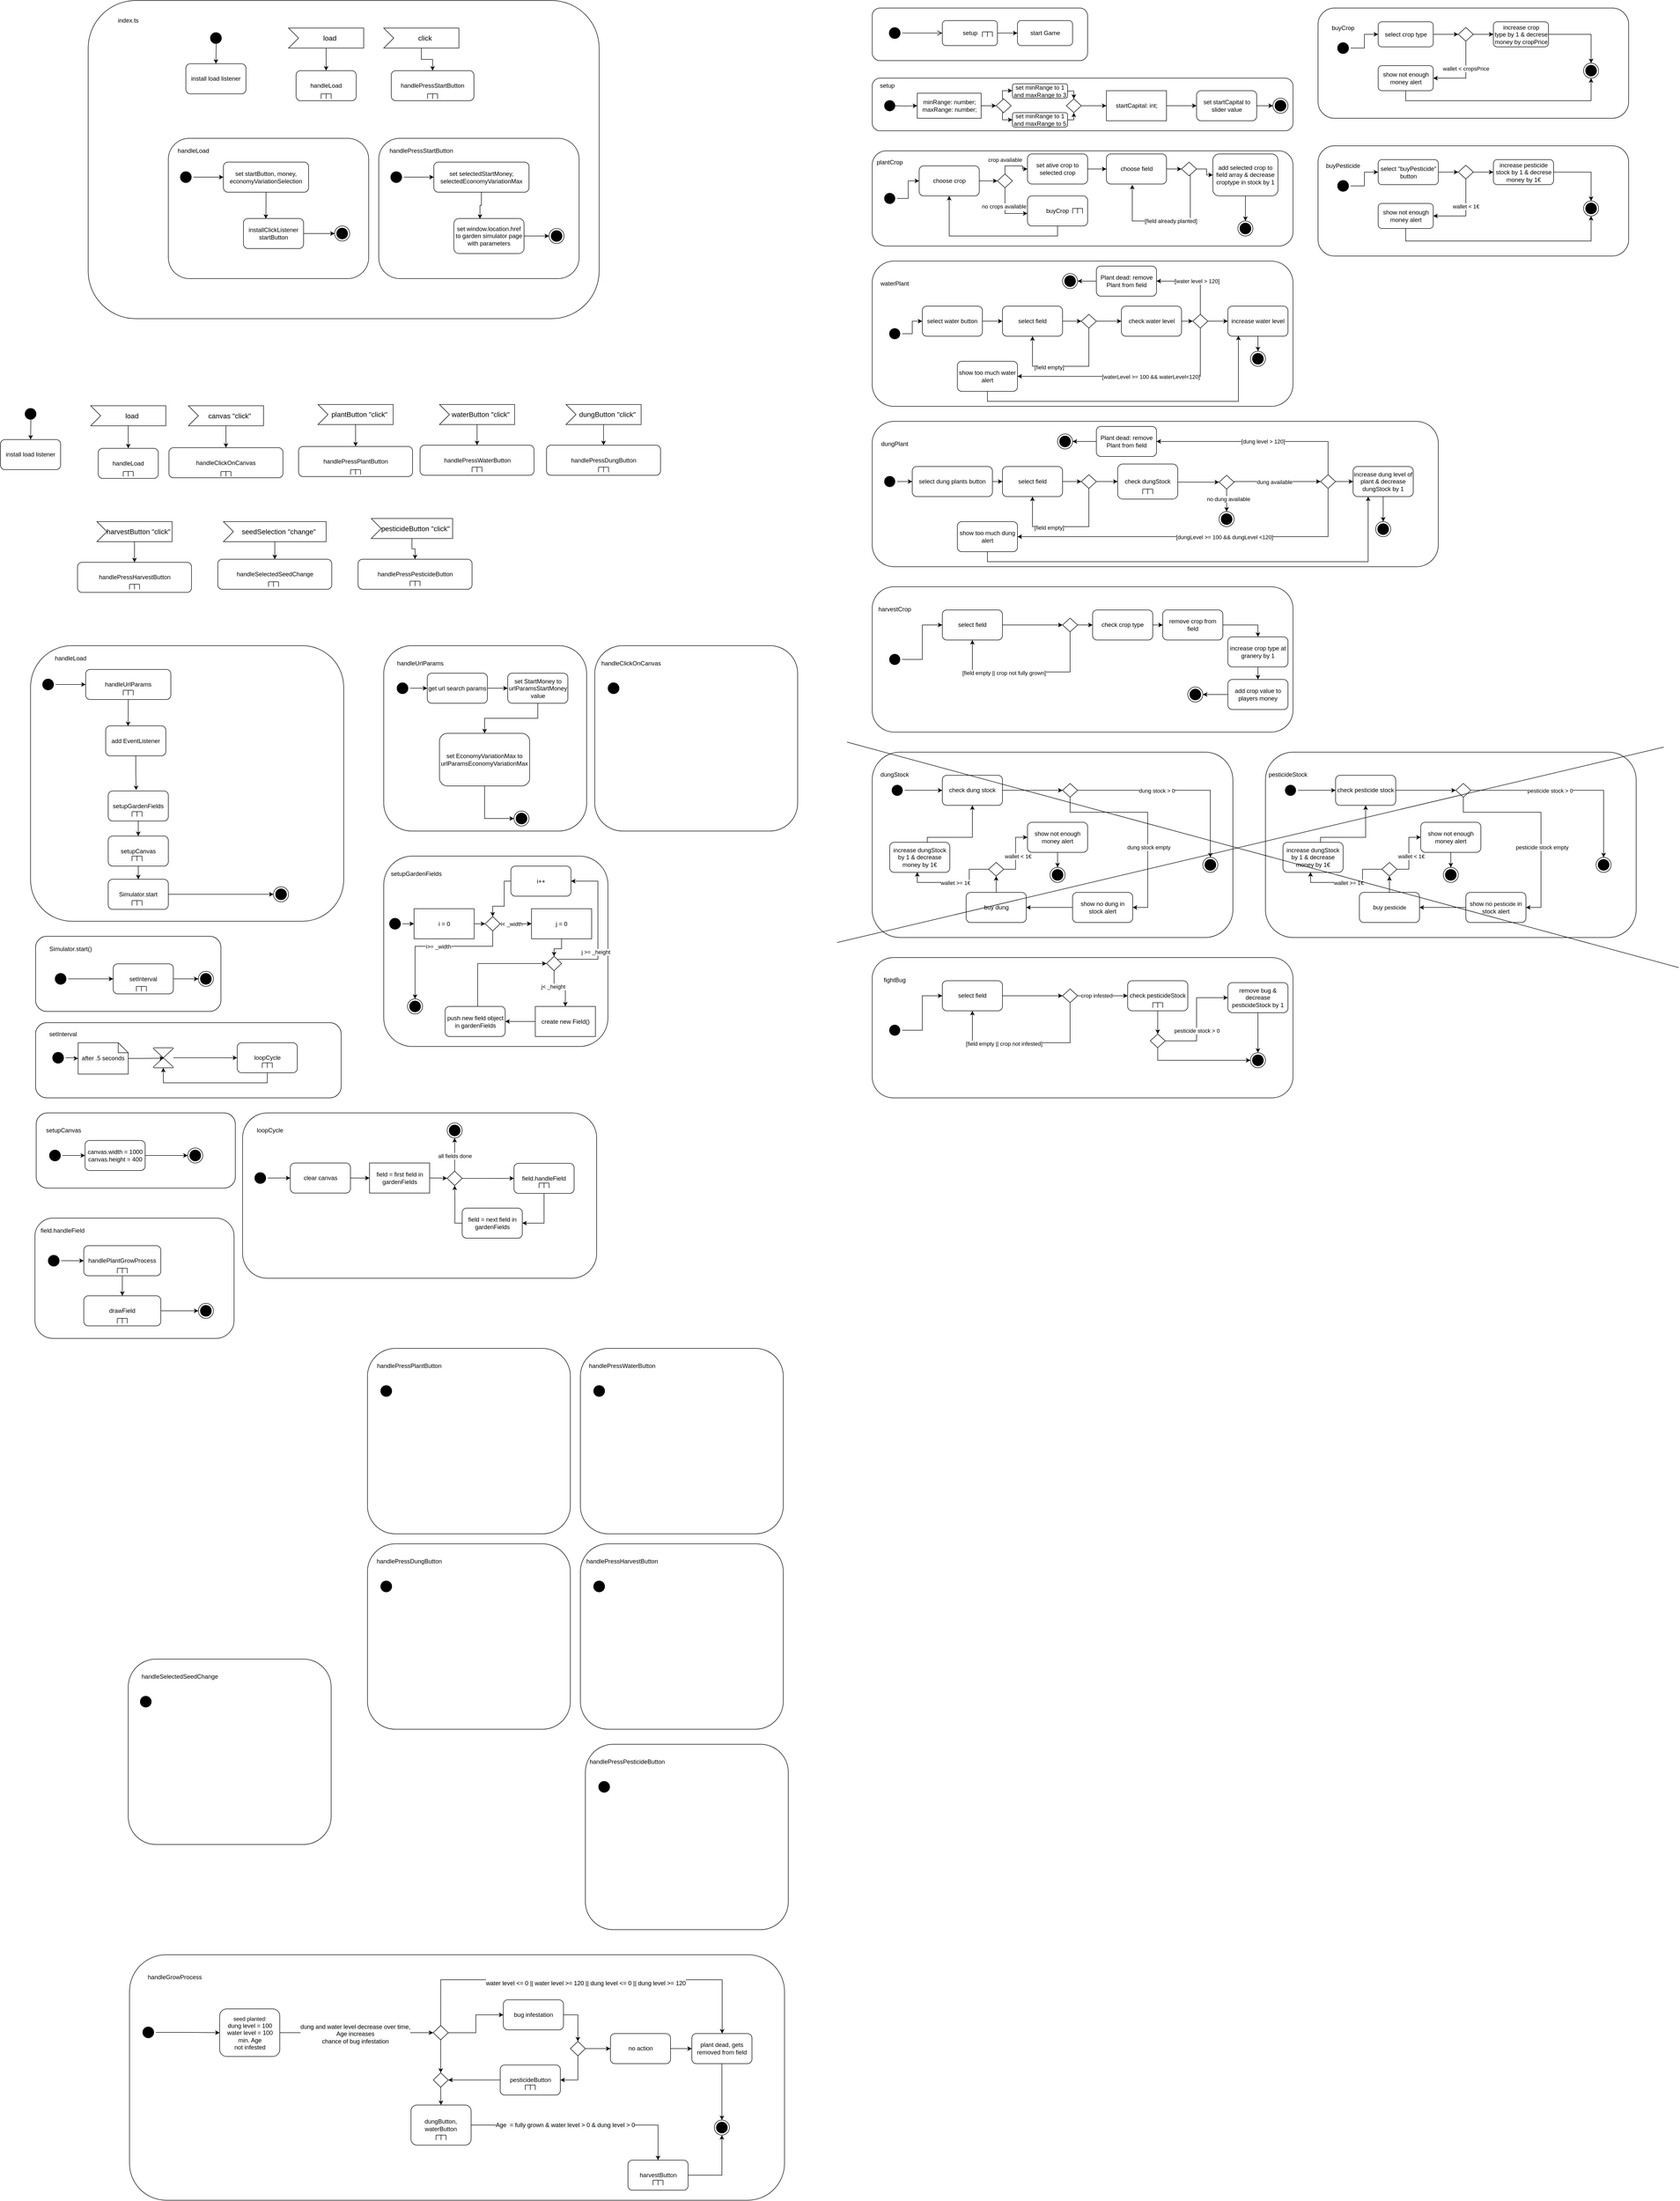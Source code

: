 <mxfile version="19.0.3" type="device"><diagram id="ljywPonGEnVILHPNDB17" name="Page-1"><mxGraphModel dx="2839" dy="721" grid="1" gridSize="10" guides="1" tooltips="1" connect="1" arrows="1" fold="1" page="1" pageScale="1" pageWidth="827" pageHeight="1169" math="0" shadow="0"><root><mxCell id="0"/><mxCell id="1" parent="0"/><mxCell id="l3Ci6nTbVyDatnF35ssr-330" value="" style="rounded=1;whiteSpace=wrap;html=1;" vertex="1" parent="1"><mxGeometry x="-1560" y="2090" width="610" height="150" as="geometry"/></mxCell><mxCell id="l3Ci6nTbVyDatnF35ssr-38" value="" style="rounded=1;whiteSpace=wrap;html=1;" vertex="1" parent="1"><mxGeometry x="-1455" y="50" width="1020" height="635" as="geometry"/></mxCell><mxCell id="o3hICft6uvApvgcDOu5k-13" value="" style="rounded=1;whiteSpace=wrap;html=1;" parent="1" vertex="1"><mxGeometry x="110" y="205" width="840" height="105" as="geometry"/></mxCell><mxCell id="o3hICft6uvApvgcDOu5k-1" value="" style="rounded=1;whiteSpace=wrap;html=1;" parent="1" vertex="1"><mxGeometry x="110" y="65" width="430" height="105" as="geometry"/></mxCell><mxCell id="o3hICft6uvApvgcDOu5k-2" value="" style="ellipse;html=1;shape=startState;fillColor=#000000;strokeColor=#000000;" parent="1" vertex="1"><mxGeometry x="140" y="100" width="30" height="30" as="geometry"/></mxCell><mxCell id="o3hICft6uvApvgcDOu5k-3" value="" style="edgeStyle=orthogonalEdgeStyle;html=1;verticalAlign=bottom;endArrow=open;endSize=8;strokeColor=#000000;rounded=0;entryX=0;entryY=0.5;entryDx=0;entryDy=0;" parent="1" source="o3hICft6uvApvgcDOu5k-2" target="o3hICft6uvApvgcDOu5k-4" edge="1"><mxGeometry relative="1" as="geometry"><mxPoint x="245" y="160" as="targetPoint"/></mxGeometry></mxCell><mxCell id="o3hICft6uvApvgcDOu5k-35" style="edgeStyle=orthogonalEdgeStyle;rounded=0;orthogonalLoop=1;jettySize=auto;html=1;endArrow=classic;endFill=1;strokeColor=#000000;" parent="1" source="o3hICft6uvApvgcDOu5k-4" target="o3hICft6uvApvgcDOu5k-34" edge="1"><mxGeometry relative="1" as="geometry"/></mxCell><mxCell id="o3hICft6uvApvgcDOu5k-4" value="setup" style="html=1;rounded=1;" parent="1" vertex="1"><mxGeometry x="250" y="90" width="110" height="50" as="geometry"/></mxCell><mxCell id="o3hICft6uvApvgcDOu5k-5" value="&lt;div&gt;minRange: number;&lt;br&gt;&lt;/div&gt;&lt;div&gt;maxRange: number;&lt;br&gt;&lt;/div&gt;" style="html=1;" parent="1" vertex="1"><mxGeometry x="200" y="235" width="127.5" height="50" as="geometry"/></mxCell><mxCell id="o3hICft6uvApvgcDOu5k-12" value="" style="group" parent="1" vertex="1" connectable="0"><mxGeometry x="330" y="112.5" width="20" height="10" as="geometry"/></mxCell><mxCell id="o3hICft6uvApvgcDOu5k-8" value="" style="endArrow=none;html=1;rounded=0;strokeColor=#000000;" parent="o3hICft6uvApvgcDOu5k-12" edge="1"><mxGeometry width="50" height="50" relative="1" as="geometry"><mxPoint y="10" as="sourcePoint"/><mxPoint as="targetPoint"/></mxGeometry></mxCell><mxCell id="o3hICft6uvApvgcDOu5k-9" value="" style="endArrow=none;html=1;rounded=0;strokeColor=#000000;" parent="o3hICft6uvApvgcDOu5k-12" edge="1"><mxGeometry width="50" height="50" relative="1" as="geometry"><mxPoint as="sourcePoint"/><mxPoint x="20" as="targetPoint"/></mxGeometry></mxCell><mxCell id="o3hICft6uvApvgcDOu5k-10" value="" style="endArrow=none;html=1;rounded=0;strokeColor=#000000;" parent="o3hICft6uvApvgcDOu5k-12" edge="1"><mxGeometry width="50" height="50" relative="1" as="geometry"><mxPoint x="20" y="10" as="sourcePoint"/><mxPoint x="20" as="targetPoint"/></mxGeometry></mxCell><mxCell id="o3hICft6uvApvgcDOu5k-11" value="" style="endArrow=none;html=1;rounded=0;strokeColor=#000000;" parent="o3hICft6uvApvgcDOu5k-12" edge="1"><mxGeometry width="50" height="50" relative="1" as="geometry"><mxPoint x="10" y="10" as="sourcePoint"/><mxPoint x="10" as="targetPoint"/></mxGeometry></mxCell><mxCell id="o3hICft6uvApvgcDOu5k-14" value="setup" style="text;html=1;strokeColor=none;fillColor=none;align=center;verticalAlign=middle;whiteSpace=wrap;rounded=0;" parent="1" vertex="1"><mxGeometry x="110" y="205" width="60" height="30" as="geometry"/></mxCell><mxCell id="7qq_TICEiLn2f27YdlDp-5" style="edgeStyle=orthogonalEdgeStyle;rounded=0;orthogonalLoop=1;jettySize=auto;html=1;exitX=0.5;exitY=0;exitDx=0;exitDy=0;entryX=0.333;entryY=0.238;entryDx=0;entryDy=0;entryPerimeter=0;" parent="1" source="o3hICft6uvApvgcDOu5k-16" target="o3hICft6uvApvgcDOu5k-13" edge="1"><mxGeometry relative="1" as="geometry"><Array as="points"><mxPoint x="370" y="246"/><mxPoint x="370" y="230"/></Array></mxGeometry></mxCell><mxCell id="7qq_TICEiLn2f27YdlDp-10" style="edgeStyle=orthogonalEdgeStyle;rounded=0;orthogonalLoop=1;jettySize=auto;html=1;exitX=0.5;exitY=1;exitDx=0;exitDy=0;entryX=0;entryY=0.5;entryDx=0;entryDy=0;" parent="1" source="o3hICft6uvApvgcDOu5k-16" target="7qq_TICEiLn2f27YdlDp-1" edge="1"><mxGeometry relative="1" as="geometry"><Array as="points"><mxPoint x="370" y="274"/><mxPoint x="370" y="288"/></Array></mxGeometry></mxCell><mxCell id="o3hICft6uvApvgcDOu5k-16" value="" style="rhombus;whiteSpace=wrap;html=1;" parent="1" vertex="1"><mxGeometry x="357.5" y="246.25" width="30" height="27.5" as="geometry"/></mxCell><mxCell id="o3hICft6uvApvgcDOu5k-17" value="" style="endArrow=classic;html=1;rounded=0;strokeColor=#000000;entryX=0;entryY=0.5;entryDx=0;entryDy=0;exitX=1;exitY=0.5;exitDx=0;exitDy=0;endFill=1;" parent="1" source="o3hICft6uvApvgcDOu5k-5" target="o3hICft6uvApvgcDOu5k-16" edge="1"><mxGeometry width="50" height="50" relative="1" as="geometry"><mxPoint x="427.5" y="342.5" as="sourcePoint"/><mxPoint x="477.5" y="292.5" as="targetPoint"/></mxGeometry></mxCell><mxCell id="7qq_TICEiLn2f27YdlDp-12" style="edgeStyle=orthogonalEdgeStyle;rounded=0;orthogonalLoop=1;jettySize=auto;html=1;exitX=1;exitY=0.5;exitDx=0;exitDy=0;entryX=0.5;entryY=0;entryDx=0;entryDy=0;" parent="1" source="o3hICft6uvApvgcDOu5k-18" target="o3hICft6uvApvgcDOu5k-22" edge="1"><mxGeometry relative="1" as="geometry"/></mxCell><mxCell id="o3hICft6uvApvgcDOu5k-18" value="set minRange to 1 and maxRange to 3" style="rounded=1;whiteSpace=wrap;html=1;" parent="1" vertex="1"><mxGeometry x="390" y="216.25" width="110" height="28.75" as="geometry"/></mxCell><mxCell id="o3hICft6uvApvgcDOu5k-30" style="edgeStyle=orthogonalEdgeStyle;rounded=0;orthogonalLoop=1;jettySize=auto;html=1;endArrow=classic;endFill=1;strokeColor=#000000;" parent="1" source="o3hICft6uvApvgcDOu5k-22" target="o3hICft6uvApvgcDOu5k-28" edge="1"><mxGeometry relative="1" as="geometry"/></mxCell><mxCell id="o3hICft6uvApvgcDOu5k-22" value="" style="rhombus;whiteSpace=wrap;html=1;" parent="1" vertex="1"><mxGeometry x="497.5" y="246.25" width="30" height="27.5" as="geometry"/></mxCell><mxCell id="o3hICft6uvApvgcDOu5k-32" style="edgeStyle=orthogonalEdgeStyle;rounded=0;orthogonalLoop=1;jettySize=auto;html=1;endArrow=classic;endFill=1;strokeColor=#000000;" parent="1" source="o3hICft6uvApvgcDOu5k-28" target="o3hICft6uvApvgcDOu5k-31" edge="1"><mxGeometry relative="1" as="geometry"/></mxCell><mxCell id="o3hICft6uvApvgcDOu5k-28" value="startCapital: int;" style="rounded=0;whiteSpace=wrap;html=1;" parent="1" vertex="1"><mxGeometry x="577.5" y="230" width="120" height="60" as="geometry"/></mxCell><mxCell id="o3hICft6uvApvgcDOu5k-41" style="edgeStyle=orthogonalEdgeStyle;rounded=0;orthogonalLoop=1;jettySize=auto;html=1;entryX=0;entryY=0.5;entryDx=0;entryDy=0;endArrow=classic;endFill=1;strokeColor=#000000;" parent="1" source="o3hICft6uvApvgcDOu5k-31" target="o3hICft6uvApvgcDOu5k-38" edge="1"><mxGeometry relative="1" as="geometry"/></mxCell><mxCell id="o3hICft6uvApvgcDOu5k-31" value="set startCapital to slider value" style="rounded=1;whiteSpace=wrap;html=1;" parent="1" vertex="1"><mxGeometry x="757.5" y="230" width="120" height="60" as="geometry"/></mxCell><mxCell id="o3hICft6uvApvgcDOu5k-34" value="start Game" style="html=1;rounded=1;" parent="1" vertex="1"><mxGeometry x="400" y="90" width="110" height="50" as="geometry"/></mxCell><mxCell id="o3hICft6uvApvgcDOu5k-37" style="edgeStyle=orthogonalEdgeStyle;rounded=0;orthogonalLoop=1;jettySize=auto;html=1;entryX=0;entryY=0.5;entryDx=0;entryDy=0;endArrow=classic;endFill=1;strokeColor=#000000;" parent="1" target="o3hICft6uvApvgcDOu5k-5" edge="1"><mxGeometry relative="1" as="geometry"><mxPoint x="150" y="260" as="sourcePoint"/></mxGeometry></mxCell><mxCell id="o3hICft6uvApvgcDOu5k-36" value="" style="ellipse;html=1;shape=endState;fillColor=#000000;strokeColor=none;rounded=1;" parent="1" vertex="1"><mxGeometry x="130" y="245" width="30" height="30" as="geometry"/></mxCell><mxCell id="o3hICft6uvApvgcDOu5k-38" value="" style="ellipse;html=1;shape=endState;fillColor=#000000;strokeColor=#000000;rounded=1;" parent="1" vertex="1"><mxGeometry x="910" y="245" width="30" height="30" as="geometry"/></mxCell><mxCell id="o3hICft6uvApvgcDOu5k-42" value="" style="rounded=1;whiteSpace=wrap;html=1;" parent="1" vertex="1"><mxGeometry x="110" y="350" width="840" height="190" as="geometry"/></mxCell><mxCell id="o3hICft6uvApvgcDOu5k-48" style="edgeStyle=orthogonalEdgeStyle;rounded=0;orthogonalLoop=1;jettySize=auto;html=1;entryX=0;entryY=0.5;entryDx=0;entryDy=0;endArrow=classic;endFill=1;strokeColor=#000000;" parent="1" source="o3hICft6uvApvgcDOu5k-43" target="o3hICft6uvApvgcDOu5k-45" edge="1"><mxGeometry relative="1" as="geometry"/></mxCell><mxCell id="o3hICft6uvApvgcDOu5k-43" value="" style="ellipse;html=1;shape=endState;fillColor=#000000;strokeColor=none;rounded=1;" parent="1" vertex="1"><mxGeometry x="130" y="430" width="30" height="30" as="geometry"/></mxCell><mxCell id="o3hICft6uvApvgcDOu5k-52" style="edgeStyle=orthogonalEdgeStyle;rounded=0;orthogonalLoop=1;jettySize=auto;html=1;entryX=0;entryY=0.5;entryDx=0;entryDy=0;endArrow=classic;endFill=1;strokeColor=#000000;" parent="1" source="o3hICft6uvApvgcDOu5k-45" target="o3hICft6uvApvgcDOu5k-50" edge="1"><mxGeometry relative="1" as="geometry"/></mxCell><mxCell id="o3hICft6uvApvgcDOu5k-45" value="choose crop" style="rounded=1;whiteSpace=wrap;html=1;strokeColor=#000000;" parent="1" vertex="1"><mxGeometry x="203.75" y="380" width="120" height="60" as="geometry"/></mxCell><mxCell id="o3hICft6uvApvgcDOu5k-49" value="plantCrop" style="text;html=1;strokeColor=none;fillColor=none;align=center;verticalAlign=middle;whiteSpace=wrap;rounded=0;" parent="1" vertex="1"><mxGeometry x="115" y="357.5" width="60" height="30" as="geometry"/></mxCell><mxCell id="o3hICft6uvApvgcDOu5k-55" style="edgeStyle=orthogonalEdgeStyle;rounded=0;orthogonalLoop=1;jettySize=auto;html=1;entryX=0;entryY=0.583;entryDx=0;entryDy=0;entryPerimeter=0;endArrow=classic;endFill=1;strokeColor=#000000;exitX=0.5;exitY=1;exitDx=0;exitDy=0;" parent="1" source="o3hICft6uvApvgcDOu5k-50" target="o3hICft6uvApvgcDOu5k-54" edge="1"><mxGeometry relative="1" as="geometry"/></mxCell><mxCell id="7qq_TICEiLn2f27YdlDp-14" value="no crops available" style="edgeLabel;html=1;align=center;verticalAlign=middle;resizable=0;points=[];" parent="o3hICft6uvApvgcDOu5k-55" vertex="1" connectable="0"><mxGeometry x="-0.226" y="-2" relative="1" as="geometry"><mxPoint as="offset"/></mxGeometry></mxCell><mxCell id="o3hICft6uvApvgcDOu5k-56" style="edgeStyle=orthogonalEdgeStyle;rounded=0;orthogonalLoop=1;jettySize=auto;html=1;exitX=0.5;exitY=0;exitDx=0;exitDy=0;entryX=0;entryY=0.5;entryDx=0;entryDy=0;endArrow=classic;endFill=1;strokeColor=#000000;" parent="1" source="o3hICft6uvApvgcDOu5k-50" target="o3hICft6uvApvgcDOu5k-53" edge="1"><mxGeometry relative="1" as="geometry"><Array as="points"><mxPoint x="375" y="380"/><mxPoint x="410" y="380"/><mxPoint x="410" y="386"/></Array></mxGeometry></mxCell><mxCell id="7qq_TICEiLn2f27YdlDp-15" value="crop available" style="edgeLabel;html=1;align=center;verticalAlign=middle;resizable=0;points=[];" parent="o3hICft6uvApvgcDOu5k-56" vertex="1" connectable="0"><mxGeometry x="0.014" y="-1" relative="1" as="geometry"><mxPoint x="-18" y="-13" as="offset"/></mxGeometry></mxCell><mxCell id="o3hICft6uvApvgcDOu5k-50" value="" style="rhombus;whiteSpace=wrap;html=1;" parent="1" vertex="1"><mxGeometry x="360" y="396.25" width="30" height="27.5" as="geometry"/></mxCell><mxCell id="o3hICft6uvApvgcDOu5k-61" style="edgeStyle=orthogonalEdgeStyle;rounded=0;orthogonalLoop=1;jettySize=auto;html=1;entryX=0;entryY=0.5;entryDx=0;entryDy=0;endArrow=classic;endFill=1;strokeColor=#000000;" parent="1" source="o3hICft6uvApvgcDOu5k-53" target="o3hICft6uvApvgcDOu5k-57" edge="1"><mxGeometry relative="1" as="geometry"/></mxCell><mxCell id="o3hICft6uvApvgcDOu5k-53" value="set ative crop to selected crop" style="rounded=1;whiteSpace=wrap;html=1;strokeColor=#000000;" parent="1" vertex="1"><mxGeometry x="420" y="356.25" width="120" height="60" as="geometry"/></mxCell><mxCell id="o3hICft6uvApvgcDOu5k-58" style="edgeStyle=orthogonalEdgeStyle;rounded=0;orthogonalLoop=1;jettySize=auto;html=1;entryX=0.5;entryY=1;entryDx=0;entryDy=0;endArrow=classic;endFill=1;strokeColor=#000000;exitX=0.5;exitY=1;exitDx=0;exitDy=0;" parent="1" source="o3hICft6uvApvgcDOu5k-54" target="o3hICft6uvApvgcDOu5k-45" edge="1"><mxGeometry relative="1" as="geometry"/></mxCell><mxCell id="o3hICft6uvApvgcDOu5k-54" value="buyCrop" style="rounded=1;whiteSpace=wrap;html=1;strokeColor=#000000;" parent="1" vertex="1"><mxGeometry x="420" y="440" width="120" height="60" as="geometry"/></mxCell><mxCell id="o3hICft6uvApvgcDOu5k-75" style="edgeStyle=orthogonalEdgeStyle;rounded=0;orthogonalLoop=1;jettySize=auto;html=1;entryX=0;entryY=0.5;entryDx=0;entryDy=0;endArrow=classic;endFill=1;strokeColor=#000000;" parent="1" source="o3hICft6uvApvgcDOu5k-57" target="o3hICft6uvApvgcDOu5k-73" edge="1"><mxGeometry relative="1" as="geometry"/></mxCell><mxCell id="o3hICft6uvApvgcDOu5k-57" value="choose field" style="rounded=1;whiteSpace=wrap;html=1;strokeColor=#000000;" parent="1" vertex="1"><mxGeometry x="577.5" y="356.25" width="120" height="60" as="geometry"/></mxCell><mxCell id="o3hICft6uvApvgcDOu5k-66" style="edgeStyle=orthogonalEdgeStyle;rounded=0;orthogonalLoop=1;jettySize=auto;html=1;exitX=0.5;exitY=1;exitDx=0;exitDy=0;entryX=0.5;entryY=0;entryDx=0;entryDy=0;endArrow=classic;endFill=1;strokeColor=#000000;" parent="1" source="o3hICft6uvApvgcDOu5k-62" target="o3hICft6uvApvgcDOu5k-64" edge="1"><mxGeometry relative="1" as="geometry"/></mxCell><mxCell id="o3hICft6uvApvgcDOu5k-62" value="add selected crop to field array &amp;amp; decrease croptype in stock by 1" style="rounded=1;whiteSpace=wrap;html=1;strokeColor=#000000;" parent="1" vertex="1"><mxGeometry x="790" y="356.25" width="130" height="83.75" as="geometry"/></mxCell><mxCell id="o3hICft6uvApvgcDOu5k-64" value="" style="ellipse;html=1;shape=endState;fillColor=#000000;strokeColor=#000000;rounded=1;" parent="1" vertex="1"><mxGeometry x="840" y="490" width="30" height="30" as="geometry"/></mxCell><mxCell id="o3hICft6uvApvgcDOu5k-67" value="" style="rounded=1;whiteSpace=wrap;html=1;" parent="1" vertex="1"><mxGeometry x="110" y="570" width="840" height="290" as="geometry"/></mxCell><mxCell id="o3hICft6uvApvgcDOu5k-68" value="waterPlant" style="text;html=1;strokeColor=none;fillColor=none;align=center;verticalAlign=middle;whiteSpace=wrap;rounded=0;" parent="1" vertex="1"><mxGeometry x="125" y="600" width="60" height="30" as="geometry"/></mxCell><mxCell id="o3hICft6uvApvgcDOu5k-94" style="edgeStyle=orthogonalEdgeStyle;rounded=0;orthogonalLoop=1;jettySize=auto;html=1;endArrow=classic;endFill=1;strokeColor=#000000;" parent="1" source="o3hICft6uvApvgcDOu5k-69" target="o3hICft6uvApvgcDOu5k-71" edge="1"><mxGeometry relative="1" as="geometry"/></mxCell><mxCell id="o3hICft6uvApvgcDOu5k-69" value="" style="ellipse;html=1;shape=endState;fillColor=#000000;strokeColor=none;rounded=1;" parent="1" vertex="1"><mxGeometry x="140" y="700" width="30" height="30" as="geometry"/></mxCell><mxCell id="o3hICft6uvApvgcDOu5k-95" style="edgeStyle=orthogonalEdgeStyle;rounded=0;orthogonalLoop=1;jettySize=auto;html=1;endArrow=classic;endFill=1;strokeColor=#000000;" parent="1" source="o3hICft6uvApvgcDOu5k-71" target="o3hICft6uvApvgcDOu5k-72" edge="1"><mxGeometry relative="1" as="geometry"/></mxCell><mxCell id="o3hICft6uvApvgcDOu5k-71" value="select water button" style="rounded=1;whiteSpace=wrap;html=1;strokeColor=#000000;" parent="1" vertex="1"><mxGeometry x="210" y="660" width="120" height="60" as="geometry"/></mxCell><mxCell id="o3hICft6uvApvgcDOu5k-80" style="edgeStyle=orthogonalEdgeStyle;rounded=0;orthogonalLoop=1;jettySize=auto;html=1;endArrow=classic;endFill=1;strokeColor=#000000;" parent="1" source="o3hICft6uvApvgcDOu5k-72" target="o3hICft6uvApvgcDOu5k-79" edge="1"><mxGeometry relative="1" as="geometry"/></mxCell><mxCell id="o3hICft6uvApvgcDOu5k-72" value="select field" style="rounded=1;whiteSpace=wrap;html=1;strokeColor=#000000;" parent="1" vertex="1"><mxGeometry x="370" y="660" width="120" height="60" as="geometry"/></mxCell><mxCell id="o3hICft6uvApvgcDOu5k-76" style="edgeStyle=orthogonalEdgeStyle;rounded=0;orthogonalLoop=1;jettySize=auto;html=1;entryX=0.431;entryY=1.026;entryDx=0;entryDy=0;entryPerimeter=0;endArrow=classic;endFill=1;strokeColor=#000000;" parent="1" source="o3hICft6uvApvgcDOu5k-73" target="o3hICft6uvApvgcDOu5k-57" edge="1"><mxGeometry relative="1" as="geometry"><Array as="points"><mxPoint x="745" y="490"/><mxPoint x="629" y="490"/></Array></mxGeometry></mxCell><mxCell id="o3hICft6uvApvgcDOu5k-77" value="[field already planted]" style="edgeLabel;html=1;align=center;verticalAlign=middle;resizable=0;points=[];" parent="o3hICft6uvApvgcDOu5k-76" vertex="1" connectable="0"><mxGeometry x="-0.061" relative="1" as="geometry"><mxPoint as="offset"/></mxGeometry></mxCell><mxCell id="o3hICft6uvApvgcDOu5k-78" style="edgeStyle=orthogonalEdgeStyle;rounded=0;orthogonalLoop=1;jettySize=auto;html=1;entryX=0;entryY=0.5;entryDx=0;entryDy=0;endArrow=classic;endFill=1;strokeColor=#000000;" parent="1" source="o3hICft6uvApvgcDOu5k-73" target="o3hICft6uvApvgcDOu5k-62" edge="1"><mxGeometry relative="1" as="geometry"/></mxCell><mxCell id="o3hICft6uvApvgcDOu5k-73" value="" style="rhombus;whiteSpace=wrap;html=1;" parent="1" vertex="1"><mxGeometry x="727.5" y="372.5" width="30" height="27.5" as="geometry"/></mxCell><mxCell id="o3hICft6uvApvgcDOu5k-81" style="edgeStyle=orthogonalEdgeStyle;rounded=0;orthogonalLoop=1;jettySize=auto;html=1;exitX=0.5;exitY=1;exitDx=0;exitDy=0;entryX=0.5;entryY=1;entryDx=0;entryDy=0;endArrow=classic;endFill=1;strokeColor=#000000;" parent="1" source="o3hICft6uvApvgcDOu5k-79" target="o3hICft6uvApvgcDOu5k-72" edge="1"><mxGeometry relative="1" as="geometry"><Array as="points"><mxPoint x="543" y="780"/><mxPoint x="430" y="780"/></Array></mxGeometry></mxCell><mxCell id="o3hICft6uvApvgcDOu5k-82" value="[field empty]" style="edgeLabel;html=1;align=center;verticalAlign=middle;resizable=0;points=[];" parent="o3hICft6uvApvgcDOu5k-81" vertex="1" connectable="0"><mxGeometry x="0.256" y="2" relative="1" as="geometry"><mxPoint as="offset"/></mxGeometry></mxCell><mxCell id="o3hICft6uvApvgcDOu5k-84" style="edgeStyle=orthogonalEdgeStyle;rounded=0;orthogonalLoop=1;jettySize=auto;html=1;exitX=1;exitY=0.5;exitDx=0;exitDy=0;entryX=0;entryY=0.5;entryDx=0;entryDy=0;endArrow=classic;endFill=1;strokeColor=#000000;" parent="1" source="o3hICft6uvApvgcDOu5k-79" target="o3hICft6uvApvgcDOu5k-83" edge="1"><mxGeometry relative="1" as="geometry"/></mxCell><mxCell id="o3hICft6uvApvgcDOu5k-79" value="" style="rhombus;whiteSpace=wrap;html=1;fontStyle=1" parent="1" vertex="1"><mxGeometry x="527.5" y="676.25" width="30" height="27.5" as="geometry"/></mxCell><mxCell id="o3hICft6uvApvgcDOu5k-86" style="edgeStyle=orthogonalEdgeStyle;rounded=0;orthogonalLoop=1;jettySize=auto;html=1;entryX=0;entryY=0.5;entryDx=0;entryDy=0;endArrow=classic;endFill=1;strokeColor=#000000;" parent="1" source="o3hICft6uvApvgcDOu5k-83" target="o3hICft6uvApvgcDOu5k-85" edge="1"><mxGeometry relative="1" as="geometry"/></mxCell><mxCell id="o3hICft6uvApvgcDOu5k-83" value="check water level" style="rounded=1;whiteSpace=wrap;html=1;strokeColor=#000000;" parent="1" vertex="1"><mxGeometry x="607.5" y="660" width="120" height="60" as="geometry"/></mxCell><mxCell id="o3hICft6uvApvgcDOu5k-87" style="edgeStyle=orthogonalEdgeStyle;rounded=0;orthogonalLoop=1;jettySize=auto;html=1;endArrow=classic;endFill=1;strokeColor=#000000;entryX=1;entryY=0.5;entryDx=0;entryDy=0;" parent="1" source="o3hICft6uvApvgcDOu5k-85" target="o3hICft6uvApvgcDOu5k-118" edge="1"><mxGeometry relative="1" as="geometry"><Array as="points"><mxPoint x="765" y="800"/></Array></mxGeometry></mxCell><mxCell id="o3hICft6uvApvgcDOu5k-88" value="[waterLevel &amp;gt;= 100 &amp;amp;&amp;amp; waterLevel&amp;lt;120]" style="edgeLabel;html=1;align=center;verticalAlign=middle;resizable=0;points=[];" parent="o3hICft6uvApvgcDOu5k-87" vertex="1" connectable="0"><mxGeometry x="-0.151" y="1" relative="1" as="geometry"><mxPoint as="offset"/></mxGeometry></mxCell><mxCell id="o3hICft6uvApvgcDOu5k-91" style="edgeStyle=orthogonalEdgeStyle;rounded=0;orthogonalLoop=1;jettySize=auto;html=1;entryX=0;entryY=0.5;entryDx=0;entryDy=0;endArrow=classic;endFill=1;strokeColor=#000000;" parent="1" source="o3hICft6uvApvgcDOu5k-85" target="o3hICft6uvApvgcDOu5k-89" edge="1"><mxGeometry relative="1" as="geometry"/></mxCell><mxCell id="o3hICft6uvApvgcDOu5k-120" style="edgeStyle=orthogonalEdgeStyle;rounded=0;orthogonalLoop=1;jettySize=auto;html=1;exitX=0.5;exitY=0;exitDx=0;exitDy=0;entryX=1;entryY=0.5;entryDx=0;entryDy=0;endArrow=classic;endFill=1;strokeColor=#000000;" parent="1" source="o3hICft6uvApvgcDOu5k-85" target="o3hICft6uvApvgcDOu5k-119" edge="1"><mxGeometry relative="1" as="geometry"/></mxCell><mxCell id="o3hICft6uvApvgcDOu5k-121" value="[water level &amp;gt; 120]" style="edgeLabel;html=1;align=center;verticalAlign=middle;resizable=0;points=[];" parent="o3hICft6uvApvgcDOu5k-120" vertex="1" connectable="0"><mxGeometry x="-0.035" relative="1" as="geometry"><mxPoint as="offset"/></mxGeometry></mxCell><mxCell id="o3hICft6uvApvgcDOu5k-85" value="" style="rhombus;whiteSpace=wrap;html=1;fontStyle=1" parent="1" vertex="1"><mxGeometry x="750" y="676.25" width="30" height="27.5" as="geometry"/></mxCell><mxCell id="o3hICft6uvApvgcDOu5k-93" style="edgeStyle=orthogonalEdgeStyle;rounded=0;orthogonalLoop=1;jettySize=auto;html=1;entryX=0.5;entryY=0;entryDx=0;entryDy=0;endArrow=classic;endFill=1;strokeColor=#000000;" parent="1" source="o3hICft6uvApvgcDOu5k-89" target="o3hICft6uvApvgcDOu5k-92" edge="1"><mxGeometry relative="1" as="geometry"/></mxCell><mxCell id="o3hICft6uvApvgcDOu5k-89" value="increase water level" style="rounded=1;whiteSpace=wrap;html=1;strokeColor=#000000;" parent="1" vertex="1"><mxGeometry x="820" y="660" width="120" height="60" as="geometry"/></mxCell><mxCell id="o3hICft6uvApvgcDOu5k-92" value="" style="ellipse;html=1;shape=endState;fillColor=#000000;strokeColor=#000000;rounded=1;" parent="1" vertex="1"><mxGeometry x="865" y="750" width="30" height="30" as="geometry"/></mxCell><mxCell id="7qq_TICEiLn2f27YdlDp-22" style="edgeStyle=orthogonalEdgeStyle;rounded=0;orthogonalLoop=1;jettySize=auto;html=1;entryX=0.175;entryY=0.983;entryDx=0;entryDy=0;exitX=0.5;exitY=1;exitDx=0;exitDy=0;entryPerimeter=0;" parent="1" source="o3hICft6uvApvgcDOu5k-118" target="o3hICft6uvApvgcDOu5k-89" edge="1"><mxGeometry relative="1" as="geometry"/></mxCell><mxCell id="o3hICft6uvApvgcDOu5k-118" value="show too much water alert" style="rounded=1;whiteSpace=wrap;html=1;strokeColor=#000000;" parent="1" vertex="1"><mxGeometry x="280" y="770" width="120" height="60" as="geometry"/></mxCell><mxCell id="7qq_TICEiLn2f27YdlDp-17" style="edgeStyle=orthogonalEdgeStyle;rounded=0;orthogonalLoop=1;jettySize=auto;html=1;entryX=1;entryY=0.5;entryDx=0;entryDy=0;" parent="1" source="o3hICft6uvApvgcDOu5k-119" target="7qq_TICEiLn2f27YdlDp-16" edge="1"><mxGeometry relative="1" as="geometry"/></mxCell><mxCell id="o3hICft6uvApvgcDOu5k-119" value="Plant dead: remove Plant from field" style="rounded=1;whiteSpace=wrap;html=1;strokeColor=#000000;" parent="1" vertex="1"><mxGeometry x="557.5" y="580" width="120" height="60" as="geometry"/></mxCell><mxCell id="o3hICft6uvApvgcDOu5k-122" value="" style="rounded=1;whiteSpace=wrap;html=1;" parent="1" vertex="1"><mxGeometry x="110" y="890" width="1130" height="290" as="geometry"/></mxCell><mxCell id="o3hICft6uvApvgcDOu5k-123" value="dungPlant" style="text;html=1;strokeColor=none;fillColor=none;align=center;verticalAlign=middle;whiteSpace=wrap;rounded=0;" parent="1" vertex="1"><mxGeometry x="125" y="920" width="60" height="30" as="geometry"/></mxCell><mxCell id="o3hICft6uvApvgcDOu5k-124" style="edgeStyle=orthogonalEdgeStyle;rounded=0;orthogonalLoop=1;jettySize=auto;html=1;endArrow=classic;endFill=1;strokeColor=#000000;" parent="1" source="o3hICft6uvApvgcDOu5k-125" target="o3hICft6uvApvgcDOu5k-127" edge="1"><mxGeometry relative="1" as="geometry"/></mxCell><mxCell id="o3hICft6uvApvgcDOu5k-125" value="" style="ellipse;html=1;shape=endState;fillColor=#000000;strokeColor=none;rounded=1;" parent="1" vertex="1"><mxGeometry x="130" y="995" width="30" height="30" as="geometry"/></mxCell><mxCell id="o3hICft6uvApvgcDOu5k-126" style="edgeStyle=orthogonalEdgeStyle;rounded=0;orthogonalLoop=1;jettySize=auto;html=1;endArrow=classic;endFill=1;strokeColor=#000000;" parent="1" source="o3hICft6uvApvgcDOu5k-127" target="o3hICft6uvApvgcDOu5k-129" edge="1"><mxGeometry relative="1" as="geometry"/></mxCell><mxCell id="o3hICft6uvApvgcDOu5k-127" value="select dung plants button" style="rounded=1;whiteSpace=wrap;html=1;strokeColor=#000000;" parent="1" vertex="1"><mxGeometry x="190" y="980" width="160" height="60" as="geometry"/></mxCell><mxCell id="o3hICft6uvApvgcDOu5k-128" style="edgeStyle=orthogonalEdgeStyle;rounded=0;orthogonalLoop=1;jettySize=auto;html=1;endArrow=classic;endFill=1;strokeColor=#000000;" parent="1" source="o3hICft6uvApvgcDOu5k-129" target="o3hICft6uvApvgcDOu5k-133" edge="1"><mxGeometry relative="1" as="geometry"/></mxCell><mxCell id="o3hICft6uvApvgcDOu5k-129" value="select field" style="rounded=1;whiteSpace=wrap;html=1;strokeColor=#000000;" parent="1" vertex="1"><mxGeometry x="370" y="980" width="120" height="60" as="geometry"/></mxCell><mxCell id="o3hICft6uvApvgcDOu5k-130" style="edgeStyle=orthogonalEdgeStyle;rounded=0;orthogonalLoop=1;jettySize=auto;html=1;exitX=0.5;exitY=1;exitDx=0;exitDy=0;entryX=0.5;entryY=1;entryDx=0;entryDy=0;endArrow=classic;endFill=1;strokeColor=#000000;" parent="1" source="o3hICft6uvApvgcDOu5k-133" target="o3hICft6uvApvgcDOu5k-129" edge="1"><mxGeometry relative="1" as="geometry"><Array as="points"><mxPoint x="543" y="1100"/><mxPoint x="430" y="1100"/></Array></mxGeometry></mxCell><mxCell id="o3hICft6uvApvgcDOu5k-131" value="[field empty]" style="edgeLabel;html=1;align=center;verticalAlign=middle;resizable=0;points=[];" parent="o3hICft6uvApvgcDOu5k-130" vertex="1" connectable="0"><mxGeometry x="0.256" y="2" relative="1" as="geometry"><mxPoint as="offset"/></mxGeometry></mxCell><mxCell id="o3hICft6uvApvgcDOu5k-132" style="edgeStyle=orthogonalEdgeStyle;rounded=0;orthogonalLoop=1;jettySize=auto;html=1;exitX=1;exitY=0.5;exitDx=0;exitDy=0;entryX=0;entryY=0.5;entryDx=0;entryDy=0;endArrow=classic;endFill=1;strokeColor=#000000;" parent="1" source="o3hICft6uvApvgcDOu5k-133" target="o3hICft6uvApvgcDOu5k-135" edge="1"><mxGeometry relative="1" as="geometry"/></mxCell><mxCell id="o3hICft6uvApvgcDOu5k-133" value="" style="rhombus;whiteSpace=wrap;html=1;fontStyle=1" parent="1" vertex="1"><mxGeometry x="527.5" y="996.25" width="30" height="27.5" as="geometry"/></mxCell><mxCell id="7qq_TICEiLn2f27YdlDp-26" style="edgeStyle=orthogonalEdgeStyle;rounded=0;orthogonalLoop=1;jettySize=auto;html=1;exitX=1;exitY=0.5;exitDx=0;exitDy=0;entryX=0;entryY=0.5;entryDx=0;entryDy=0;" parent="1" source="o3hICft6uvApvgcDOu5k-135" target="7qq_TICEiLn2f27YdlDp-24" edge="1"><mxGeometry relative="1" as="geometry"><Array as="points"><mxPoint x="720" y="1011"/></Array></mxGeometry></mxCell><mxCell id="o3hICft6uvApvgcDOu5k-135" value="check dungStock" style="rounded=1;whiteSpace=wrap;html=1;strokeColor=#000000;" parent="1" vertex="1"><mxGeometry x="600" y="975" width="120" height="70" as="geometry"/></mxCell><mxCell id="o3hICft6uvApvgcDOu5k-136" style="edgeStyle=orthogonalEdgeStyle;rounded=0;orthogonalLoop=1;jettySize=auto;html=1;endArrow=classic;endFill=1;strokeColor=#000000;entryX=1;entryY=0.5;entryDx=0;entryDy=0;" parent="1" source="o3hICft6uvApvgcDOu5k-141" target="o3hICft6uvApvgcDOu5k-145" edge="1"><mxGeometry relative="1" as="geometry"><Array as="points"><mxPoint x="1020" y="1120"/></Array></mxGeometry></mxCell><mxCell id="o3hICft6uvApvgcDOu5k-137" value="[dungLevel &amp;gt;= 100 &amp;amp;&amp;amp; dungLevel &amp;lt;120]" style="edgeLabel;html=1;align=center;verticalAlign=middle;resizable=0;points=[];" parent="o3hICft6uvApvgcDOu5k-136" vertex="1" connectable="0"><mxGeometry x="-0.151" y="1" relative="1" as="geometry"><mxPoint as="offset"/></mxGeometry></mxCell><mxCell id="o3hICft6uvApvgcDOu5k-138" style="edgeStyle=orthogonalEdgeStyle;rounded=0;orthogonalLoop=1;jettySize=auto;html=1;entryX=0;entryY=0.5;entryDx=0;entryDy=0;endArrow=classic;endFill=1;strokeColor=#000000;" parent="1" source="o3hICft6uvApvgcDOu5k-141" target="o3hICft6uvApvgcDOu5k-143" edge="1"><mxGeometry relative="1" as="geometry"/></mxCell><mxCell id="o3hICft6uvApvgcDOu5k-139" style="edgeStyle=orthogonalEdgeStyle;rounded=0;orthogonalLoop=1;jettySize=auto;html=1;exitX=0.5;exitY=0;exitDx=0;exitDy=0;entryX=1;entryY=0.5;entryDx=0;entryDy=0;endArrow=classic;endFill=1;strokeColor=#000000;" parent="1" source="o3hICft6uvApvgcDOu5k-141" target="o3hICft6uvApvgcDOu5k-146" edge="1"><mxGeometry relative="1" as="geometry"/></mxCell><mxCell id="o3hICft6uvApvgcDOu5k-140" value="[dung level &amp;gt; 120]" style="edgeLabel;html=1;align=center;verticalAlign=middle;resizable=0;points=[];" parent="o3hICft6uvApvgcDOu5k-139" vertex="1" connectable="0"><mxGeometry x="-0.035" relative="1" as="geometry"><mxPoint as="offset"/></mxGeometry></mxCell><mxCell id="o3hICft6uvApvgcDOu5k-141" value="" style="rhombus;whiteSpace=wrap;html=1;fontStyle=1" parent="1" vertex="1"><mxGeometry x="1005" y="996.25" width="30" height="27.5" as="geometry"/></mxCell><mxCell id="o3hICft6uvApvgcDOu5k-142" style="edgeStyle=orthogonalEdgeStyle;rounded=0;orthogonalLoop=1;jettySize=auto;html=1;entryX=0.5;entryY=0;entryDx=0;entryDy=0;endArrow=classic;endFill=1;strokeColor=#000000;" parent="1" source="o3hICft6uvApvgcDOu5k-143" target="o3hICft6uvApvgcDOu5k-144" edge="1"><mxGeometry relative="1" as="geometry"/></mxCell><mxCell id="o3hICft6uvApvgcDOu5k-143" value="increase dung level of plant &amp;amp; decrease dungStock by 1" style="rounded=1;whiteSpace=wrap;html=1;strokeColor=#000000;" parent="1" vertex="1"><mxGeometry x="1070" y="980" width="120" height="60" as="geometry"/></mxCell><mxCell id="o3hICft6uvApvgcDOu5k-144" value="" style="ellipse;html=1;shape=endState;fillColor=#000000;strokeColor=#000000;rounded=1;" parent="1" vertex="1"><mxGeometry x="1115" y="1090" width="30" height="30" as="geometry"/></mxCell><mxCell id="7qq_TICEiLn2f27YdlDp-23" style="edgeStyle=orthogonalEdgeStyle;rounded=0;orthogonalLoop=1;jettySize=auto;html=1;entryX=0.25;entryY=1;entryDx=0;entryDy=0;exitX=0.5;exitY=1;exitDx=0;exitDy=0;" parent="1" source="o3hICft6uvApvgcDOu5k-145" target="o3hICft6uvApvgcDOu5k-143" edge="1"><mxGeometry relative="1" as="geometry"><mxPoint x="590" y="1150" as="sourcePoint"/></mxGeometry></mxCell><mxCell id="o3hICft6uvApvgcDOu5k-145" value="show too much dung alert" style="rounded=1;whiteSpace=wrap;html=1;strokeColor=#000000;" parent="1" vertex="1"><mxGeometry x="280" y="1090" width="120" height="60" as="geometry"/></mxCell><mxCell id="WFNYlTD4Y7bWm4Dkxp3f-2" style="edgeStyle=orthogonalEdgeStyle;rounded=0;orthogonalLoop=1;jettySize=auto;html=1;" parent="1" source="o3hICft6uvApvgcDOu5k-146" target="WFNYlTD4Y7bWm4Dkxp3f-1" edge="1"><mxGeometry relative="1" as="geometry"/></mxCell><mxCell id="o3hICft6uvApvgcDOu5k-146" value="Plant dead: remove Plant from field" style="rounded=1;whiteSpace=wrap;html=1;strokeColor=#000000;" parent="1" vertex="1"><mxGeometry x="557.5" y="900" width="120" height="60" as="geometry"/></mxCell><mxCell id="o3hICft6uvApvgcDOu5k-147" value="" style="rounded=1;whiteSpace=wrap;html=1;" parent="1" vertex="1"><mxGeometry x="110" y="1220" width="840" height="290" as="geometry"/></mxCell><mxCell id="o3hICft6uvApvgcDOu5k-148" value="harvestCrop" style="text;html=1;strokeColor=none;fillColor=none;align=center;verticalAlign=middle;whiteSpace=wrap;rounded=0;" parent="1" vertex="1"><mxGeometry x="125" y="1250" width="60" height="30" as="geometry"/></mxCell><mxCell id="o3hICft6uvApvgcDOu5k-149" style="edgeStyle=orthogonalEdgeStyle;rounded=0;orthogonalLoop=1;jettySize=auto;html=1;endArrow=classic;endFill=1;strokeColor=#000000;entryX=0;entryY=0.5;entryDx=0;entryDy=0;" parent="1" source="o3hICft6uvApvgcDOu5k-150" target="o3hICft6uvApvgcDOu5k-154" edge="1"><mxGeometry relative="1" as="geometry"><mxPoint x="210" y="1340" as="targetPoint"/></mxGeometry></mxCell><mxCell id="o3hICft6uvApvgcDOu5k-150" value="" style="ellipse;html=1;shape=endState;fillColor=#000000;strokeColor=none;rounded=1;" parent="1" vertex="1"><mxGeometry x="140" y="1350" width="30" height="30" as="geometry"/></mxCell><mxCell id="o3hICft6uvApvgcDOu5k-153" style="edgeStyle=orthogonalEdgeStyle;rounded=0;orthogonalLoop=1;jettySize=auto;html=1;endArrow=classic;endFill=1;strokeColor=#000000;" parent="1" source="o3hICft6uvApvgcDOu5k-154" target="o3hICft6uvApvgcDOu5k-158" edge="1"><mxGeometry relative="1" as="geometry"/></mxCell><mxCell id="o3hICft6uvApvgcDOu5k-154" value="select field" style="rounded=1;whiteSpace=wrap;html=1;strokeColor=#000000;" parent="1" vertex="1"><mxGeometry x="250" y="1266.25" width="120" height="60" as="geometry"/></mxCell><mxCell id="o3hICft6uvApvgcDOu5k-155" style="edgeStyle=orthogonalEdgeStyle;rounded=0;orthogonalLoop=1;jettySize=auto;html=1;exitX=0.5;exitY=1;exitDx=0;exitDy=0;entryX=0.5;entryY=1;entryDx=0;entryDy=0;endArrow=classic;endFill=1;strokeColor=#000000;" parent="1" source="o3hICft6uvApvgcDOu5k-158" target="o3hICft6uvApvgcDOu5k-154" edge="1"><mxGeometry relative="1" as="geometry"><Array as="points"><mxPoint x="505" y="1390"/><mxPoint x="310" y="1390"/></Array></mxGeometry></mxCell><mxCell id="o3hICft6uvApvgcDOu5k-156" value="[field empty || crop not fully grown]" style="edgeLabel;html=1;align=center;verticalAlign=middle;resizable=0;points=[];" parent="o3hICft6uvApvgcDOu5k-155" vertex="1" connectable="0"><mxGeometry x="0.256" y="2" relative="1" as="geometry"><mxPoint as="offset"/></mxGeometry></mxCell><mxCell id="o3hICft6uvApvgcDOu5k-157" style="edgeStyle=orthogonalEdgeStyle;rounded=0;orthogonalLoop=1;jettySize=auto;html=1;exitX=1;exitY=0.5;exitDx=0;exitDy=0;entryX=0;entryY=0.5;entryDx=0;entryDy=0;endArrow=classic;endFill=1;strokeColor=#000000;" parent="1" source="o3hICft6uvApvgcDOu5k-158" target="o3hICft6uvApvgcDOu5k-160" edge="1"><mxGeometry relative="1" as="geometry"/></mxCell><mxCell id="o3hICft6uvApvgcDOu5k-158" value="" style="rhombus;whiteSpace=wrap;html=1;fontStyle=1" parent="1" vertex="1"><mxGeometry x="490" y="1282.5" width="30" height="27.5" as="geometry"/></mxCell><mxCell id="7qq_TICEiLn2f27YdlDp-34" style="edgeStyle=orthogonalEdgeStyle;rounded=0;orthogonalLoop=1;jettySize=auto;html=1;exitX=1;exitY=0.5;exitDx=0;exitDy=0;entryX=0;entryY=0.5;entryDx=0;entryDy=0;" parent="1" source="o3hICft6uvApvgcDOu5k-160" target="7qq_TICEiLn2f27YdlDp-33" edge="1"><mxGeometry relative="1" as="geometry"/></mxCell><mxCell id="o3hICft6uvApvgcDOu5k-160" value="check crop type" style="rounded=1;whiteSpace=wrap;html=1;strokeColor=#000000;" parent="1" vertex="1"><mxGeometry x="550" y="1266.25" width="120" height="60" as="geometry"/></mxCell><mxCell id="7qq_TICEiLn2f27YdlDp-37" style="edgeStyle=orthogonalEdgeStyle;rounded=0;orthogonalLoop=1;jettySize=auto;html=1;exitX=0.5;exitY=1;exitDx=0;exitDy=0;entryX=0.5;entryY=0;entryDx=0;entryDy=0;" parent="1" source="o3hICft6uvApvgcDOu5k-168" target="7qq_TICEiLn2f27YdlDp-36" edge="1"><mxGeometry relative="1" as="geometry"/></mxCell><mxCell id="o3hICft6uvApvgcDOu5k-168" value="increase crop type at granery by 1" style="rounded=1;whiteSpace=wrap;html=1;strokeColor=#000000;" parent="1" vertex="1"><mxGeometry x="820" y="1320" width="120" height="60" as="geometry"/></mxCell><mxCell id="o3hICft6uvApvgcDOu5k-169" value="" style="ellipse;html=1;shape=endState;fillColor=#000000;strokeColor=#000000;rounded=1;" parent="1" vertex="1"><mxGeometry x="740" y="1420" width="30" height="30" as="geometry"/></mxCell><mxCell id="o3hICft6uvApvgcDOu5k-172" value="" style="group" parent="1" vertex="1" connectable="0"><mxGeometry x="650" y="1025" width="20" height="10" as="geometry"/></mxCell><mxCell id="o3hICft6uvApvgcDOu5k-173" value="" style="endArrow=none;html=1;rounded=0;strokeColor=#000000;" parent="o3hICft6uvApvgcDOu5k-172" edge="1"><mxGeometry width="50" height="50" relative="1" as="geometry"><mxPoint y="10" as="sourcePoint"/><mxPoint as="targetPoint"/></mxGeometry></mxCell><mxCell id="o3hICft6uvApvgcDOu5k-174" value="" style="endArrow=none;html=1;rounded=0;strokeColor=#000000;" parent="o3hICft6uvApvgcDOu5k-172" edge="1"><mxGeometry width="50" height="50" relative="1" as="geometry"><mxPoint as="sourcePoint"/><mxPoint x="20" as="targetPoint"/></mxGeometry></mxCell><mxCell id="o3hICft6uvApvgcDOu5k-175" value="" style="endArrow=none;html=1;rounded=0;strokeColor=#000000;" parent="o3hICft6uvApvgcDOu5k-172" edge="1"><mxGeometry width="50" height="50" relative="1" as="geometry"><mxPoint x="20" y="10" as="sourcePoint"/><mxPoint x="20" as="targetPoint"/></mxGeometry></mxCell><mxCell id="o3hICft6uvApvgcDOu5k-176" value="" style="endArrow=none;html=1;rounded=0;strokeColor=#000000;" parent="o3hICft6uvApvgcDOu5k-172" edge="1"><mxGeometry width="50" height="50" relative="1" as="geometry"><mxPoint x="10" y="10" as="sourcePoint"/><mxPoint x="10" as="targetPoint"/></mxGeometry></mxCell><mxCell id="o3hICft6uvApvgcDOu5k-177" value="" style="rounded=1;whiteSpace=wrap;html=1;" parent="1" vertex="1"><mxGeometry x="110" y="1550" width="720" height="370" as="geometry"/></mxCell><mxCell id="o3hICft6uvApvgcDOu5k-178" value="dungStock" style="text;html=1;strokeColor=none;fillColor=none;align=center;verticalAlign=middle;whiteSpace=wrap;rounded=0;" parent="1" vertex="1"><mxGeometry x="125" y="1580" width="60" height="30" as="geometry"/></mxCell><mxCell id="o3hICft6uvApvgcDOu5k-179" style="edgeStyle=orthogonalEdgeStyle;rounded=0;orthogonalLoop=1;jettySize=auto;html=1;endArrow=classic;endFill=1;strokeColor=#000000;entryX=0;entryY=0.5;entryDx=0;entryDy=0;" parent="1" source="o3hICft6uvApvgcDOu5k-180" target="o3hICft6uvApvgcDOu5k-182" edge="1"><mxGeometry relative="1" as="geometry"><mxPoint x="210" y="1670" as="targetPoint"/></mxGeometry></mxCell><mxCell id="o3hICft6uvApvgcDOu5k-180" value="" style="ellipse;html=1;shape=endState;fillColor=#000000;strokeColor=none;rounded=1;" parent="1" vertex="1"><mxGeometry x="145" y="1611.25" width="30" height="30" as="geometry"/></mxCell><mxCell id="o3hICft6uvApvgcDOu5k-181" style="edgeStyle=orthogonalEdgeStyle;rounded=0;orthogonalLoop=1;jettySize=auto;html=1;endArrow=classic;endFill=1;strokeColor=#000000;" parent="1" source="o3hICft6uvApvgcDOu5k-182" target="o3hICft6uvApvgcDOu5k-186" edge="1"><mxGeometry relative="1" as="geometry"/></mxCell><mxCell id="o3hICft6uvApvgcDOu5k-182" value="check dung stock" style="rounded=1;whiteSpace=wrap;html=1;strokeColor=#000000;" parent="1" vertex="1"><mxGeometry x="250" y="1596.25" width="120" height="60" as="geometry"/></mxCell><mxCell id="o3hICft6uvApvgcDOu5k-183" style="edgeStyle=orthogonalEdgeStyle;rounded=0;orthogonalLoop=1;jettySize=auto;html=1;exitX=0.5;exitY=1;exitDx=0;exitDy=0;endArrow=classic;endFill=1;strokeColor=#000000;" parent="1" source="o3hICft6uvApvgcDOu5k-186" target="o3hICft6uvApvgcDOu5k-192" edge="1"><mxGeometry relative="1" as="geometry"><Array as="points"><mxPoint x="505" y="1670"/><mxPoint x="660" y="1670"/><mxPoint x="660" y="1860"/></Array><mxPoint x="290" y="1730" as="targetPoint"/></mxGeometry></mxCell><mxCell id="o3hICft6uvApvgcDOu5k-184" value="dung stock empty" style="edgeLabel;html=1;align=center;verticalAlign=middle;resizable=0;points=[];" parent="o3hICft6uvApvgcDOu5k-183" vertex="1" connectable="0"><mxGeometry x="0.256" y="2" relative="1" as="geometry"><mxPoint as="offset"/></mxGeometry></mxCell><mxCell id="o3hICft6uvApvgcDOu5k-185" style="edgeStyle=orthogonalEdgeStyle;rounded=0;orthogonalLoop=1;jettySize=auto;html=1;exitX=1;exitY=0.5;exitDx=0;exitDy=0;entryX=0.5;entryY=0;entryDx=0;entryDy=0;endArrow=classic;endFill=1;strokeColor=#000000;" parent="1" source="o3hICft6uvApvgcDOu5k-186" target="o3hICft6uvApvgcDOu5k-191" edge="1"><mxGeometry relative="1" as="geometry"><mxPoint x="725" y="1626.25" as="targetPoint"/></mxGeometry></mxCell><mxCell id="o3hICft6uvApvgcDOu5k-197" value="dung stock &amp;gt; 0" style="edgeLabel;html=1;align=center;verticalAlign=middle;resizable=0;points=[];" parent="o3hICft6uvApvgcDOu5k-185" vertex="1" connectable="0"><mxGeometry x="-0.211" relative="1" as="geometry"><mxPoint as="offset"/></mxGeometry></mxCell><mxCell id="o3hICft6uvApvgcDOu5k-186" value="" style="rhombus;whiteSpace=wrap;html=1;fontStyle=1" parent="1" vertex="1"><mxGeometry x="490" y="1612.5" width="30" height="27.5" as="geometry"/></mxCell><mxCell id="o3hICft6uvApvgcDOu5k-191" value="" style="ellipse;html=1;shape=endState;fillColor=#000000;strokeColor=#000000;rounded=1;" parent="1" vertex="1"><mxGeometry x="770" y="1760" width="30" height="30" as="geometry"/></mxCell><mxCell id="o3hICft6uvApvgcDOu5k-199" style="edgeStyle=orthogonalEdgeStyle;rounded=0;orthogonalLoop=1;jettySize=auto;html=1;entryX=1;entryY=0.5;entryDx=0;entryDy=0;endArrow=classic;endFill=1;strokeColor=#000000;" parent="1" source="o3hICft6uvApvgcDOu5k-192" target="o3hICft6uvApvgcDOu5k-193" edge="1"><mxGeometry relative="1" as="geometry"/></mxCell><mxCell id="o3hICft6uvApvgcDOu5k-192" value="show no dung in stock alert" style="rounded=1;whiteSpace=wrap;html=1;strokeColor=#000000;" parent="1" vertex="1"><mxGeometry x="510" y="1830" width="120" height="60" as="geometry"/></mxCell><mxCell id="o3hICft6uvApvgcDOu5k-204" style="edgeStyle=orthogonalEdgeStyle;rounded=0;orthogonalLoop=1;jettySize=auto;html=1;entryX=0.5;entryY=1;entryDx=0;entryDy=0;endArrow=classic;endFill=1;strokeColor=#000000;" parent="1" source="o3hICft6uvApvgcDOu5k-193" target="o3hICft6uvApvgcDOu5k-201" edge="1"><mxGeometry relative="1" as="geometry"/></mxCell><mxCell id="o3hICft6uvApvgcDOu5k-193" value="buy dung" style="rounded=1;whiteSpace=wrap;html=1;strokeColor=#000000;" parent="1" vertex="1"><mxGeometry x="297.5" y="1830" width="120" height="60" as="geometry"/></mxCell><mxCell id="o3hICft6uvApvgcDOu5k-207" style="edgeStyle=orthogonalEdgeStyle;rounded=0;orthogonalLoop=1;jettySize=auto;html=1;entryX=0.5;entryY=1;entryDx=0;entryDy=0;endArrow=classic;endFill=1;strokeColor=#000000;" parent="1" source="o3hICft6uvApvgcDOu5k-200" target="o3hICft6uvApvgcDOu5k-182" edge="1"><mxGeometry relative="1" as="geometry"><Array as="points"><mxPoint x="220" y="1720"/><mxPoint x="310" y="1720"/></Array></mxGeometry></mxCell><mxCell id="o3hICft6uvApvgcDOu5k-200" value="increase dungStock by 1 &amp;amp; decrease money by 1€" style="rounded=1;whiteSpace=wrap;html=1;strokeColor=#000000;" parent="1" vertex="1"><mxGeometry x="145" y="1730" width="120" height="60" as="geometry"/></mxCell><mxCell id="o3hICft6uvApvgcDOu5k-205" style="edgeStyle=orthogonalEdgeStyle;rounded=0;orthogonalLoop=1;jettySize=auto;html=1;entryX=0.458;entryY=0.992;entryDx=0;entryDy=0;entryPerimeter=0;endArrow=classic;endFill=1;strokeColor=#000000;" parent="1" source="o3hICft6uvApvgcDOu5k-201" target="o3hICft6uvApvgcDOu5k-200" edge="1"><mxGeometry relative="1" as="geometry"/></mxCell><mxCell id="o3hICft6uvApvgcDOu5k-206" value="wallet &amp;gt;= 1€" style="edgeLabel;html=1;align=center;verticalAlign=middle;resizable=0;points=[];" parent="o3hICft6uvApvgcDOu5k-205" vertex="1" connectable="0"><mxGeometry x="-0.014" y="1" relative="1" as="geometry"><mxPoint as="offset"/></mxGeometry></mxCell><mxCell id="o3hICft6uvApvgcDOu5k-209" style="edgeStyle=orthogonalEdgeStyle;rounded=0;orthogonalLoop=1;jettySize=auto;html=1;entryX=0;entryY=0.5;entryDx=0;entryDy=0;endArrow=classic;endFill=1;strokeColor=#000000;" parent="1" source="o3hICft6uvApvgcDOu5k-201" target="o3hICft6uvApvgcDOu5k-208" edge="1"><mxGeometry relative="1" as="geometry"/></mxCell><mxCell id="o3hICft6uvApvgcDOu5k-210" value="wallet &amp;lt; 1€" style="edgeLabel;html=1;align=center;verticalAlign=middle;resizable=0;points=[];" parent="o3hICft6uvApvgcDOu5k-209" vertex="1" connectable="0"><mxGeometry x="-0.214" relative="1" as="geometry"><mxPoint x="4" y="-6" as="offset"/></mxGeometry></mxCell><mxCell id="o3hICft6uvApvgcDOu5k-201" value="" style="rhombus;whiteSpace=wrap;html=1;fontStyle=1" parent="1" vertex="1"><mxGeometry x="342.5" y="1770" width="30" height="27.5" as="geometry"/></mxCell><mxCell id="7qq_TICEiLn2f27YdlDp-32" style="edgeStyle=orthogonalEdgeStyle;rounded=0;orthogonalLoop=1;jettySize=auto;html=1;exitX=0.5;exitY=1;exitDx=0;exitDy=0;entryX=0.5;entryY=0;entryDx=0;entryDy=0;" parent="1" source="o3hICft6uvApvgcDOu5k-208" target="7qq_TICEiLn2f27YdlDp-31" edge="1"><mxGeometry relative="1" as="geometry"/></mxCell><mxCell id="o3hICft6uvApvgcDOu5k-208" value="show not enough money alert" style="rounded=1;whiteSpace=wrap;html=1;strokeColor=#000000;" parent="1" vertex="1"><mxGeometry x="420" y="1690" width="120" height="60" as="geometry"/></mxCell><mxCell id="o3hICft6uvApvgcDOu5k-211" value="" style="rounded=1;whiteSpace=wrap;html=1;" parent="1" vertex="1"><mxGeometry x="110" y="1960" width="840" height="280" as="geometry"/></mxCell><mxCell id="o3hICft6uvApvgcDOu5k-212" value="fightBug" style="text;html=1;strokeColor=none;fillColor=none;align=center;verticalAlign=middle;whiteSpace=wrap;rounded=0;" parent="1" vertex="1"><mxGeometry x="125" y="1990" width="60" height="30" as="geometry"/></mxCell><mxCell id="o3hICft6uvApvgcDOu5k-213" style="edgeStyle=orthogonalEdgeStyle;rounded=0;orthogonalLoop=1;jettySize=auto;html=1;endArrow=classic;endFill=1;strokeColor=#000000;entryX=0;entryY=0.5;entryDx=0;entryDy=0;" parent="1" source="o3hICft6uvApvgcDOu5k-214" target="o3hICft6uvApvgcDOu5k-216" edge="1"><mxGeometry relative="1" as="geometry"><mxPoint x="210" y="2080" as="targetPoint"/></mxGeometry></mxCell><mxCell id="o3hICft6uvApvgcDOu5k-214" value="" style="ellipse;html=1;shape=endState;fillColor=#000000;strokeColor=none;rounded=1;" parent="1" vertex="1"><mxGeometry x="140" y="2090" width="30" height="30" as="geometry"/></mxCell><mxCell id="o3hICft6uvApvgcDOu5k-215" style="edgeStyle=orthogonalEdgeStyle;rounded=0;orthogonalLoop=1;jettySize=auto;html=1;endArrow=classic;endFill=1;strokeColor=#000000;" parent="1" source="o3hICft6uvApvgcDOu5k-216" target="o3hICft6uvApvgcDOu5k-220" edge="1"><mxGeometry relative="1" as="geometry"/></mxCell><mxCell id="o3hICft6uvApvgcDOu5k-216" value="select field" style="rounded=1;whiteSpace=wrap;html=1;strokeColor=#000000;" parent="1" vertex="1"><mxGeometry x="250" y="2006.25" width="120" height="60" as="geometry"/></mxCell><mxCell id="o3hICft6uvApvgcDOu5k-217" style="edgeStyle=orthogonalEdgeStyle;rounded=0;orthogonalLoop=1;jettySize=auto;html=1;exitX=0.5;exitY=1;exitDx=0;exitDy=0;entryX=0.5;entryY=1;entryDx=0;entryDy=0;endArrow=classic;endFill=1;strokeColor=#000000;" parent="1" source="o3hICft6uvApvgcDOu5k-220" target="o3hICft6uvApvgcDOu5k-216" edge="1"><mxGeometry relative="1" as="geometry"><Array as="points"><mxPoint x="505" y="2130"/><mxPoint x="310" y="2130"/></Array></mxGeometry></mxCell><mxCell id="o3hICft6uvApvgcDOu5k-218" value="[field empty || crop not infested]" style="edgeLabel;html=1;align=center;verticalAlign=middle;resizable=0;points=[];" parent="o3hICft6uvApvgcDOu5k-217" vertex="1" connectable="0"><mxGeometry x="0.256" y="2" relative="1" as="geometry"><mxPoint as="offset"/></mxGeometry></mxCell><mxCell id="o3hICft6uvApvgcDOu5k-219" style="edgeStyle=orthogonalEdgeStyle;rounded=0;orthogonalLoop=1;jettySize=auto;html=1;exitX=1;exitY=0.5;exitDx=0;exitDy=0;entryX=0;entryY=0.5;entryDx=0;entryDy=0;endArrow=classic;endFill=1;strokeColor=#000000;" parent="1" source="o3hICft6uvApvgcDOu5k-220" target="o3hICft6uvApvgcDOu5k-222" edge="1"><mxGeometry relative="1" as="geometry"/></mxCell><mxCell id="o3hICft6uvApvgcDOu5k-227" value="crop infested" style="edgeLabel;html=1;align=center;verticalAlign=middle;resizable=0;points=[];" parent="o3hICft6uvApvgcDOu5k-219" vertex="1" connectable="0"><mxGeometry x="-0.255" y="1" relative="1" as="geometry"><mxPoint as="offset"/></mxGeometry></mxCell><mxCell id="o3hICft6uvApvgcDOu5k-220" value="" style="rhombus;whiteSpace=wrap;html=1;fontStyle=1" parent="1" vertex="1"><mxGeometry x="490" y="2022.5" width="30" height="27.5" as="geometry"/></mxCell><mxCell id="o3hICft6uvApvgcDOu5k-235" style="edgeStyle=orthogonalEdgeStyle;rounded=0;orthogonalLoop=1;jettySize=auto;html=1;entryX=0.5;entryY=0;entryDx=0;entryDy=0;endArrow=classic;endFill=1;strokeColor=#000000;" parent="1" source="o3hICft6uvApvgcDOu5k-222" target="o3hICft6uvApvgcDOu5k-234" edge="1"><mxGeometry relative="1" as="geometry"/></mxCell><mxCell id="o3hICft6uvApvgcDOu5k-222" value="check pesticideStock" style="rounded=1;whiteSpace=wrap;html=1;strokeColor=#000000;" parent="1" vertex="1"><mxGeometry x="620" y="2006.25" width="120" height="60" as="geometry"/></mxCell><mxCell id="o3hICft6uvApvgcDOu5k-223" style="edgeStyle=orthogonalEdgeStyle;rounded=0;orthogonalLoop=1;jettySize=auto;html=1;entryX=0.5;entryY=0;entryDx=0;entryDy=0;endArrow=classic;endFill=1;strokeColor=#000000;" parent="1" source="o3hICft6uvApvgcDOu5k-224" target="o3hICft6uvApvgcDOu5k-225" edge="1"><mxGeometry relative="1" as="geometry"/></mxCell><mxCell id="o3hICft6uvApvgcDOu5k-224" value="remove bug &amp;amp; decrease pesticideStock by 1" style="rounded=1;whiteSpace=wrap;html=1;strokeColor=#000000;" parent="1" vertex="1"><mxGeometry x="820" y="2010" width="120" height="60" as="geometry"/></mxCell><mxCell id="o3hICft6uvApvgcDOu5k-225" value="" style="ellipse;html=1;shape=endState;fillColor=#000000;strokeColor=#000000;rounded=1;" parent="1" vertex="1"><mxGeometry x="865" y="2150" width="30" height="30" as="geometry"/></mxCell><mxCell id="o3hICft6uvApvgcDOu5k-228" value="" style="group" parent="1" vertex="1" connectable="0"><mxGeometry x="670" y="2050" width="20" height="10" as="geometry"/></mxCell><mxCell id="o3hICft6uvApvgcDOu5k-229" value="" style="endArrow=none;html=1;rounded=0;strokeColor=#000000;" parent="o3hICft6uvApvgcDOu5k-228" edge="1"><mxGeometry width="50" height="50" relative="1" as="geometry"><mxPoint y="10" as="sourcePoint"/><mxPoint as="targetPoint"/></mxGeometry></mxCell><mxCell id="o3hICft6uvApvgcDOu5k-230" value="" style="endArrow=none;html=1;rounded=0;strokeColor=#000000;" parent="o3hICft6uvApvgcDOu5k-228" edge="1"><mxGeometry width="50" height="50" relative="1" as="geometry"><mxPoint as="sourcePoint"/><mxPoint x="20" as="targetPoint"/></mxGeometry></mxCell><mxCell id="o3hICft6uvApvgcDOu5k-231" value="" style="endArrow=none;html=1;rounded=0;strokeColor=#000000;" parent="o3hICft6uvApvgcDOu5k-228" edge="1"><mxGeometry width="50" height="50" relative="1" as="geometry"><mxPoint x="20" y="10" as="sourcePoint"/><mxPoint x="20" as="targetPoint"/></mxGeometry></mxCell><mxCell id="o3hICft6uvApvgcDOu5k-232" value="" style="endArrow=none;html=1;rounded=0;strokeColor=#000000;" parent="o3hICft6uvApvgcDOu5k-228" edge="1"><mxGeometry width="50" height="50" relative="1" as="geometry"><mxPoint x="10" y="10" as="sourcePoint"/><mxPoint x="10" as="targetPoint"/></mxGeometry></mxCell><mxCell id="o3hICft6uvApvgcDOu5k-237" style="edgeStyle=orthogonalEdgeStyle;rounded=0;orthogonalLoop=1;jettySize=auto;html=1;entryX=0;entryY=0.5;entryDx=0;entryDy=0;endArrow=classic;endFill=1;strokeColor=#000000;" parent="1" source="o3hICft6uvApvgcDOu5k-234" target="o3hICft6uvApvgcDOu5k-224" edge="1"><mxGeometry relative="1" as="geometry"/></mxCell><mxCell id="o3hICft6uvApvgcDOu5k-238" value="pesticide stock &amp;gt; 0" style="edgeLabel;html=1;align=center;verticalAlign=middle;resizable=0;points=[];" parent="o3hICft6uvApvgcDOu5k-237" vertex="1" connectable="0"><mxGeometry x="-0.21" relative="1" as="geometry"><mxPoint as="offset"/></mxGeometry></mxCell><mxCell id="o3hICft6uvApvgcDOu5k-240" style="edgeStyle=orthogonalEdgeStyle;rounded=0;orthogonalLoop=1;jettySize=auto;html=1;endArrow=classic;endFill=1;strokeColor=#000000;exitX=0.5;exitY=1;exitDx=0;exitDy=0;entryX=0;entryY=0.5;entryDx=0;entryDy=0;" parent="1" source="o3hICft6uvApvgcDOu5k-234" target="o3hICft6uvApvgcDOu5k-225" edge="1"><mxGeometry relative="1" as="geometry"><mxPoint x="760" y="2280" as="targetPoint"/><Array as="points"><mxPoint x="680" y="2165"/></Array></mxGeometry></mxCell><mxCell id="o3hICft6uvApvgcDOu5k-234" value="" style="rhombus;whiteSpace=wrap;html=1;fontStyle=1" parent="1" vertex="1"><mxGeometry x="665" y="2112.5" width="30" height="27.5" as="geometry"/></mxCell><mxCell id="FY5g4g9Hi-2X2jEpFCMe-1" value="" style="rounded=1;whiteSpace=wrap;html=1;" parent="1" vertex="1"><mxGeometry x="1000" y="65" width="620" height="220" as="geometry"/></mxCell><mxCell id="FY5g4g9Hi-2X2jEpFCMe-2" value="buyCrop" style="text;html=1;strokeColor=none;fillColor=none;align=center;verticalAlign=middle;whiteSpace=wrap;rounded=0;" parent="1" vertex="1"><mxGeometry x="1020" y="90" width="60" height="30" as="geometry"/></mxCell><mxCell id="FY5g4g9Hi-2X2jEpFCMe-6" style="edgeStyle=orthogonalEdgeStyle;rounded=0;orthogonalLoop=1;jettySize=auto;html=1;" parent="1" source="FY5g4g9Hi-2X2jEpFCMe-3" target="FY5g4g9Hi-2X2jEpFCMe-5" edge="1"><mxGeometry relative="1" as="geometry"/></mxCell><mxCell id="FY5g4g9Hi-2X2jEpFCMe-3" value="" style="ellipse;html=1;shape=startState;fillColor=#000000;strokeColor=#000000;" parent="1" vertex="1"><mxGeometry x="1035" y="130" width="30" height="30" as="geometry"/></mxCell><mxCell id="FY5g4g9Hi-2X2jEpFCMe-9" style="edgeStyle=orthogonalEdgeStyle;rounded=0;orthogonalLoop=1;jettySize=auto;html=1;entryX=0;entryY=0.5;entryDx=0;entryDy=0;" parent="1" source="FY5g4g9Hi-2X2jEpFCMe-5" target="FY5g4g9Hi-2X2jEpFCMe-8" edge="1"><mxGeometry relative="1" as="geometry"/></mxCell><mxCell id="FY5g4g9Hi-2X2jEpFCMe-5" value="select crop type" style="html=1;rounded=1;" parent="1" vertex="1"><mxGeometry x="1120" y="92.5" width="110" height="50" as="geometry"/></mxCell><mxCell id="_3JSRz7H8prF78mBRyG3-1" style="edgeStyle=orthogonalEdgeStyle;rounded=0;orthogonalLoop=1;jettySize=auto;html=1;entryX=0.5;entryY=1;entryDx=0;entryDy=0;" parent="1" source="FY5g4g9Hi-2X2jEpFCMe-7" target="FY5g4g9Hi-2X2jEpFCMe-14" edge="1"><mxGeometry relative="1" as="geometry"><Array as="points"><mxPoint x="1175" y="250"/><mxPoint x="1545" y="250"/></Array></mxGeometry></mxCell><mxCell id="FY5g4g9Hi-2X2jEpFCMe-7" value="&lt;div&gt;show not enough &lt;br&gt;&lt;/div&gt;&lt;div&gt;money alert&lt;/div&gt;" style="html=1;rounded=1;" parent="1" vertex="1"><mxGeometry x="1120" y="180" width="110" height="50" as="geometry"/></mxCell><mxCell id="FY5g4g9Hi-2X2jEpFCMe-10" style="edgeStyle=orthogonalEdgeStyle;rounded=0;orthogonalLoop=1;jettySize=auto;html=1;entryX=1;entryY=0.5;entryDx=0;entryDy=0;" parent="1" source="FY5g4g9Hi-2X2jEpFCMe-8" target="FY5g4g9Hi-2X2jEpFCMe-7" edge="1"><mxGeometry relative="1" as="geometry"><Array as="points"><mxPoint x="1295" y="205"/></Array></mxGeometry></mxCell><mxCell id="FY5g4g9Hi-2X2jEpFCMe-11" value="wallet &amp;lt; cropsPrice" style="edgeLabel;html=1;align=center;verticalAlign=middle;resizable=0;points=[];" parent="FY5g4g9Hi-2X2jEpFCMe-10" vertex="1" connectable="0"><mxGeometry x="-0.225" relative="1" as="geometry"><mxPoint as="offset"/></mxGeometry></mxCell><mxCell id="FY5g4g9Hi-2X2jEpFCMe-13" style="edgeStyle=orthogonalEdgeStyle;rounded=0;orthogonalLoop=1;jettySize=auto;html=1;" parent="1" source="FY5g4g9Hi-2X2jEpFCMe-8" target="FY5g4g9Hi-2X2jEpFCMe-12" edge="1"><mxGeometry relative="1" as="geometry"/></mxCell><mxCell id="FY5g4g9Hi-2X2jEpFCMe-8" value="" style="rhombus;whiteSpace=wrap;html=1;" parent="1" vertex="1"><mxGeometry x="1280" y="103.75" width="30" height="27.5" as="geometry"/></mxCell><mxCell id="FY5g4g9Hi-2X2jEpFCMe-16" style="edgeStyle=orthogonalEdgeStyle;rounded=0;orthogonalLoop=1;jettySize=auto;html=1;entryX=0.5;entryY=0;entryDx=0;entryDy=0;" parent="1" source="FY5g4g9Hi-2X2jEpFCMe-12" target="FY5g4g9Hi-2X2jEpFCMe-14" edge="1"><mxGeometry relative="1" as="geometry"/></mxCell><mxCell id="FY5g4g9Hi-2X2jEpFCMe-12" value="&lt;div&gt;increase crop&lt;br&gt;&lt;/div&gt;&lt;div&gt;type by 1 &amp;amp; decrese&lt;/div&gt;&lt;div&gt;money by cropPrice&lt;br&gt;&lt;/div&gt;" style="html=1;rounded=1;" parent="1" vertex="1"><mxGeometry x="1350" y="92.5" width="110" height="50" as="geometry"/></mxCell><mxCell id="FY5g4g9Hi-2X2jEpFCMe-14" value="" style="ellipse;html=1;shape=endState;fillColor=#000000;strokeColor=#000000;rounded=1;" parent="1" vertex="1"><mxGeometry x="1530" y="175" width="30" height="30" as="geometry"/></mxCell><mxCell id="FY5g4g9Hi-2X2jEpFCMe-32" value="" style="rounded=1;whiteSpace=wrap;html=1;" parent="1" vertex="1"><mxGeometry x="1000" y="340" width="620" height="220" as="geometry"/></mxCell><mxCell id="FY5g4g9Hi-2X2jEpFCMe-33" value="buyPesticide" style="text;html=1;strokeColor=none;fillColor=none;align=center;verticalAlign=middle;whiteSpace=wrap;rounded=0;" parent="1" vertex="1"><mxGeometry x="1020" y="365" width="60" height="30" as="geometry"/></mxCell><mxCell id="FY5g4g9Hi-2X2jEpFCMe-34" style="edgeStyle=orthogonalEdgeStyle;rounded=0;orthogonalLoop=1;jettySize=auto;html=1;" parent="1" source="FY5g4g9Hi-2X2jEpFCMe-35" target="FY5g4g9Hi-2X2jEpFCMe-37" edge="1"><mxGeometry relative="1" as="geometry"/></mxCell><mxCell id="FY5g4g9Hi-2X2jEpFCMe-35" value="" style="ellipse;html=1;shape=startState;fillColor=#000000;strokeColor=#000000;" parent="1" vertex="1"><mxGeometry x="1035" y="405" width="30" height="30" as="geometry"/></mxCell><mxCell id="FY5g4g9Hi-2X2jEpFCMe-36" style="edgeStyle=orthogonalEdgeStyle;rounded=0;orthogonalLoop=1;jettySize=auto;html=1;entryX=0;entryY=0.5;entryDx=0;entryDy=0;" parent="1" source="FY5g4g9Hi-2X2jEpFCMe-37" target="FY5g4g9Hi-2X2jEpFCMe-42" edge="1"><mxGeometry relative="1" as="geometry"/></mxCell><mxCell id="FY5g4g9Hi-2X2jEpFCMe-37" value="&lt;div&gt;select &quot;buyPesticide&quot;&lt;/div&gt;&lt;div&gt;button&lt;br&gt;&lt;/div&gt;" style="html=1;rounded=1;" parent="1" vertex="1"><mxGeometry x="1120" y="367.5" width="120" height="50" as="geometry"/></mxCell><mxCell id="_3JSRz7H8prF78mBRyG3-2" style="edgeStyle=orthogonalEdgeStyle;rounded=0;orthogonalLoop=1;jettySize=auto;html=1;entryX=0.5;entryY=1;entryDx=0;entryDy=0;" parent="1" source="FY5g4g9Hi-2X2jEpFCMe-38" target="FY5g4g9Hi-2X2jEpFCMe-45" edge="1"><mxGeometry relative="1" as="geometry"><Array as="points"><mxPoint x="1175" y="530"/><mxPoint x="1545" y="530"/></Array></mxGeometry></mxCell><mxCell id="FY5g4g9Hi-2X2jEpFCMe-38" value="&lt;div&gt;show not enough &lt;br&gt;&lt;/div&gt;&lt;div&gt;money alert&lt;/div&gt;" style="html=1;rounded=1;" parent="1" vertex="1"><mxGeometry x="1120" y="455" width="110" height="50" as="geometry"/></mxCell><mxCell id="FY5g4g9Hi-2X2jEpFCMe-39" style="edgeStyle=orthogonalEdgeStyle;rounded=0;orthogonalLoop=1;jettySize=auto;html=1;entryX=1;entryY=0.5;entryDx=0;entryDy=0;" parent="1" source="FY5g4g9Hi-2X2jEpFCMe-42" target="FY5g4g9Hi-2X2jEpFCMe-38" edge="1"><mxGeometry relative="1" as="geometry"><Array as="points"><mxPoint x="1295" y="480"/></Array></mxGeometry></mxCell><mxCell id="FY5g4g9Hi-2X2jEpFCMe-40" value="wallet &amp;lt; 1€" style="edgeLabel;html=1;align=center;verticalAlign=middle;resizable=0;points=[];" parent="FY5g4g9Hi-2X2jEpFCMe-39" vertex="1" connectable="0"><mxGeometry x="-0.225" relative="1" as="geometry"><mxPoint as="offset"/></mxGeometry></mxCell><mxCell id="FY5g4g9Hi-2X2jEpFCMe-41" style="edgeStyle=orthogonalEdgeStyle;rounded=0;orthogonalLoop=1;jettySize=auto;html=1;" parent="1" source="FY5g4g9Hi-2X2jEpFCMe-42" target="FY5g4g9Hi-2X2jEpFCMe-44" edge="1"><mxGeometry relative="1" as="geometry"/></mxCell><mxCell id="FY5g4g9Hi-2X2jEpFCMe-42" value="" style="rhombus;whiteSpace=wrap;html=1;" parent="1" vertex="1"><mxGeometry x="1280" y="378.75" width="30" height="27.5" as="geometry"/></mxCell><mxCell id="FY5g4g9Hi-2X2jEpFCMe-43" style="edgeStyle=orthogonalEdgeStyle;rounded=0;orthogonalLoop=1;jettySize=auto;html=1;entryX=0.5;entryY=0;entryDx=0;entryDy=0;" parent="1" source="FY5g4g9Hi-2X2jEpFCMe-44" target="FY5g4g9Hi-2X2jEpFCMe-45" edge="1"><mxGeometry relative="1" as="geometry"/></mxCell><mxCell id="FY5g4g9Hi-2X2jEpFCMe-44" value="&lt;div&gt;increase pesticide&lt;/div&gt;&lt;div&gt;stock by 1 &amp;amp; decrese&lt;/div&gt;&lt;div&gt;money by 1€&lt;br&gt;&lt;/div&gt;" style="html=1;rounded=1;" parent="1" vertex="1"><mxGeometry x="1350" y="367.5" width="120" height="50" as="geometry"/></mxCell><mxCell id="FY5g4g9Hi-2X2jEpFCMe-45" value="" style="ellipse;html=1;shape=endState;fillColor=#000000;strokeColor=#000000;rounded=1;" parent="1" vertex="1"><mxGeometry x="1530" y="450" width="30" height="30" as="geometry"/></mxCell><mxCell id="FY5g4g9Hi-2X2jEpFCMe-46" value="" style="group" parent="1" vertex="1" connectable="0"><mxGeometry x="510" y="465" width="20" height="10" as="geometry"/></mxCell><mxCell id="FY5g4g9Hi-2X2jEpFCMe-47" value="" style="endArrow=none;html=1;rounded=0;strokeColor=#000000;" parent="FY5g4g9Hi-2X2jEpFCMe-46" edge="1"><mxGeometry width="50" height="50" relative="1" as="geometry"><mxPoint y="10" as="sourcePoint"/><mxPoint as="targetPoint"/></mxGeometry></mxCell><mxCell id="FY5g4g9Hi-2X2jEpFCMe-48" value="" style="endArrow=none;html=1;rounded=0;strokeColor=#000000;" parent="FY5g4g9Hi-2X2jEpFCMe-46" edge="1"><mxGeometry width="50" height="50" relative="1" as="geometry"><mxPoint as="sourcePoint"/><mxPoint x="20" as="targetPoint"/></mxGeometry></mxCell><mxCell id="FY5g4g9Hi-2X2jEpFCMe-49" value="" style="endArrow=none;html=1;rounded=0;strokeColor=#000000;" parent="FY5g4g9Hi-2X2jEpFCMe-46" edge="1"><mxGeometry width="50" height="50" relative="1" as="geometry"><mxPoint x="20" y="10" as="sourcePoint"/><mxPoint x="20" as="targetPoint"/></mxGeometry></mxCell><mxCell id="FY5g4g9Hi-2X2jEpFCMe-50" value="" style="endArrow=none;html=1;rounded=0;strokeColor=#000000;" parent="FY5g4g9Hi-2X2jEpFCMe-46" edge="1"><mxGeometry width="50" height="50" relative="1" as="geometry"><mxPoint x="10" y="10" as="sourcePoint"/><mxPoint x="10" as="targetPoint"/></mxGeometry></mxCell><mxCell id="7qq_TICEiLn2f27YdlDp-13" style="edgeStyle=orthogonalEdgeStyle;rounded=0;orthogonalLoop=1;jettySize=auto;html=1;exitX=1;exitY=0.5;exitDx=0;exitDy=0;entryX=0.5;entryY=1;entryDx=0;entryDy=0;" parent="1" source="7qq_TICEiLn2f27YdlDp-1" target="o3hICft6uvApvgcDOu5k-22" edge="1"><mxGeometry relative="1" as="geometry"/></mxCell><mxCell id="7qq_TICEiLn2f27YdlDp-1" value="set minRange to 1 and maxRange to 5" style="rounded=1;whiteSpace=wrap;html=1;" parent="1" vertex="1"><mxGeometry x="390" y="273.75" width="110" height="28.75" as="geometry"/></mxCell><mxCell id="7qq_TICEiLn2f27YdlDp-16" value="" style="ellipse;html=1;shape=endState;fillColor=#000000;strokeColor=#000000;rounded=1;" parent="1" vertex="1"><mxGeometry x="490" y="595" width="30" height="30" as="geometry"/></mxCell><mxCell id="7qq_TICEiLn2f27YdlDp-25" style="edgeStyle=orthogonalEdgeStyle;rounded=0;orthogonalLoop=1;jettySize=auto;html=1;exitX=1;exitY=0.5;exitDx=0;exitDy=0;entryX=0;entryY=0.5;entryDx=0;entryDy=0;" parent="1" source="7qq_TICEiLn2f27YdlDp-24" target="o3hICft6uvApvgcDOu5k-141" edge="1"><mxGeometry relative="1" as="geometry"><Array as="points"><mxPoint x="833" y="1010"/></Array></mxGeometry></mxCell><mxCell id="7qq_TICEiLn2f27YdlDp-27" value="dung available" style="edgeLabel;html=1;align=center;verticalAlign=middle;resizable=0;points=[];" parent="7qq_TICEiLn2f27YdlDp-25" vertex="1" connectable="0"><mxGeometry x="-0.07" y="-1" relative="1" as="geometry"><mxPoint as="offset"/></mxGeometry></mxCell><mxCell id="7qq_TICEiLn2f27YdlDp-29" style="edgeStyle=orthogonalEdgeStyle;rounded=0;orthogonalLoop=1;jettySize=auto;html=1;exitX=0.5;exitY=1;exitDx=0;exitDy=0;entryX=0.5;entryY=0;entryDx=0;entryDy=0;" parent="1" source="7qq_TICEiLn2f27YdlDp-24" target="7qq_TICEiLn2f27YdlDp-28" edge="1"><mxGeometry relative="1" as="geometry"/></mxCell><mxCell id="7qq_TICEiLn2f27YdlDp-30" value="no dung available" style="edgeLabel;html=1;align=center;verticalAlign=middle;resizable=0;points=[];" parent="7qq_TICEiLn2f27YdlDp-29" vertex="1" connectable="0"><mxGeometry x="-0.111" y="3" relative="1" as="geometry"><mxPoint as="offset"/></mxGeometry></mxCell><mxCell id="7qq_TICEiLn2f27YdlDp-24" value="" style="rhombus;whiteSpace=wrap;html=1;fontStyle=1" parent="1" vertex="1"><mxGeometry x="802.5" y="997.5" width="30" height="27.5" as="geometry"/></mxCell><mxCell id="7qq_TICEiLn2f27YdlDp-28" value="" style="ellipse;html=1;shape=endState;fillColor=#000000;strokeColor=#000000;rounded=1;" parent="1" vertex="1"><mxGeometry x="802.5" y="1070" width="30" height="30" as="geometry"/></mxCell><mxCell id="7qq_TICEiLn2f27YdlDp-31" value="" style="ellipse;html=1;shape=endState;fillColor=#000000;strokeColor=#000000;rounded=1;" parent="1" vertex="1"><mxGeometry x="465" y="1780" width="30" height="30" as="geometry"/></mxCell><mxCell id="7qq_TICEiLn2f27YdlDp-35" style="edgeStyle=orthogonalEdgeStyle;rounded=0;orthogonalLoop=1;jettySize=auto;html=1;entryX=0.5;entryY=0;entryDx=0;entryDy=0;" parent="1" source="7qq_TICEiLn2f27YdlDp-33" target="o3hICft6uvApvgcDOu5k-168" edge="1"><mxGeometry relative="1" as="geometry"/></mxCell><mxCell id="7qq_TICEiLn2f27YdlDp-33" value="remove crop from field" style="rounded=1;whiteSpace=wrap;html=1;strokeColor=#000000;" parent="1" vertex="1"><mxGeometry x="690" y="1266.25" width="120" height="60" as="geometry"/></mxCell><mxCell id="7qq_TICEiLn2f27YdlDp-38" style="edgeStyle=orthogonalEdgeStyle;rounded=0;orthogonalLoop=1;jettySize=auto;html=1;exitX=0;exitY=0.5;exitDx=0;exitDy=0;entryX=1;entryY=0.5;entryDx=0;entryDy=0;" parent="1" source="7qq_TICEiLn2f27YdlDp-36" target="o3hICft6uvApvgcDOu5k-169" edge="1"><mxGeometry relative="1" as="geometry"/></mxCell><mxCell id="7qq_TICEiLn2f27YdlDp-36" value="add crop value to players money" style="rounded=1;whiteSpace=wrap;html=1;strokeColor=#000000;" parent="1" vertex="1"><mxGeometry x="820" y="1405" width="120" height="60" as="geometry"/></mxCell><mxCell id="7qq_TICEiLn2f27YdlDp-40" value="" style="rounded=1;whiteSpace=wrap;html=1;" parent="1" vertex="1"><mxGeometry x="895" y="1550" width="740" height="370" as="geometry"/></mxCell><mxCell id="7qq_TICEiLn2f27YdlDp-41" value="pesticideStock" style="text;html=1;strokeColor=none;fillColor=none;align=center;verticalAlign=middle;whiteSpace=wrap;rounded=0;" parent="1" vertex="1"><mxGeometry x="910" y="1580" width="60" height="30" as="geometry"/></mxCell><mxCell id="7qq_TICEiLn2f27YdlDp-42" style="edgeStyle=orthogonalEdgeStyle;rounded=0;orthogonalLoop=1;jettySize=auto;html=1;endArrow=classic;endFill=1;strokeColor=#000000;entryX=0;entryY=0.5;entryDx=0;entryDy=0;" parent="1" source="7qq_TICEiLn2f27YdlDp-43" target="7qq_TICEiLn2f27YdlDp-45" edge="1"><mxGeometry relative="1" as="geometry"><mxPoint x="995" y="1670" as="targetPoint"/></mxGeometry></mxCell><mxCell id="7qq_TICEiLn2f27YdlDp-43" value="" style="ellipse;html=1;shape=endState;fillColor=#000000;strokeColor=none;rounded=1;" parent="1" vertex="1"><mxGeometry x="930" y="1611.25" width="30" height="30" as="geometry"/></mxCell><mxCell id="7qq_TICEiLn2f27YdlDp-44" style="edgeStyle=orthogonalEdgeStyle;rounded=0;orthogonalLoop=1;jettySize=auto;html=1;endArrow=classic;endFill=1;strokeColor=#000000;" parent="1" source="7qq_TICEiLn2f27YdlDp-45" target="7qq_TICEiLn2f27YdlDp-50" edge="1"><mxGeometry relative="1" as="geometry"/></mxCell><mxCell id="7qq_TICEiLn2f27YdlDp-45" value="check pesticide stock" style="rounded=1;whiteSpace=wrap;html=1;strokeColor=#000000;" parent="1" vertex="1"><mxGeometry x="1035" y="1596.25" width="120" height="60" as="geometry"/></mxCell><mxCell id="7qq_TICEiLn2f27YdlDp-46" style="edgeStyle=orthogonalEdgeStyle;rounded=0;orthogonalLoop=1;jettySize=auto;html=1;exitX=0.5;exitY=1;exitDx=0;exitDy=0;endArrow=classic;endFill=1;strokeColor=#000000;" parent="1" source="7qq_TICEiLn2f27YdlDp-50" target="7qq_TICEiLn2f27YdlDp-53" edge="1"><mxGeometry relative="1" as="geometry"><Array as="points"><mxPoint x="1290" y="1670"/><mxPoint x="1445" y="1670"/><mxPoint x="1445" y="1860"/></Array><mxPoint x="1075" y="1730" as="targetPoint"/></mxGeometry></mxCell><mxCell id="7qq_TICEiLn2f27YdlDp-47" value="pesticide&amp;nbsp;stock empty" style="edgeLabel;html=1;align=center;verticalAlign=middle;resizable=0;points=[];" parent="7qq_TICEiLn2f27YdlDp-46" vertex="1" connectable="0"><mxGeometry x="0.256" y="2" relative="1" as="geometry"><mxPoint as="offset"/></mxGeometry></mxCell><mxCell id="7qq_TICEiLn2f27YdlDp-48" style="edgeStyle=orthogonalEdgeStyle;rounded=0;orthogonalLoop=1;jettySize=auto;html=1;exitX=1;exitY=0.5;exitDx=0;exitDy=0;entryX=0.5;entryY=0;entryDx=0;entryDy=0;endArrow=classic;endFill=1;strokeColor=#000000;" parent="1" source="7qq_TICEiLn2f27YdlDp-50" target="7qq_TICEiLn2f27YdlDp-51" edge="1"><mxGeometry relative="1" as="geometry"><mxPoint x="1510" y="1626.25" as="targetPoint"/></mxGeometry></mxCell><mxCell id="7qq_TICEiLn2f27YdlDp-49" value="pesticide stock &amp;gt; 0" style="edgeLabel;html=1;align=center;verticalAlign=middle;resizable=0;points=[];" parent="7qq_TICEiLn2f27YdlDp-48" vertex="1" connectable="0"><mxGeometry x="-0.211" relative="1" as="geometry"><mxPoint as="offset"/></mxGeometry></mxCell><mxCell id="7qq_TICEiLn2f27YdlDp-50" value="" style="rhombus;whiteSpace=wrap;html=1;fontStyle=1" parent="1" vertex="1"><mxGeometry x="1275" y="1612.5" width="30" height="27.5" as="geometry"/></mxCell><mxCell id="7qq_TICEiLn2f27YdlDp-51" value="" style="ellipse;html=1;shape=endState;fillColor=#000000;strokeColor=#000000;rounded=1;" parent="1" vertex="1"><mxGeometry x="1555" y="1760" width="30" height="30" as="geometry"/></mxCell><mxCell id="7qq_TICEiLn2f27YdlDp-52" style="edgeStyle=orthogonalEdgeStyle;rounded=0;orthogonalLoop=1;jettySize=auto;html=1;entryX=1;entryY=0.5;entryDx=0;entryDy=0;endArrow=classic;endFill=1;strokeColor=#000000;" parent="1" source="7qq_TICEiLn2f27YdlDp-53" target="7qq_TICEiLn2f27YdlDp-55" edge="1"><mxGeometry relative="1" as="geometry"/></mxCell><mxCell id="7qq_TICEiLn2f27YdlDp-53" value="show no&amp;nbsp;&lt;span style=&quot;font-size: 11px; background-color: rgb(255, 255, 255);&quot;&gt;pesticide&lt;/span&gt;&amp;nbsp;in stock alert" style="rounded=1;whiteSpace=wrap;html=1;strokeColor=#000000;" parent="1" vertex="1"><mxGeometry x="1295" y="1830" width="120" height="60" as="geometry"/></mxCell><mxCell id="7qq_TICEiLn2f27YdlDp-54" style="edgeStyle=orthogonalEdgeStyle;rounded=0;orthogonalLoop=1;jettySize=auto;html=1;entryX=0.5;entryY=1;entryDx=0;entryDy=0;endArrow=classic;endFill=1;strokeColor=#000000;" parent="1" source="7qq_TICEiLn2f27YdlDp-55" target="7qq_TICEiLn2f27YdlDp-62" edge="1"><mxGeometry relative="1" as="geometry"/></mxCell><mxCell id="7qq_TICEiLn2f27YdlDp-55" value="buy&amp;nbsp;&lt;span style=&quot;font-size: 11px; background-color: rgb(255, 255, 255);&quot;&gt;pesticide&lt;/span&gt;" style="rounded=1;whiteSpace=wrap;html=1;strokeColor=#000000;" parent="1" vertex="1"><mxGeometry x="1082.5" y="1830" width="120" height="60" as="geometry"/></mxCell><mxCell id="7qq_TICEiLn2f27YdlDp-56" style="edgeStyle=orthogonalEdgeStyle;rounded=0;orthogonalLoop=1;jettySize=auto;html=1;entryX=0.5;entryY=1;entryDx=0;entryDy=0;endArrow=classic;endFill=1;strokeColor=#000000;" parent="1" source="7qq_TICEiLn2f27YdlDp-57" target="7qq_TICEiLn2f27YdlDp-45" edge="1"><mxGeometry relative="1" as="geometry"><Array as="points"><mxPoint x="1005" y="1720"/><mxPoint x="1095" y="1720"/></Array></mxGeometry></mxCell><mxCell id="7qq_TICEiLn2f27YdlDp-57" value="increase dungStock by 1 &amp;amp; decrease money by 1€" style="rounded=1;whiteSpace=wrap;html=1;strokeColor=#000000;" parent="1" vertex="1"><mxGeometry x="930" y="1730" width="120" height="60" as="geometry"/></mxCell><mxCell id="7qq_TICEiLn2f27YdlDp-58" style="edgeStyle=orthogonalEdgeStyle;rounded=0;orthogonalLoop=1;jettySize=auto;html=1;entryX=0.458;entryY=0.992;entryDx=0;entryDy=0;entryPerimeter=0;endArrow=classic;endFill=1;strokeColor=#000000;" parent="1" source="7qq_TICEiLn2f27YdlDp-62" target="7qq_TICEiLn2f27YdlDp-57" edge="1"><mxGeometry relative="1" as="geometry"/></mxCell><mxCell id="7qq_TICEiLn2f27YdlDp-59" value="wallet &amp;gt;= 1€" style="edgeLabel;html=1;align=center;verticalAlign=middle;resizable=0;points=[];" parent="7qq_TICEiLn2f27YdlDp-58" vertex="1" connectable="0"><mxGeometry x="-0.014" y="1" relative="1" as="geometry"><mxPoint as="offset"/></mxGeometry></mxCell><mxCell id="7qq_TICEiLn2f27YdlDp-60" style="edgeStyle=orthogonalEdgeStyle;rounded=0;orthogonalLoop=1;jettySize=auto;html=1;entryX=0;entryY=0.5;entryDx=0;entryDy=0;endArrow=classic;endFill=1;strokeColor=#000000;" parent="1" source="7qq_TICEiLn2f27YdlDp-62" target="7qq_TICEiLn2f27YdlDp-64" edge="1"><mxGeometry relative="1" as="geometry"/></mxCell><mxCell id="7qq_TICEiLn2f27YdlDp-61" value="wallet &amp;lt; 1€" style="edgeLabel;html=1;align=center;verticalAlign=middle;resizable=0;points=[];" parent="7qq_TICEiLn2f27YdlDp-60" vertex="1" connectable="0"><mxGeometry x="-0.214" relative="1" as="geometry"><mxPoint x="4" y="-6" as="offset"/></mxGeometry></mxCell><mxCell id="7qq_TICEiLn2f27YdlDp-62" value="" style="rhombus;whiteSpace=wrap;html=1;fontStyle=1" parent="1" vertex="1"><mxGeometry x="1127.5" y="1770" width="30" height="27.5" as="geometry"/></mxCell><mxCell id="7qq_TICEiLn2f27YdlDp-63" style="edgeStyle=orthogonalEdgeStyle;rounded=0;orthogonalLoop=1;jettySize=auto;html=1;exitX=0.5;exitY=1;exitDx=0;exitDy=0;entryX=0.5;entryY=0;entryDx=0;entryDy=0;" parent="1" source="7qq_TICEiLn2f27YdlDp-64" target="7qq_TICEiLn2f27YdlDp-65" edge="1"><mxGeometry relative="1" as="geometry"/></mxCell><mxCell id="7qq_TICEiLn2f27YdlDp-64" value="show not enough money alert" style="rounded=1;whiteSpace=wrap;html=1;strokeColor=#000000;" parent="1" vertex="1"><mxGeometry x="1205" y="1690" width="120" height="60" as="geometry"/></mxCell><mxCell id="7qq_TICEiLn2f27YdlDp-65" value="" style="ellipse;html=1;shape=endState;fillColor=#000000;strokeColor=#000000;rounded=1;" parent="1" vertex="1"><mxGeometry x="1250" y="1780" width="30" height="30" as="geometry"/></mxCell><mxCell id="WFNYlTD4Y7bWm4Dkxp3f-1" value="" style="ellipse;html=1;shape=endState;fillColor=#000000;strokeColor=#000000;rounded=1;" parent="1" vertex="1"><mxGeometry x="480" y="915" width="30" height="30" as="geometry"/></mxCell><mxCell id="7sKkwGmFfW67-tYni4xH-1" value="install load listener" style="rounded=1;whiteSpace=wrap;html=1;" parent="1" vertex="1"><mxGeometry x="-1260" y="176.25" width="120" height="60" as="geometry"/></mxCell><mxCell id="7sKkwGmFfW67-tYni4xH-3" style="edgeStyle=orthogonalEdgeStyle;rounded=0;orthogonalLoop=1;jettySize=auto;html=1;entryX=0.5;entryY=0;entryDx=0;entryDy=0;exitX=0.52;exitY=0.888;exitDx=0;exitDy=0;exitPerimeter=0;" parent="1" source="7sKkwGmFfW67-tYni4xH-2" target="7sKkwGmFfW67-tYni4xH-1" edge="1"><mxGeometry relative="1" as="geometry"/></mxCell><mxCell id="7sKkwGmFfW67-tYni4xH-2" value="" style="ellipse;html=1;shape=startState;fillColor=#000000;strokeColor=#000000;" parent="1" vertex="1"><mxGeometry x="-1215" y="110" width="30" height="30" as="geometry"/></mxCell><mxCell id="l3Ci6nTbVyDatnF35ssr-2" style="edgeStyle=orthogonalEdgeStyle;rounded=0;orthogonalLoop=1;jettySize=auto;html=1;entryX=0.5;entryY=0;entryDx=0;entryDy=0;" edge="1" parent="1" source="7sKkwGmFfW67-tYni4xH-4" target="l3Ci6nTbVyDatnF35ssr-1"><mxGeometry relative="1" as="geometry"><mxPoint x="-980" y="185" as="targetPoint"/></mxGeometry></mxCell><mxCell id="7sKkwGmFfW67-tYni4xH-4" value="load" style="html=1;shape=mxgraph.infographic.ribbonSimple;notch1=20;notch2=0;align=center;verticalAlign=middle;fontSize=14;fontStyle=0;fillColor=#FFFFFF;flipH=0;spacingRight=0;spacingLeft=14;" parent="1" vertex="1"><mxGeometry x="-1055" y="105" width="150" height="40" as="geometry"/></mxCell><mxCell id="l3Ci6nTbVyDatnF35ssr-1" value="handleLoad" style="rounded=1;whiteSpace=wrap;html=1;" vertex="1" parent="1"><mxGeometry x="-1040" y="190" width="120" height="60" as="geometry"/></mxCell><mxCell id="l3Ci6nTbVyDatnF35ssr-3" value="" style="group" vertex="1" connectable="0" parent="1"><mxGeometry x="-990" y="236.25" width="20" height="10" as="geometry"/></mxCell><mxCell id="l3Ci6nTbVyDatnF35ssr-4" value="" style="endArrow=none;html=1;rounded=0;strokeColor=#000000;" edge="1" parent="l3Ci6nTbVyDatnF35ssr-3"><mxGeometry width="50" height="50" relative="1" as="geometry"><mxPoint y="10" as="sourcePoint"/><mxPoint as="targetPoint"/></mxGeometry></mxCell><mxCell id="l3Ci6nTbVyDatnF35ssr-5" value="" style="endArrow=none;html=1;rounded=0;strokeColor=#000000;" edge="1" parent="l3Ci6nTbVyDatnF35ssr-3"><mxGeometry width="50" height="50" relative="1" as="geometry"><mxPoint as="sourcePoint"/><mxPoint x="20" as="targetPoint"/></mxGeometry></mxCell><mxCell id="l3Ci6nTbVyDatnF35ssr-6" value="" style="endArrow=none;html=1;rounded=0;strokeColor=#000000;" edge="1" parent="l3Ci6nTbVyDatnF35ssr-3"><mxGeometry width="50" height="50" relative="1" as="geometry"><mxPoint x="20" y="10" as="sourcePoint"/><mxPoint x="20" as="targetPoint"/></mxGeometry></mxCell><mxCell id="l3Ci6nTbVyDatnF35ssr-7" value="" style="endArrow=none;html=1;rounded=0;strokeColor=#000000;" edge="1" parent="l3Ci6nTbVyDatnF35ssr-3"><mxGeometry width="50" height="50" relative="1" as="geometry"><mxPoint x="10" y="10" as="sourcePoint"/><mxPoint x="10" as="targetPoint"/></mxGeometry></mxCell><mxCell id="l3Ci6nTbVyDatnF35ssr-9" value="" style="rounded=1;whiteSpace=wrap;html=1;" vertex="1" parent="1"><mxGeometry x="-1295" y="325" width="400" height="280" as="geometry"/></mxCell><mxCell id="l3Ci6nTbVyDatnF35ssr-10" value="handleLoad" style="text;html=1;strokeColor=none;fillColor=none;align=center;verticalAlign=middle;whiteSpace=wrap;rounded=0;" vertex="1" parent="1"><mxGeometry x="-1275" y="335" width="60" height="30" as="geometry"/></mxCell><mxCell id="l3Ci6nTbVyDatnF35ssr-17" style="edgeStyle=orthogonalEdgeStyle;rounded=0;orthogonalLoop=1;jettySize=auto;html=1;entryX=0;entryY=0.5;entryDx=0;entryDy=0;" edge="1" parent="1" source="l3Ci6nTbVyDatnF35ssr-13" target="l3Ci6nTbVyDatnF35ssr-14"><mxGeometry relative="1" as="geometry"/></mxCell><mxCell id="l3Ci6nTbVyDatnF35ssr-13" value="" style="ellipse;html=1;shape=startState;fillColor=#000000;strokeColor=#000000;" vertex="1" parent="1"><mxGeometry x="-1275" y="387.5" width="30" height="30" as="geometry"/></mxCell><mxCell id="l3Ci6nTbVyDatnF35ssr-16" style="edgeStyle=orthogonalEdgeStyle;rounded=0;orthogonalLoop=1;jettySize=auto;html=1;entryX=0.372;entryY=0.011;entryDx=0;entryDy=0;entryPerimeter=0;" edge="1" parent="1" source="l3Ci6nTbVyDatnF35ssr-14" target="l3Ci6nTbVyDatnF35ssr-15"><mxGeometry relative="1" as="geometry"/></mxCell><mxCell id="l3Ci6nTbVyDatnF35ssr-14" value="set startButton, money, economyVariationSelection" style="rounded=1;whiteSpace=wrap;html=1;" vertex="1" parent="1"><mxGeometry x="-1185" y="372.5" width="170" height="60" as="geometry"/></mxCell><mxCell id="l3Ci6nTbVyDatnF35ssr-36" style="edgeStyle=orthogonalEdgeStyle;rounded=0;orthogonalLoop=1;jettySize=auto;html=1;entryX=0;entryY=0.5;entryDx=0;entryDy=0;" edge="1" parent="1" source="l3Ci6nTbVyDatnF35ssr-15" target="l3Ci6nTbVyDatnF35ssr-35"><mxGeometry relative="1" as="geometry"/></mxCell><mxCell id="l3Ci6nTbVyDatnF35ssr-15" value="installClickListener startButton" style="rounded=1;whiteSpace=wrap;html=1;" vertex="1" parent="1"><mxGeometry x="-1145" y="485" width="120" height="60" as="geometry"/></mxCell><mxCell id="l3Ci6nTbVyDatnF35ssr-18" style="edgeStyle=orthogonalEdgeStyle;rounded=0;orthogonalLoop=1;jettySize=auto;html=1;entryX=0.5;entryY=0;entryDx=0;entryDy=0;" edge="1" parent="1" source="l3Ci6nTbVyDatnF35ssr-19" target="l3Ci6nTbVyDatnF35ssr-20"><mxGeometry relative="1" as="geometry"><mxPoint x="-790" y="185" as="targetPoint"/></mxGeometry></mxCell><mxCell id="l3Ci6nTbVyDatnF35ssr-19" value="click" style="html=1;shape=mxgraph.infographic.ribbonSimple;notch1=20;notch2=0;align=center;verticalAlign=middle;fontSize=14;fontStyle=0;fillColor=#FFFFFF;flipH=0;spacingRight=0;spacingLeft=14;" vertex="1" parent="1"><mxGeometry x="-865" y="105" width="150" height="40" as="geometry"/></mxCell><mxCell id="l3Ci6nTbVyDatnF35ssr-20" value="handlePressStartButton" style="rounded=1;whiteSpace=wrap;html=1;" vertex="1" parent="1"><mxGeometry x="-850" y="190" width="165" height="60" as="geometry"/></mxCell><mxCell id="l3Ci6nTbVyDatnF35ssr-21" value="" style="group" vertex="1" connectable="0" parent="1"><mxGeometry x="-777.5" y="236.25" width="20" height="10" as="geometry"/></mxCell><mxCell id="l3Ci6nTbVyDatnF35ssr-22" value="" style="endArrow=none;html=1;rounded=0;strokeColor=#000000;" edge="1" parent="l3Ci6nTbVyDatnF35ssr-21"><mxGeometry width="50" height="50" relative="1" as="geometry"><mxPoint y="10" as="sourcePoint"/><mxPoint as="targetPoint"/></mxGeometry></mxCell><mxCell id="l3Ci6nTbVyDatnF35ssr-23" value="" style="endArrow=none;html=1;rounded=0;strokeColor=#000000;" edge="1" parent="l3Ci6nTbVyDatnF35ssr-21"><mxGeometry width="50" height="50" relative="1" as="geometry"><mxPoint as="sourcePoint"/><mxPoint x="20" as="targetPoint"/></mxGeometry></mxCell><mxCell id="l3Ci6nTbVyDatnF35ssr-24" value="" style="endArrow=none;html=1;rounded=0;strokeColor=#000000;" edge="1" parent="l3Ci6nTbVyDatnF35ssr-21"><mxGeometry width="50" height="50" relative="1" as="geometry"><mxPoint x="20" y="10" as="sourcePoint"/><mxPoint x="20" as="targetPoint"/></mxGeometry></mxCell><mxCell id="l3Ci6nTbVyDatnF35ssr-25" value="" style="endArrow=none;html=1;rounded=0;strokeColor=#000000;" edge="1" parent="l3Ci6nTbVyDatnF35ssr-21"><mxGeometry width="50" height="50" relative="1" as="geometry"><mxPoint x="10" y="10" as="sourcePoint"/><mxPoint x="10" as="targetPoint"/></mxGeometry></mxCell><mxCell id="l3Ci6nTbVyDatnF35ssr-27" value="" style="rounded=1;whiteSpace=wrap;html=1;" vertex="1" parent="1"><mxGeometry x="-875" y="325" width="400" height="280" as="geometry"/></mxCell><mxCell id="l3Ci6nTbVyDatnF35ssr-28" value="handlePressStartButton" style="text;html=1;strokeColor=none;fillColor=none;align=center;verticalAlign=middle;whiteSpace=wrap;rounded=0;" vertex="1" parent="1"><mxGeometry x="-820" y="335" width="60" height="30" as="geometry"/></mxCell><mxCell id="l3Ci6nTbVyDatnF35ssr-29" style="edgeStyle=orthogonalEdgeStyle;rounded=0;orthogonalLoop=1;jettySize=auto;html=1;entryX=0;entryY=0.5;entryDx=0;entryDy=0;" edge="1" parent="1" source="l3Ci6nTbVyDatnF35ssr-30" target="l3Ci6nTbVyDatnF35ssr-32"><mxGeometry relative="1" as="geometry"/></mxCell><mxCell id="l3Ci6nTbVyDatnF35ssr-30" value="" style="ellipse;html=1;shape=startState;fillColor=#000000;strokeColor=#000000;" vertex="1" parent="1"><mxGeometry x="-855" y="387.5" width="30" height="30" as="geometry"/></mxCell><mxCell id="l3Ci6nTbVyDatnF35ssr-31" style="edgeStyle=orthogonalEdgeStyle;rounded=0;orthogonalLoop=1;jettySize=auto;html=1;entryX=0.372;entryY=0.011;entryDx=0;entryDy=0;entryPerimeter=0;" edge="1" parent="1" source="l3Ci6nTbVyDatnF35ssr-32" target="l3Ci6nTbVyDatnF35ssr-33"><mxGeometry relative="1" as="geometry"/></mxCell><mxCell id="l3Ci6nTbVyDatnF35ssr-32" value="set selectedStartMoney, selectedEconomyVariationMax" style="rounded=1;whiteSpace=wrap;html=1;" vertex="1" parent="1"><mxGeometry x="-765" y="372.5" width="190" height="60" as="geometry"/></mxCell><mxCell id="l3Ci6nTbVyDatnF35ssr-37" style="edgeStyle=orthogonalEdgeStyle;rounded=0;orthogonalLoop=1;jettySize=auto;html=1;entryX=0;entryY=0.5;entryDx=0;entryDy=0;" edge="1" parent="1" source="l3Ci6nTbVyDatnF35ssr-33" target="l3Ci6nTbVyDatnF35ssr-34"><mxGeometry relative="1" as="geometry"/></mxCell><mxCell id="l3Ci6nTbVyDatnF35ssr-33" value="set window.location.href to garden simulator page with parameters" style="rounded=1;whiteSpace=wrap;html=1;" vertex="1" parent="1"><mxGeometry x="-725" y="485" width="140" height="70" as="geometry"/></mxCell><mxCell id="l3Ci6nTbVyDatnF35ssr-34" value="" style="ellipse;html=1;shape=endState;fillColor=#000000;strokeColor=#000000;rounded=1;" vertex="1" parent="1"><mxGeometry x="-535" y="505" width="30" height="30" as="geometry"/></mxCell><mxCell id="l3Ci6nTbVyDatnF35ssr-35" value="" style="ellipse;html=1;shape=endState;fillColor=#000000;strokeColor=#000000;rounded=1;" vertex="1" parent="1"><mxGeometry x="-963" y="500" width="30" height="30" as="geometry"/></mxCell><mxCell id="l3Ci6nTbVyDatnF35ssr-39" value="index.ts" style="text;html=1;strokeColor=none;fillColor=none;align=center;verticalAlign=middle;whiteSpace=wrap;rounded=0;" vertex="1" parent="1"><mxGeometry x="-1405" y="75" width="60" height="30" as="geometry"/></mxCell><mxCell id="l3Ci6nTbVyDatnF35ssr-41" value="install load listener" style="rounded=1;whiteSpace=wrap;html=1;" vertex="1" parent="1"><mxGeometry x="-1630" y="926.25" width="120" height="60" as="geometry"/></mxCell><mxCell id="l3Ci6nTbVyDatnF35ssr-42" style="edgeStyle=orthogonalEdgeStyle;rounded=0;orthogonalLoop=1;jettySize=auto;html=1;entryX=0.5;entryY=0;entryDx=0;entryDy=0;exitX=0.52;exitY=0.888;exitDx=0;exitDy=0;exitPerimeter=0;" edge="1" parent="1" source="l3Ci6nTbVyDatnF35ssr-43" target="l3Ci6nTbVyDatnF35ssr-41"><mxGeometry relative="1" as="geometry"/></mxCell><mxCell id="l3Ci6nTbVyDatnF35ssr-43" value="" style="ellipse;html=1;shape=startState;fillColor=#000000;strokeColor=#000000;" vertex="1" parent="1"><mxGeometry x="-1585" y="860" width="30" height="30" as="geometry"/></mxCell><mxCell id="l3Ci6nTbVyDatnF35ssr-44" style="edgeStyle=orthogonalEdgeStyle;rounded=0;orthogonalLoop=1;jettySize=auto;html=1;entryX=0.5;entryY=0;entryDx=0;entryDy=0;" edge="1" parent="1" source="l3Ci6nTbVyDatnF35ssr-45" target="l3Ci6nTbVyDatnF35ssr-46"><mxGeometry relative="1" as="geometry"><mxPoint x="-1375" y="938.75" as="targetPoint"/></mxGeometry></mxCell><mxCell id="l3Ci6nTbVyDatnF35ssr-45" value="load" style="html=1;shape=mxgraph.infographic.ribbonSimple;notch1=20;notch2=0;align=center;verticalAlign=middle;fontSize=14;fontStyle=0;fillColor=#FFFFFF;flipH=0;spacingRight=0;spacingLeft=14;" vertex="1" parent="1"><mxGeometry x="-1450" y="858.75" width="150" height="40" as="geometry"/></mxCell><mxCell id="l3Ci6nTbVyDatnF35ssr-46" value="handleLoad" style="rounded=1;whiteSpace=wrap;html=1;" vertex="1" parent="1"><mxGeometry x="-1435" y="943.75" width="120" height="60" as="geometry"/></mxCell><mxCell id="l3Ci6nTbVyDatnF35ssr-47" value="" style="group" vertex="1" connectable="0" parent="1"><mxGeometry x="-1385" y="990" width="20" height="10" as="geometry"/></mxCell><mxCell id="l3Ci6nTbVyDatnF35ssr-48" value="" style="endArrow=none;html=1;rounded=0;strokeColor=#000000;" edge="1" parent="l3Ci6nTbVyDatnF35ssr-47"><mxGeometry width="50" height="50" relative="1" as="geometry"><mxPoint y="10" as="sourcePoint"/><mxPoint as="targetPoint"/></mxGeometry></mxCell><mxCell id="l3Ci6nTbVyDatnF35ssr-49" value="" style="endArrow=none;html=1;rounded=0;strokeColor=#000000;" edge="1" parent="l3Ci6nTbVyDatnF35ssr-47"><mxGeometry width="50" height="50" relative="1" as="geometry"><mxPoint as="sourcePoint"/><mxPoint x="20" as="targetPoint"/></mxGeometry></mxCell><mxCell id="l3Ci6nTbVyDatnF35ssr-50" value="" style="endArrow=none;html=1;rounded=0;strokeColor=#000000;" edge="1" parent="l3Ci6nTbVyDatnF35ssr-47"><mxGeometry width="50" height="50" relative="1" as="geometry"><mxPoint x="20" y="10" as="sourcePoint"/><mxPoint x="20" as="targetPoint"/></mxGeometry></mxCell><mxCell id="l3Ci6nTbVyDatnF35ssr-51" value="" style="endArrow=none;html=1;rounded=0;strokeColor=#000000;" edge="1" parent="l3Ci6nTbVyDatnF35ssr-47"><mxGeometry width="50" height="50" relative="1" as="geometry"><mxPoint x="10" y="10" as="sourcePoint"/><mxPoint x="10" as="targetPoint"/></mxGeometry></mxCell><mxCell id="l3Ci6nTbVyDatnF35ssr-52" value="" style="rounded=1;whiteSpace=wrap;html=1;" vertex="1" parent="1"><mxGeometry x="-1570" y="1337.5" width="625" height="550" as="geometry"/></mxCell><mxCell id="l3Ci6nTbVyDatnF35ssr-53" value="handleLoad" style="text;html=1;strokeColor=none;fillColor=none;align=center;verticalAlign=middle;whiteSpace=wrap;rounded=0;" vertex="1" parent="1"><mxGeometry x="-1520" y="1347.5" width="60" height="30" as="geometry"/></mxCell><mxCell id="l3Ci6nTbVyDatnF35ssr-54" style="edgeStyle=orthogonalEdgeStyle;rounded=0;orthogonalLoop=1;jettySize=auto;html=1;entryX=0;entryY=0.5;entryDx=0;entryDy=0;" edge="1" parent="1" source="l3Ci6nTbVyDatnF35ssr-55" target="l3Ci6nTbVyDatnF35ssr-57"><mxGeometry relative="1" as="geometry"/></mxCell><mxCell id="l3Ci6nTbVyDatnF35ssr-55" value="" style="ellipse;html=1;shape=startState;fillColor=#000000;strokeColor=#000000;" vertex="1" parent="1"><mxGeometry x="-1550" y="1400" width="30" height="30" as="geometry"/></mxCell><mxCell id="l3Ci6nTbVyDatnF35ssr-56" style="edgeStyle=orthogonalEdgeStyle;rounded=0;orthogonalLoop=1;jettySize=auto;html=1;entryX=0.372;entryY=0.011;entryDx=0;entryDy=0;entryPerimeter=0;" edge="1" parent="1" source="l3Ci6nTbVyDatnF35ssr-57" target="l3Ci6nTbVyDatnF35ssr-59"><mxGeometry relative="1" as="geometry"/></mxCell><mxCell id="l3Ci6nTbVyDatnF35ssr-57" value="handleUrlParams" style="rounded=1;whiteSpace=wrap;html=1;" vertex="1" parent="1"><mxGeometry x="-1460" y="1385" width="170" height="60" as="geometry"/></mxCell><mxCell id="l3Ci6nTbVyDatnF35ssr-84" style="edgeStyle=orthogonalEdgeStyle;rounded=0;orthogonalLoop=1;jettySize=auto;html=1;entryX=0.465;entryY=-0.026;entryDx=0;entryDy=0;entryPerimeter=0;" edge="1" parent="1" source="l3Ci6nTbVyDatnF35ssr-59" target="l3Ci6nTbVyDatnF35ssr-78"><mxGeometry relative="1" as="geometry"/></mxCell><mxCell id="l3Ci6nTbVyDatnF35ssr-59" value="add EventListener" style="rounded=1;whiteSpace=wrap;html=1;" vertex="1" parent="1"><mxGeometry x="-1420" y="1497.5" width="120" height="60" as="geometry"/></mxCell><mxCell id="l3Ci6nTbVyDatnF35ssr-60" value="" style="ellipse;html=1;shape=endState;fillColor=#000000;strokeColor=#000000;rounded=1;" vertex="1" parent="1"><mxGeometry x="-1085" y="1818.75" width="30" height="30" as="geometry"/></mxCell><mxCell id="l3Ci6nTbVyDatnF35ssr-61" value="" style="group" vertex="1" connectable="0" parent="1"><mxGeometry x="-1385" y="1426.5" width="20" height="10" as="geometry"/></mxCell><mxCell id="l3Ci6nTbVyDatnF35ssr-62" value="" style="endArrow=none;html=1;rounded=0;strokeColor=#000000;" edge="1" parent="l3Ci6nTbVyDatnF35ssr-61"><mxGeometry width="50" height="50" relative="1" as="geometry"><mxPoint y="10" as="sourcePoint"/><mxPoint as="targetPoint"/></mxGeometry></mxCell><mxCell id="l3Ci6nTbVyDatnF35ssr-63" value="" style="endArrow=none;html=1;rounded=0;strokeColor=#000000;" edge="1" parent="l3Ci6nTbVyDatnF35ssr-61"><mxGeometry width="50" height="50" relative="1" as="geometry"><mxPoint as="sourcePoint"/><mxPoint x="20" as="targetPoint"/></mxGeometry></mxCell><mxCell id="l3Ci6nTbVyDatnF35ssr-64" value="" style="endArrow=none;html=1;rounded=0;strokeColor=#000000;" edge="1" parent="l3Ci6nTbVyDatnF35ssr-61"><mxGeometry width="50" height="50" relative="1" as="geometry"><mxPoint x="20" y="10" as="sourcePoint"/><mxPoint x="20" as="targetPoint"/></mxGeometry></mxCell><mxCell id="l3Ci6nTbVyDatnF35ssr-65" value="" style="endArrow=none;html=1;rounded=0;strokeColor=#000000;" edge="1" parent="l3Ci6nTbVyDatnF35ssr-61"><mxGeometry width="50" height="50" relative="1" as="geometry"><mxPoint x="10" y="10" as="sourcePoint"/><mxPoint x="10" as="targetPoint"/></mxGeometry></mxCell><mxCell id="l3Ci6nTbVyDatnF35ssr-66" value="" style="rounded=1;whiteSpace=wrap;html=1;" vertex="1" parent="1"><mxGeometry x="-865" y="1337.5" width="405" height="370" as="geometry"/></mxCell><mxCell id="l3Ci6nTbVyDatnF35ssr-67" value="handleUrlParams" style="text;html=1;strokeColor=none;fillColor=none;align=center;verticalAlign=middle;whiteSpace=wrap;rounded=0;" vertex="1" parent="1"><mxGeometry x="-822.5" y="1357.5" width="60" height="30" as="geometry"/></mxCell><mxCell id="l3Ci6nTbVyDatnF35ssr-262" style="edgeStyle=orthogonalEdgeStyle;rounded=0;orthogonalLoop=1;jettySize=auto;html=1;entryX=0;entryY=0.5;entryDx=0;entryDy=0;" edge="1" parent="1" source="l3Ci6nTbVyDatnF35ssr-68" target="l3Ci6nTbVyDatnF35ssr-260"><mxGeometry relative="1" as="geometry"/></mxCell><mxCell id="l3Ci6nTbVyDatnF35ssr-68" value="" style="ellipse;html=1;shape=startState;fillColor=#000000;strokeColor=#000000;" vertex="1" parent="1"><mxGeometry x="-842.5" y="1407.5" width="30" height="30" as="geometry"/></mxCell><mxCell id="l3Ci6nTbVyDatnF35ssr-72" style="edgeStyle=orthogonalEdgeStyle;rounded=0;orthogonalLoop=1;jettySize=auto;html=1;" edge="1" parent="1" source="l3Ci6nTbVyDatnF35ssr-69" target="l3Ci6nTbVyDatnF35ssr-70"><mxGeometry relative="1" as="geometry"/></mxCell><mxCell id="l3Ci6nTbVyDatnF35ssr-69" value="set StartMoney to urlParamsStartMoney value" style="rounded=1;whiteSpace=wrap;html=1;" vertex="1" parent="1"><mxGeometry x="-617.5" y="1392.5" width="120" height="60" as="geometry"/></mxCell><mxCell id="l3Ci6nTbVyDatnF35ssr-74" style="edgeStyle=orthogonalEdgeStyle;rounded=0;orthogonalLoop=1;jettySize=auto;html=1;entryX=0;entryY=0.5;entryDx=0;entryDy=0;" edge="1" parent="1" source="l3Ci6nTbVyDatnF35ssr-70" target="l3Ci6nTbVyDatnF35ssr-73"><mxGeometry relative="1" as="geometry"/></mxCell><mxCell id="l3Ci6nTbVyDatnF35ssr-70" value="set EconomyVariationMax to urlParamsEconomyVariationMax" style="rounded=1;whiteSpace=wrap;html=1;" vertex="1" parent="1"><mxGeometry x="-753.75" y="1512.5" width="180" height="105" as="geometry"/></mxCell><mxCell id="l3Ci6nTbVyDatnF35ssr-73" value="" style="ellipse;html=1;shape=endState;fillColor=#000000;strokeColor=#000000;rounded=1;" vertex="1" parent="1"><mxGeometry x="-605" y="1667.5" width="30" height="30" as="geometry"/></mxCell><mxCell id="l3Ci6nTbVyDatnF35ssr-75" value="" style="rounded=1;whiteSpace=wrap;html=1;" vertex="1" parent="1"><mxGeometry x="-1560" y="1917.5" width="370" height="150" as="geometry"/></mxCell><mxCell id="l3Ci6nTbVyDatnF35ssr-331" style="edgeStyle=orthogonalEdgeStyle;rounded=0;orthogonalLoop=1;jettySize=auto;html=1;entryX=0;entryY=0.5;entryDx=0;entryDy=0;" edge="1" parent="1" source="l3Ci6nTbVyDatnF35ssr-76" target="l3Ci6nTbVyDatnF35ssr-324"><mxGeometry relative="1" as="geometry"/></mxCell><mxCell id="l3Ci6nTbVyDatnF35ssr-76" value="" style="ellipse;html=1;shape=startState;fillColor=#000000;strokeColor=#000000;" vertex="1" parent="1"><mxGeometry x="-1525" y="1987.5" width="30" height="30" as="geometry"/></mxCell><mxCell id="l3Ci6nTbVyDatnF35ssr-318" style="edgeStyle=orthogonalEdgeStyle;rounded=0;orthogonalLoop=1;jettySize=auto;html=1;entryX=0.5;entryY=1;entryDx=0;entryDy=0;entryPerimeter=0;" edge="1" parent="1" source="l3Ci6nTbVyDatnF35ssr-77" target="l3Ci6nTbVyDatnF35ssr-310"><mxGeometry relative="1" as="geometry"><Array as="points"><mxPoint x="-1097.5" y="2209.97"/><mxPoint x="-1304.5" y="2209.97"/></Array></mxGeometry></mxCell><mxCell id="l3Ci6nTbVyDatnF35ssr-77" value="loopCycle" style="rounded=1;whiteSpace=wrap;html=1;" vertex="1" parent="1"><mxGeometry x="-1157.5" y="2129.97" width="120" height="60" as="geometry"/></mxCell><mxCell id="l3Ci6nTbVyDatnF35ssr-83" style="edgeStyle=orthogonalEdgeStyle;rounded=0;orthogonalLoop=1;jettySize=auto;html=1;entryX=0.5;entryY=0;entryDx=0;entryDy=0;" edge="1" parent="1" source="l3Ci6nTbVyDatnF35ssr-78" target="l3Ci6nTbVyDatnF35ssr-79"><mxGeometry relative="1" as="geometry"/></mxCell><mxCell id="l3Ci6nTbVyDatnF35ssr-78" value="setupGardenFields" style="rounded=1;whiteSpace=wrap;html=1;" vertex="1" parent="1"><mxGeometry x="-1415" y="1627.5" width="120" height="60" as="geometry"/></mxCell><mxCell id="l3Ci6nTbVyDatnF35ssr-82" style="edgeStyle=orthogonalEdgeStyle;rounded=0;orthogonalLoop=1;jettySize=auto;html=1;entryX=0.5;entryY=0;entryDx=0;entryDy=0;" edge="1" parent="1" source="l3Ci6nTbVyDatnF35ssr-79" target="l3Ci6nTbVyDatnF35ssr-80"><mxGeometry relative="1" as="geometry"/></mxCell><mxCell id="l3Ci6nTbVyDatnF35ssr-79" value="setupCanvas" style="rounded=1;whiteSpace=wrap;html=1;" vertex="1" parent="1"><mxGeometry x="-1415" y="1717.5" width="120" height="60" as="geometry"/></mxCell><mxCell id="l3Ci6nTbVyDatnF35ssr-81" style="edgeStyle=orthogonalEdgeStyle;rounded=0;orthogonalLoop=1;jettySize=auto;html=1;entryX=0;entryY=0.5;entryDx=0;entryDy=0;" edge="1" parent="1" source="l3Ci6nTbVyDatnF35ssr-80" target="l3Ci6nTbVyDatnF35ssr-60"><mxGeometry relative="1" as="geometry"/></mxCell><mxCell id="l3Ci6nTbVyDatnF35ssr-80" value="Simulator.start" style="rounded=1;whiteSpace=wrap;html=1;" vertex="1" parent="1"><mxGeometry x="-1415" y="1803.75" width="120" height="60" as="geometry"/></mxCell><mxCell id="l3Ci6nTbVyDatnF35ssr-85" style="edgeStyle=orthogonalEdgeStyle;rounded=0;orthogonalLoop=1;jettySize=auto;html=1;entryX=0.5;entryY=0;entryDx=0;entryDy=0;" edge="1" parent="1" source="l3Ci6nTbVyDatnF35ssr-86" target="l3Ci6nTbVyDatnF35ssr-87"><mxGeometry relative="1" as="geometry"><mxPoint x="-1180" y="938.75" as="targetPoint"/></mxGeometry></mxCell><mxCell id="l3Ci6nTbVyDatnF35ssr-86" value="canvas &quot;click&quot;" style="html=1;shape=mxgraph.infographic.ribbonSimple;notch1=20;notch2=0;align=center;verticalAlign=middle;fontSize=14;fontStyle=0;fillColor=#FFFFFF;flipH=0;spacingRight=0;spacingLeft=14;" vertex="1" parent="1"><mxGeometry x="-1255" y="858.75" width="150" height="40" as="geometry"/></mxCell><mxCell id="l3Ci6nTbVyDatnF35ssr-87" value="handleClickOnCanvas" style="rounded=1;whiteSpace=wrap;html=1;" vertex="1" parent="1"><mxGeometry x="-1293.75" y="942.5" width="227.5" height="60" as="geometry"/></mxCell><mxCell id="l3Ci6nTbVyDatnF35ssr-88" value="" style="group" vertex="1" connectable="0" parent="1"><mxGeometry x="-1190" y="990" width="20" height="10" as="geometry"/></mxCell><mxCell id="l3Ci6nTbVyDatnF35ssr-89" value="" style="endArrow=none;html=1;rounded=0;strokeColor=#000000;" edge="1" parent="l3Ci6nTbVyDatnF35ssr-88"><mxGeometry width="50" height="50" relative="1" as="geometry"><mxPoint y="10" as="sourcePoint"/><mxPoint as="targetPoint"/></mxGeometry></mxCell><mxCell id="l3Ci6nTbVyDatnF35ssr-90" value="" style="endArrow=none;html=1;rounded=0;strokeColor=#000000;" edge="1" parent="l3Ci6nTbVyDatnF35ssr-88"><mxGeometry width="50" height="50" relative="1" as="geometry"><mxPoint as="sourcePoint"/><mxPoint x="20" as="targetPoint"/></mxGeometry></mxCell><mxCell id="l3Ci6nTbVyDatnF35ssr-91" value="" style="endArrow=none;html=1;rounded=0;strokeColor=#000000;" edge="1" parent="l3Ci6nTbVyDatnF35ssr-88"><mxGeometry width="50" height="50" relative="1" as="geometry"><mxPoint x="20" y="10" as="sourcePoint"/><mxPoint x="20" as="targetPoint"/></mxGeometry></mxCell><mxCell id="l3Ci6nTbVyDatnF35ssr-92" value="" style="endArrow=none;html=1;rounded=0;strokeColor=#000000;" edge="1" parent="l3Ci6nTbVyDatnF35ssr-88"><mxGeometry width="50" height="50" relative="1" as="geometry"><mxPoint x="10" y="10" as="sourcePoint"/><mxPoint x="10" as="targetPoint"/></mxGeometry></mxCell><mxCell id="l3Ci6nTbVyDatnF35ssr-93" style="edgeStyle=orthogonalEdgeStyle;rounded=0;orthogonalLoop=1;jettySize=auto;html=1;entryX=0.5;entryY=0;entryDx=0;entryDy=0;" edge="1" parent="1" source="l3Ci6nTbVyDatnF35ssr-94" target="l3Ci6nTbVyDatnF35ssr-95"><mxGeometry relative="1" as="geometry"><mxPoint x="-921.25" y="936.25" as="targetPoint"/></mxGeometry></mxCell><mxCell id="l3Ci6nTbVyDatnF35ssr-94" value="plantButton &quot;click&quot;" style="html=1;shape=mxgraph.infographic.ribbonSimple;notch1=20;notch2=0;align=center;verticalAlign=middle;fontSize=14;fontStyle=0;fillColor=#FFFFFF;flipH=0;spacingRight=0;spacingLeft=14;" vertex="1" parent="1"><mxGeometry x="-996.25" y="856.25" width="150" height="40" as="geometry"/></mxCell><mxCell id="l3Ci6nTbVyDatnF35ssr-95" value="handlePressPlantButton" style="rounded=1;whiteSpace=wrap;html=1;" vertex="1" parent="1"><mxGeometry x="-1035" y="940" width="227.5" height="60" as="geometry"/></mxCell><mxCell id="l3Ci6nTbVyDatnF35ssr-96" value="" style="group" vertex="1" connectable="0" parent="1"><mxGeometry x="-931.25" y="986.25" width="20" height="10" as="geometry"/></mxCell><mxCell id="l3Ci6nTbVyDatnF35ssr-97" value="" style="endArrow=none;html=1;rounded=0;strokeColor=#000000;" edge="1" parent="l3Ci6nTbVyDatnF35ssr-96"><mxGeometry width="50" height="50" relative="1" as="geometry"><mxPoint y="10" as="sourcePoint"/><mxPoint as="targetPoint"/></mxGeometry></mxCell><mxCell id="l3Ci6nTbVyDatnF35ssr-98" value="" style="endArrow=none;html=1;rounded=0;strokeColor=#000000;" edge="1" parent="l3Ci6nTbVyDatnF35ssr-96"><mxGeometry width="50" height="50" relative="1" as="geometry"><mxPoint as="sourcePoint"/><mxPoint x="20" as="targetPoint"/></mxGeometry></mxCell><mxCell id="l3Ci6nTbVyDatnF35ssr-99" value="" style="endArrow=none;html=1;rounded=0;strokeColor=#000000;" edge="1" parent="l3Ci6nTbVyDatnF35ssr-96"><mxGeometry width="50" height="50" relative="1" as="geometry"><mxPoint x="20" y="10" as="sourcePoint"/><mxPoint x="20" as="targetPoint"/></mxGeometry></mxCell><mxCell id="l3Ci6nTbVyDatnF35ssr-100" value="" style="endArrow=none;html=1;rounded=0;strokeColor=#000000;" edge="1" parent="l3Ci6nTbVyDatnF35ssr-96"><mxGeometry width="50" height="50" relative="1" as="geometry"><mxPoint x="10" y="10" as="sourcePoint"/><mxPoint x="10" as="targetPoint"/></mxGeometry></mxCell><mxCell id="l3Ci6nTbVyDatnF35ssr-101" style="edgeStyle=orthogonalEdgeStyle;rounded=0;orthogonalLoop=1;jettySize=auto;html=1;entryX=0.5;entryY=0;entryDx=0;entryDy=0;" edge="1" parent="1" source="l3Ci6nTbVyDatnF35ssr-102" target="l3Ci6nTbVyDatnF35ssr-103"><mxGeometry relative="1" as="geometry"><mxPoint x="-678.75" y="936.25" as="targetPoint"/></mxGeometry></mxCell><mxCell id="l3Ci6nTbVyDatnF35ssr-102" value="waterButton &quot;click&quot;" style="html=1;shape=mxgraph.infographic.ribbonSimple;notch1=20;notch2=0;align=center;verticalAlign=middle;fontSize=14;fontStyle=0;fillColor=#FFFFFF;flipH=0;spacingRight=0;spacingLeft=14;" vertex="1" parent="1"><mxGeometry x="-753.75" y="856.25" width="150" height="40" as="geometry"/></mxCell><mxCell id="l3Ci6nTbVyDatnF35ssr-103" value="handlePressWaterButton" style="rounded=1;whiteSpace=wrap;html=1;" vertex="1" parent="1"><mxGeometry x="-792.5" y="937.5" width="227.5" height="60" as="geometry"/></mxCell><mxCell id="l3Ci6nTbVyDatnF35ssr-104" value="" style="group" vertex="1" connectable="0" parent="1"><mxGeometry x="-688.75" y="981.25" width="20" height="10" as="geometry"/></mxCell><mxCell id="l3Ci6nTbVyDatnF35ssr-105" value="" style="endArrow=none;html=1;rounded=0;strokeColor=#000000;" edge="1" parent="l3Ci6nTbVyDatnF35ssr-104"><mxGeometry width="50" height="50" relative="1" as="geometry"><mxPoint y="10" as="sourcePoint"/><mxPoint as="targetPoint"/></mxGeometry></mxCell><mxCell id="l3Ci6nTbVyDatnF35ssr-106" value="" style="endArrow=none;html=1;rounded=0;strokeColor=#000000;" edge="1" parent="l3Ci6nTbVyDatnF35ssr-104"><mxGeometry width="50" height="50" relative="1" as="geometry"><mxPoint as="sourcePoint"/><mxPoint x="20" as="targetPoint"/></mxGeometry></mxCell><mxCell id="l3Ci6nTbVyDatnF35ssr-107" value="" style="endArrow=none;html=1;rounded=0;strokeColor=#000000;" edge="1" parent="l3Ci6nTbVyDatnF35ssr-104"><mxGeometry width="50" height="50" relative="1" as="geometry"><mxPoint x="20" y="10" as="sourcePoint"/><mxPoint x="20" as="targetPoint"/></mxGeometry></mxCell><mxCell id="l3Ci6nTbVyDatnF35ssr-108" value="" style="endArrow=none;html=1;rounded=0;strokeColor=#000000;" edge="1" parent="l3Ci6nTbVyDatnF35ssr-104"><mxGeometry width="50" height="50" relative="1" as="geometry"><mxPoint x="10" y="10" as="sourcePoint"/><mxPoint x="10" as="targetPoint"/></mxGeometry></mxCell><mxCell id="l3Ci6nTbVyDatnF35ssr-109" style="edgeStyle=orthogonalEdgeStyle;rounded=0;orthogonalLoop=1;jettySize=auto;html=1;entryX=0.5;entryY=0;entryDx=0;entryDy=0;" edge="1" parent="1" source="l3Ci6nTbVyDatnF35ssr-110" target="l3Ci6nTbVyDatnF35ssr-111"><mxGeometry relative="1" as="geometry"><mxPoint x="-426.25" y="936.25" as="targetPoint"/></mxGeometry></mxCell><mxCell id="l3Ci6nTbVyDatnF35ssr-110" value="dungButton &quot;click&quot;" style="html=1;shape=mxgraph.infographic.ribbonSimple;notch1=20;notch2=0;align=center;verticalAlign=middle;fontSize=14;fontStyle=0;fillColor=#FFFFFF;flipH=0;spacingRight=0;spacingLeft=14;" vertex="1" parent="1"><mxGeometry x="-501.25" y="856.25" width="150" height="40" as="geometry"/></mxCell><mxCell id="l3Ci6nTbVyDatnF35ssr-111" value="handlePressDungButton" style="rounded=1;whiteSpace=wrap;html=1;" vertex="1" parent="1"><mxGeometry x="-540" y="937.5" width="227.5" height="60" as="geometry"/></mxCell><mxCell id="l3Ci6nTbVyDatnF35ssr-112" value="" style="group" vertex="1" connectable="0" parent="1"><mxGeometry x="-436.25" y="981.25" width="20" height="10" as="geometry"/></mxCell><mxCell id="l3Ci6nTbVyDatnF35ssr-113" value="" style="endArrow=none;html=1;rounded=0;strokeColor=#000000;" edge="1" parent="l3Ci6nTbVyDatnF35ssr-112"><mxGeometry width="50" height="50" relative="1" as="geometry"><mxPoint y="10" as="sourcePoint"/><mxPoint as="targetPoint"/></mxGeometry></mxCell><mxCell id="l3Ci6nTbVyDatnF35ssr-114" value="" style="endArrow=none;html=1;rounded=0;strokeColor=#000000;" edge="1" parent="l3Ci6nTbVyDatnF35ssr-112"><mxGeometry width="50" height="50" relative="1" as="geometry"><mxPoint as="sourcePoint"/><mxPoint x="20" as="targetPoint"/></mxGeometry></mxCell><mxCell id="l3Ci6nTbVyDatnF35ssr-115" value="" style="endArrow=none;html=1;rounded=0;strokeColor=#000000;" edge="1" parent="l3Ci6nTbVyDatnF35ssr-112"><mxGeometry width="50" height="50" relative="1" as="geometry"><mxPoint x="20" y="10" as="sourcePoint"/><mxPoint x="20" as="targetPoint"/></mxGeometry></mxCell><mxCell id="l3Ci6nTbVyDatnF35ssr-116" value="" style="endArrow=none;html=1;rounded=0;strokeColor=#000000;" edge="1" parent="l3Ci6nTbVyDatnF35ssr-112"><mxGeometry width="50" height="50" relative="1" as="geometry"><mxPoint x="10" y="10" as="sourcePoint"/><mxPoint x="10" as="targetPoint"/></mxGeometry></mxCell><mxCell id="l3Ci6nTbVyDatnF35ssr-125" style="edgeStyle=orthogonalEdgeStyle;rounded=0;orthogonalLoop=1;jettySize=auto;html=1;entryX=0.5;entryY=0;entryDx=0;entryDy=0;" edge="1" parent="1" source="l3Ci6nTbVyDatnF35ssr-126" target="l3Ci6nTbVyDatnF35ssr-127"><mxGeometry relative="1" as="geometry"><mxPoint x="-1362.5" y="1170" as="targetPoint"/></mxGeometry></mxCell><mxCell id="l3Ci6nTbVyDatnF35ssr-126" value="harvestButton &quot;click&quot;" style="html=1;shape=mxgraph.infographic.ribbonSimple;notch1=20;notch2=0;align=center;verticalAlign=middle;fontSize=14;fontStyle=0;fillColor=#FFFFFF;flipH=0;spacingRight=0;spacingLeft=14;" vertex="1" parent="1"><mxGeometry x="-1437.5" y="1090" width="150" height="40" as="geometry"/></mxCell><mxCell id="l3Ci6nTbVyDatnF35ssr-127" value="handlePressHarvestButton" style="rounded=1;whiteSpace=wrap;html=1;" vertex="1" parent="1"><mxGeometry x="-1476.25" y="1171.25" width="227.5" height="60" as="geometry"/></mxCell><mxCell id="l3Ci6nTbVyDatnF35ssr-128" value="" style="group" vertex="1" connectable="0" parent="1"><mxGeometry x="-1372.5" y="1215" width="20" height="10" as="geometry"/></mxCell><mxCell id="l3Ci6nTbVyDatnF35ssr-129" value="" style="endArrow=none;html=1;rounded=0;strokeColor=#000000;" edge="1" parent="l3Ci6nTbVyDatnF35ssr-128"><mxGeometry width="50" height="50" relative="1" as="geometry"><mxPoint y="10" as="sourcePoint"/><mxPoint as="targetPoint"/></mxGeometry></mxCell><mxCell id="l3Ci6nTbVyDatnF35ssr-130" value="" style="endArrow=none;html=1;rounded=0;strokeColor=#000000;" edge="1" parent="l3Ci6nTbVyDatnF35ssr-128"><mxGeometry width="50" height="50" relative="1" as="geometry"><mxPoint as="sourcePoint"/><mxPoint x="20" as="targetPoint"/></mxGeometry></mxCell><mxCell id="l3Ci6nTbVyDatnF35ssr-131" value="" style="endArrow=none;html=1;rounded=0;strokeColor=#000000;" edge="1" parent="l3Ci6nTbVyDatnF35ssr-128"><mxGeometry width="50" height="50" relative="1" as="geometry"><mxPoint x="20" y="10" as="sourcePoint"/><mxPoint x="20" as="targetPoint"/></mxGeometry></mxCell><mxCell id="l3Ci6nTbVyDatnF35ssr-132" value="" style="endArrow=none;html=1;rounded=0;strokeColor=#000000;" edge="1" parent="l3Ci6nTbVyDatnF35ssr-128"><mxGeometry width="50" height="50" relative="1" as="geometry"><mxPoint x="10" y="10" as="sourcePoint"/><mxPoint x="10" as="targetPoint"/></mxGeometry></mxCell><mxCell id="l3Ci6nTbVyDatnF35ssr-133" value="" style="rounded=1;whiteSpace=wrap;html=1;" vertex="1" parent="1"><mxGeometry x="-443.75" y="1337.5" width="405" height="370" as="geometry"/></mxCell><mxCell id="l3Ci6nTbVyDatnF35ssr-134" value="handleClickOnCanvas" style="text;html=1;strokeColor=none;fillColor=none;align=center;verticalAlign=middle;whiteSpace=wrap;rounded=0;" vertex="1" parent="1"><mxGeometry x="-401.25" y="1357.5" width="60" height="30" as="geometry"/></mxCell><mxCell id="l3Ci6nTbVyDatnF35ssr-136" value="" style="ellipse;html=1;shape=startState;fillColor=#000000;strokeColor=#000000;" vertex="1" parent="1"><mxGeometry x="-421.25" y="1407.5" width="30" height="30" as="geometry"/></mxCell><mxCell id="l3Ci6nTbVyDatnF35ssr-142" value="" style="rounded=1;whiteSpace=wrap;html=1;" vertex="1" parent="1"><mxGeometry x="-897.5" y="2740" width="405" height="370" as="geometry"/></mxCell><mxCell id="l3Ci6nTbVyDatnF35ssr-143" value="handlePressPlantButton" style="text;html=1;strokeColor=none;fillColor=none;align=center;verticalAlign=middle;whiteSpace=wrap;rounded=0;" vertex="1" parent="1"><mxGeometry x="-843.75" y="2760" width="60" height="30" as="geometry"/></mxCell><mxCell id="l3Ci6nTbVyDatnF35ssr-144" value="" style="ellipse;html=1;shape=startState;fillColor=#000000;strokeColor=#000000;" vertex="1" parent="1"><mxGeometry x="-875" y="2810" width="30" height="30" as="geometry"/></mxCell><mxCell id="l3Ci6nTbVyDatnF35ssr-145" value="" style="rounded=1;whiteSpace=wrap;html=1;" vertex="1" parent="1"><mxGeometry x="-472.5" y="2740" width="405" height="370" as="geometry"/></mxCell><mxCell id="l3Ci6nTbVyDatnF35ssr-146" value="handlePressWaterButton" style="text;html=1;strokeColor=none;fillColor=none;align=center;verticalAlign=middle;whiteSpace=wrap;rounded=0;" vertex="1" parent="1"><mxGeometry x="-418.75" y="2760" width="60" height="30" as="geometry"/></mxCell><mxCell id="l3Ci6nTbVyDatnF35ssr-147" value="" style="ellipse;html=1;shape=startState;fillColor=#000000;strokeColor=#000000;" vertex="1" parent="1"><mxGeometry x="-450" y="2810" width="30" height="30" as="geometry"/></mxCell><mxCell id="l3Ci6nTbVyDatnF35ssr-148" value="" style="rounded=1;whiteSpace=wrap;html=1;" vertex="1" parent="1"><mxGeometry x="-897.5" y="3130" width="405" height="370" as="geometry"/></mxCell><mxCell id="l3Ci6nTbVyDatnF35ssr-149" value="handlePressDungButton" style="text;html=1;strokeColor=none;fillColor=none;align=center;verticalAlign=middle;whiteSpace=wrap;rounded=0;" vertex="1" parent="1"><mxGeometry x="-843.75" y="3150" width="60" height="30" as="geometry"/></mxCell><mxCell id="l3Ci6nTbVyDatnF35ssr-150" value="" style="ellipse;html=1;shape=startState;fillColor=#000000;strokeColor=#000000;" vertex="1" parent="1"><mxGeometry x="-875" y="3200" width="30" height="30" as="geometry"/></mxCell><mxCell id="l3Ci6nTbVyDatnF35ssr-151" value="" style="rounded=1;whiteSpace=wrap;html=1;" vertex="1" parent="1"><mxGeometry x="-472.5" y="3130" width="405" height="370" as="geometry"/></mxCell><mxCell id="l3Ci6nTbVyDatnF35ssr-152" value="handlePressHarvestButton" style="text;html=1;strokeColor=none;fillColor=none;align=center;verticalAlign=middle;whiteSpace=wrap;rounded=0;" vertex="1" parent="1"><mxGeometry x="-418.75" y="3150" width="60" height="30" as="geometry"/></mxCell><mxCell id="l3Ci6nTbVyDatnF35ssr-153" value="" style="ellipse;html=1;shape=startState;fillColor=#000000;strokeColor=#000000;" vertex="1" parent="1"><mxGeometry x="-450" y="3200" width="30" height="30" as="geometry"/></mxCell><mxCell id="l3Ci6nTbVyDatnF35ssr-154" style="edgeStyle=orthogonalEdgeStyle;rounded=0;orthogonalLoop=1;jettySize=auto;html=1;entryX=0.5;entryY=0;entryDx=0;entryDy=0;" edge="1" parent="1" source="l3Ci6nTbVyDatnF35ssr-155" target="l3Ci6nTbVyDatnF35ssr-156"><mxGeometry relative="1" as="geometry"><mxPoint x="-1110" y="1170" as="targetPoint"/></mxGeometry></mxCell><mxCell id="l3Ci6nTbVyDatnF35ssr-155" value="seedSelection &quot;change&quot;" style="html=1;shape=mxgraph.infographic.ribbonSimple;notch1=20;notch2=0;align=center;verticalAlign=middle;fontSize=14;fontStyle=0;fillColor=#FFFFFF;flipH=0;spacingRight=0;spacingLeft=14;" vertex="1" parent="1"><mxGeometry x="-1185" y="1090" width="205" height="40" as="geometry"/></mxCell><mxCell id="l3Ci6nTbVyDatnF35ssr-156" value="handleSelectedSeedChange" style="rounded=1;whiteSpace=wrap;html=1;" vertex="1" parent="1"><mxGeometry x="-1196.25" y="1165" width="227.5" height="60" as="geometry"/></mxCell><mxCell id="l3Ci6nTbVyDatnF35ssr-157" value="" style="group" vertex="1" connectable="0" parent="1"><mxGeometry x="-1095" y="1210" width="20" height="10" as="geometry"/></mxCell><mxCell id="l3Ci6nTbVyDatnF35ssr-158" value="" style="endArrow=none;html=1;rounded=0;strokeColor=#000000;" edge="1" parent="l3Ci6nTbVyDatnF35ssr-157"><mxGeometry width="50" height="50" relative="1" as="geometry"><mxPoint y="10" as="sourcePoint"/><mxPoint as="targetPoint"/></mxGeometry></mxCell><mxCell id="l3Ci6nTbVyDatnF35ssr-159" value="" style="endArrow=none;html=1;rounded=0;strokeColor=#000000;" edge="1" parent="l3Ci6nTbVyDatnF35ssr-157"><mxGeometry width="50" height="50" relative="1" as="geometry"><mxPoint as="sourcePoint"/><mxPoint x="20" as="targetPoint"/></mxGeometry></mxCell><mxCell id="l3Ci6nTbVyDatnF35ssr-160" value="" style="endArrow=none;html=1;rounded=0;strokeColor=#000000;" edge="1" parent="l3Ci6nTbVyDatnF35ssr-157"><mxGeometry width="50" height="50" relative="1" as="geometry"><mxPoint x="20" y="10" as="sourcePoint"/><mxPoint x="20" as="targetPoint"/></mxGeometry></mxCell><mxCell id="l3Ci6nTbVyDatnF35ssr-161" value="" style="endArrow=none;html=1;rounded=0;strokeColor=#000000;" edge="1" parent="l3Ci6nTbVyDatnF35ssr-157"><mxGeometry width="50" height="50" relative="1" as="geometry"><mxPoint x="10" y="10" as="sourcePoint"/><mxPoint x="10" as="targetPoint"/></mxGeometry></mxCell><mxCell id="l3Ci6nTbVyDatnF35ssr-162" value="" style="rounded=1;whiteSpace=wrap;html=1;" vertex="1" parent="1"><mxGeometry x="-1375" y="3360" width="405" height="370" as="geometry"/></mxCell><mxCell id="l3Ci6nTbVyDatnF35ssr-163" value="handleSelectedSeedChange" style="text;html=1;strokeColor=none;fillColor=none;align=center;verticalAlign=middle;whiteSpace=wrap;rounded=0;" vertex="1" parent="1"><mxGeometry x="-1302.5" y="3380" width="60" height="30" as="geometry"/></mxCell><mxCell id="l3Ci6nTbVyDatnF35ssr-164" value="" style="ellipse;html=1;shape=startState;fillColor=#000000;strokeColor=#000000;" vertex="1" parent="1"><mxGeometry x="-1355" y="3430" width="30" height="30" as="geometry"/></mxCell><mxCell id="l3Ci6nTbVyDatnF35ssr-166" value="" style="rounded=1;whiteSpace=wrap;html=1;" vertex="1" parent="1"><mxGeometry x="-1558.75" y="2270" width="397.5" height="150" as="geometry"/></mxCell><mxCell id="l3Ci6nTbVyDatnF35ssr-167" value="setupCanvas" style="text;html=1;strokeColor=none;fillColor=none;align=center;verticalAlign=middle;whiteSpace=wrap;rounded=0;" vertex="1" parent="1"><mxGeometry x="-1533.75" y="2290" width="60" height="30" as="geometry"/></mxCell><mxCell id="l3Ci6nTbVyDatnF35ssr-170" style="edgeStyle=orthogonalEdgeStyle;rounded=0;orthogonalLoop=1;jettySize=auto;html=1;entryX=0;entryY=0.5;entryDx=0;entryDy=0;" edge="1" parent="1" source="l3Ci6nTbVyDatnF35ssr-168" target="l3Ci6nTbVyDatnF35ssr-169"><mxGeometry relative="1" as="geometry"/></mxCell><mxCell id="l3Ci6nTbVyDatnF35ssr-168" value="" style="ellipse;html=1;shape=startState;fillColor=#000000;strokeColor=#000000;" vertex="1" parent="1"><mxGeometry x="-1536.25" y="2340" width="30" height="30" as="geometry"/></mxCell><mxCell id="l3Ci6nTbVyDatnF35ssr-172" style="edgeStyle=orthogonalEdgeStyle;rounded=0;orthogonalLoop=1;jettySize=auto;html=1;entryX=0;entryY=0.5;entryDx=0;entryDy=0;" edge="1" parent="1" source="l3Ci6nTbVyDatnF35ssr-169" target="l3Ci6nTbVyDatnF35ssr-171"><mxGeometry relative="1" as="geometry"/></mxCell><mxCell id="l3Ci6nTbVyDatnF35ssr-169" value="canvas.width = 1000&lt;br&gt;canvas.height = 400" style="rounded=1;whiteSpace=wrap;html=1;" vertex="1" parent="1"><mxGeometry x="-1461.25" y="2325" width="120" height="60" as="geometry"/></mxCell><mxCell id="l3Ci6nTbVyDatnF35ssr-171" value="" style="ellipse;html=1;shape=endState;fillColor=#000000;strokeColor=#000000;rounded=1;" vertex="1" parent="1"><mxGeometry x="-1256.25" y="2340" width="30" height="30" as="geometry"/></mxCell><mxCell id="l3Ci6nTbVyDatnF35ssr-173" value="" style="rounded=1;whiteSpace=wrap;html=1;" vertex="1" parent="1"><mxGeometry x="-865" y="1757.5" width="447.5" height="380" as="geometry"/></mxCell><mxCell id="l3Ci6nTbVyDatnF35ssr-174" value="setupGardenFields" style="text;html=1;strokeColor=none;fillColor=none;align=center;verticalAlign=middle;whiteSpace=wrap;rounded=0;" vertex="1" parent="1"><mxGeometry x="-830" y="1777.5" width="60" height="30" as="geometry"/></mxCell><mxCell id="l3Ci6nTbVyDatnF35ssr-175" style="edgeStyle=orthogonalEdgeStyle;rounded=0;orthogonalLoop=1;jettySize=auto;html=1;entryX=0;entryY=0.5;entryDx=0;entryDy=0;" edge="1" parent="1" source="l3Ci6nTbVyDatnF35ssr-176" target="l3Ci6nTbVyDatnF35ssr-264"><mxGeometry relative="1" as="geometry"><mxPoint x="-767.5" y="1892.5" as="targetPoint"/></mxGeometry></mxCell><mxCell id="l3Ci6nTbVyDatnF35ssr-176" value="" style="ellipse;html=1;shape=startState;fillColor=#000000;strokeColor=#000000;" vertex="1" parent="1"><mxGeometry x="-857.5" y="1877.5" width="30" height="30" as="geometry"/></mxCell><mxCell id="l3Ci6nTbVyDatnF35ssr-179" value="" style="ellipse;html=1;shape=endState;fillColor=#000000;strokeColor=#000000;rounded=1;" vertex="1" parent="1"><mxGeometry x="-817.5" y="2042.5" width="30" height="30" as="geometry"/></mxCell><mxCell id="l3Ci6nTbVyDatnF35ssr-180" value="" style="rounded=1;whiteSpace=wrap;html=1;" vertex="1" parent="1"><mxGeometry x="-1372.5" y="3950" width="1307.5" height="490" as="geometry"/></mxCell><mxCell id="l3Ci6nTbVyDatnF35ssr-181" value="handleGrowProcess" style="text;html=1;strokeColor=none;fillColor=none;align=center;verticalAlign=middle;whiteSpace=wrap;rounded=0;" vertex="1" parent="1"><mxGeometry x="-1312.5" y="3980" width="60" height="30" as="geometry"/></mxCell><mxCell id="l3Ci6nTbVyDatnF35ssr-182" value="" style="edgeStyle=orthogonalEdgeStyle;rounded=0;orthogonalLoop=1;jettySize=auto;html=1;entryX=0;entryY=0.5;entryDx=0;entryDy=0;" edge="1" parent="1" source="l3Ci6nTbVyDatnF35ssr-183" target="l3Ci6nTbVyDatnF35ssr-185"><mxGeometry x="0.32" relative="1" as="geometry"><mxPoint as="offset"/></mxGeometry></mxCell><mxCell id="l3Ci6nTbVyDatnF35ssr-183" value="" style="ellipse;html=1;shape=startState;fillColor=#000000;strokeColor=#000000;" vertex="1" parent="1"><mxGeometry x="-1350" y="4090" width="30" height="30" as="geometry"/></mxCell><mxCell id="l3Ci6nTbVyDatnF35ssr-189" style="edgeStyle=orthogonalEdgeStyle;rounded=0;orthogonalLoop=1;jettySize=auto;html=1;entryX=0;entryY=0.5;entryDx=0;entryDy=0;" edge="1" parent="1" source="l3Ci6nTbVyDatnF35ssr-185" target="l3Ci6nTbVyDatnF35ssr-191"><mxGeometry relative="1" as="geometry"><mxPoint x="-977.5" y="4105" as="targetPoint"/></mxGeometry></mxCell><mxCell id="l3Ci6nTbVyDatnF35ssr-257" value="&lt;span style=&quot;font-size: 12px; background-color: rgb(248, 249, 250);&quot;&gt;dung and water level decrease over time,&lt;/span&gt;&lt;br style=&quot;font-size: 12px; background-color: rgb(248, 249, 250);&quot;&gt;&lt;span style=&quot;font-size: 12px; background-color: rgb(248, 249, 250);&quot;&gt;Age increases&lt;/span&gt;&lt;br style=&quot;font-size: 12px; background-color: rgb(248, 249, 250);&quot;&gt;&lt;span style=&quot;font-size: 12px; background-color: rgb(248, 249, 250);&quot;&gt;chance of bug infestation&lt;/span&gt;" style="edgeLabel;html=1;align=center;verticalAlign=middle;resizable=0;points=[];" vertex="1" connectable="0" parent="l3Ci6nTbVyDatnF35ssr-189"><mxGeometry x="-0.335" relative="1" as="geometry"><mxPoint x="48" y="2" as="offset"/></mxGeometry></mxCell><mxCell id="l3Ci6nTbVyDatnF35ssr-185" value="&lt;span style=&quot;font-size: 11px; background-color: rgb(255, 255, 255);&quot;&gt;seed planted:&lt;br&gt;&lt;/span&gt;dung level = 100&lt;br&gt;water level = 100&lt;br&gt;min. Age&lt;br&gt;not infested" style="rounded=1;whiteSpace=wrap;html=1;" vertex="1" parent="1"><mxGeometry x="-1192.5" y="4058.13" width="120" height="95" as="geometry"/></mxCell><mxCell id="l3Ci6nTbVyDatnF35ssr-186" value="" style="ellipse;html=1;shape=endState;fillColor=#000000;strokeColor=#000000;rounded=1;" vertex="1" parent="1"><mxGeometry x="-205" y="4280" width="30" height="30" as="geometry"/></mxCell><mxCell id="l3Ci6nTbVyDatnF35ssr-202" value="" style="edgeStyle=orthogonalEdgeStyle;rounded=0;orthogonalLoop=1;jettySize=auto;html=1;entryX=0.5;entryY=0;entryDx=0;entryDy=0;" edge="1" parent="1" source="l3Ci6nTbVyDatnF35ssr-190" target="l3Ci6nTbVyDatnF35ssr-203"><mxGeometry relative="1" as="geometry"><mxPoint x="-541.87" y="4280.053" as="targetPoint"/></mxGeometry></mxCell><mxCell id="l3Ci6nTbVyDatnF35ssr-255" value="&lt;span style=&quot;font-size: 12px; background-color: rgb(248, 249, 250);&quot;&gt;Age&amp;nbsp; = fully grown &amp;amp; water level &amp;gt; 0 &amp;amp; dung level &amp;gt; 0&lt;/span&gt;" style="edgeLabel;html=1;align=center;verticalAlign=middle;resizable=0;points=[];" vertex="1" connectable="0" parent="l3Ci6nTbVyDatnF35ssr-202"><mxGeometry x="-0.398" y="-3" relative="1" as="geometry"><mxPoint x="54" y="-3" as="offset"/></mxGeometry></mxCell><mxCell id="l3Ci6nTbVyDatnF35ssr-190" value="dungButton,&lt;br&gt;waterButton" style="rounded=1;whiteSpace=wrap;html=1;" vertex="1" parent="1"><mxGeometry x="-810.62" y="4250" width="120" height="80" as="geometry"/></mxCell><mxCell id="l3Ci6nTbVyDatnF35ssr-211" style="edgeStyle=orthogonalEdgeStyle;rounded=0;orthogonalLoop=1;jettySize=auto;html=1;entryX=0;entryY=0.5;entryDx=0;entryDy=0;" edge="1" parent="1" source="l3Ci6nTbVyDatnF35ssr-191" target="l3Ci6nTbVyDatnF35ssr-206"><mxGeometry relative="1" as="geometry"/></mxCell><mxCell id="l3Ci6nTbVyDatnF35ssr-216" style="edgeStyle=orthogonalEdgeStyle;rounded=0;orthogonalLoop=1;jettySize=auto;html=1;entryX=0.5;entryY=0;entryDx=0;entryDy=0;" edge="1" parent="1" source="l3Ci6nTbVyDatnF35ssr-191" target="l3Ci6nTbVyDatnF35ssr-213"><mxGeometry relative="1" as="geometry"/></mxCell><mxCell id="l3Ci6nTbVyDatnF35ssr-191" value="" style="rhombus;whiteSpace=wrap;html=1;fontStyle=1" vertex="1" parent="1"><mxGeometry x="-766.25" y="4091.25" width="30" height="28.75" as="geometry"/></mxCell><mxCell id="l3Ci6nTbVyDatnF35ssr-198" value="&lt;br&gt;&lt;span style=&quot;color: rgb(0, 0, 0); font-family: Helvetica; font-size: 12px; font-style: normal; font-variant-ligatures: normal; font-variant-caps: normal; font-weight: 400; letter-spacing: normal; orphans: 2; text-align: center; text-indent: 0px; text-transform: none; widows: 2; word-spacing: 0px; -webkit-text-stroke-width: 0px; background-color: rgb(248, 249, 250); text-decoration-thickness: initial; text-decoration-style: initial; text-decoration-color: initial; float: none; display: inline !important;&quot;&gt;water level &amp;lt;= 0 || water level &amp;gt;= 120 || dung level &amp;lt;= 0 || dung level &amp;gt;= 120&lt;/span&gt;&lt;br&gt;" style="edgeStyle=orthogonalEdgeStyle;rounded=0;orthogonalLoop=1;jettySize=auto;html=1;exitX=0.5;exitY=0;exitDx=0;exitDy=0;" edge="1" parent="1" source="l3Ci6nTbVyDatnF35ssr-191" target="l3Ci6nTbVyDatnF35ssr-197"><mxGeometry relative="1" as="geometry"><mxPoint x="-693.75" y="4000.053" as="sourcePoint"/><Array as="points"><mxPoint x="-751.5" y="4000"/><mxPoint x="-189.5" y="4000"/></Array></mxGeometry></mxCell><mxCell id="l3Ci6nTbVyDatnF35ssr-199" style="edgeStyle=orthogonalEdgeStyle;rounded=0;orthogonalLoop=1;jettySize=auto;html=1;entryX=0.5;entryY=0;entryDx=0;entryDy=0;" edge="1" parent="1" source="l3Ci6nTbVyDatnF35ssr-197" target="l3Ci6nTbVyDatnF35ssr-186"><mxGeometry relative="1" as="geometry"/></mxCell><mxCell id="l3Ci6nTbVyDatnF35ssr-197" value="plant dead, gets removed from field" style="whiteSpace=wrap;html=1;rounded=1;" vertex="1" parent="1"><mxGeometry x="-250" y="4107.37" width="120" height="60" as="geometry"/></mxCell><mxCell id="l3Ci6nTbVyDatnF35ssr-205" style="edgeStyle=orthogonalEdgeStyle;rounded=0;orthogonalLoop=1;jettySize=auto;html=1;entryX=0.5;entryY=1;entryDx=0;entryDy=0;" edge="1" parent="1" source="l3Ci6nTbVyDatnF35ssr-203" target="l3Ci6nTbVyDatnF35ssr-186"><mxGeometry relative="1" as="geometry"/></mxCell><mxCell id="l3Ci6nTbVyDatnF35ssr-203" value="harvestButton" style="whiteSpace=wrap;html=1;rounded=1;" vertex="1" parent="1"><mxGeometry x="-377.5" y="4360" width="120" height="60" as="geometry"/></mxCell><mxCell id="l3Ci6nTbVyDatnF35ssr-223" style="edgeStyle=orthogonalEdgeStyle;rounded=0;orthogonalLoop=1;jettySize=auto;html=1;entryX=0.5;entryY=0;entryDx=0;entryDy=0;" edge="1" parent="1" source="l3Ci6nTbVyDatnF35ssr-206" target="l3Ci6nTbVyDatnF35ssr-220"><mxGeometry relative="1" as="geometry"/></mxCell><mxCell id="l3Ci6nTbVyDatnF35ssr-206" value="bug infestation" style="rounded=1;whiteSpace=wrap;html=1;" vertex="1" parent="1"><mxGeometry x="-626.25" y="4040" width="120" height="60" as="geometry"/></mxCell><mxCell id="l3Ci6nTbVyDatnF35ssr-219" style="edgeStyle=orthogonalEdgeStyle;rounded=0;orthogonalLoop=1;jettySize=auto;html=1;entryX=1;entryY=0.5;entryDx=0;entryDy=0;" edge="1" parent="1" source="l3Ci6nTbVyDatnF35ssr-208" target="l3Ci6nTbVyDatnF35ssr-213"><mxGeometry relative="1" as="geometry"/></mxCell><mxCell id="l3Ci6nTbVyDatnF35ssr-208" value="pesticideButton" style="whiteSpace=wrap;html=1;rounded=1;" vertex="1" parent="1"><mxGeometry x="-632.5" y="4170" width="120" height="60" as="geometry"/></mxCell><mxCell id="l3Ci6nTbVyDatnF35ssr-217" style="edgeStyle=orthogonalEdgeStyle;rounded=0;orthogonalLoop=1;jettySize=auto;html=1;entryX=0.5;entryY=0;entryDx=0;entryDy=0;" edge="1" parent="1" source="l3Ci6nTbVyDatnF35ssr-213" target="l3Ci6nTbVyDatnF35ssr-190"><mxGeometry relative="1" as="geometry"/></mxCell><mxCell id="l3Ci6nTbVyDatnF35ssr-213" value="" style="rhombus;whiteSpace=wrap;html=1;fontStyle=1" vertex="1" parent="1"><mxGeometry x="-766.25" y="4185.63" width="30" height="28.75" as="geometry"/></mxCell><mxCell id="l3Ci6nTbVyDatnF35ssr-224" style="edgeStyle=orthogonalEdgeStyle;rounded=0;orthogonalLoop=1;jettySize=auto;html=1;entryX=1;entryY=0.5;entryDx=0;entryDy=0;exitX=0.5;exitY=1;exitDx=0;exitDy=0;" edge="1" parent="1" source="l3Ci6nTbVyDatnF35ssr-220" target="l3Ci6nTbVyDatnF35ssr-208"><mxGeometry relative="1" as="geometry"/></mxCell><mxCell id="l3Ci6nTbVyDatnF35ssr-227" style="edgeStyle=orthogonalEdgeStyle;rounded=0;orthogonalLoop=1;jettySize=auto;html=1;entryX=0;entryY=0.5;entryDx=0;entryDy=0;" edge="1" parent="1" source="l3Ci6nTbVyDatnF35ssr-220" target="l3Ci6nTbVyDatnF35ssr-226"><mxGeometry relative="1" as="geometry"/></mxCell><mxCell id="l3Ci6nTbVyDatnF35ssr-220" value="" style="rhombus;whiteSpace=wrap;html=1;fontStyle=1" vertex="1" parent="1"><mxGeometry x="-492.5" y="4123" width="30" height="28.75" as="geometry"/></mxCell><mxCell id="l3Ci6nTbVyDatnF35ssr-228" style="edgeStyle=orthogonalEdgeStyle;rounded=0;orthogonalLoop=1;jettySize=auto;html=1;entryX=0;entryY=0.5;entryDx=0;entryDy=0;" edge="1" parent="1" source="l3Ci6nTbVyDatnF35ssr-226" target="l3Ci6nTbVyDatnF35ssr-197"><mxGeometry relative="1" as="geometry"/></mxCell><mxCell id="l3Ci6nTbVyDatnF35ssr-226" value="no action" style="rounded=1;whiteSpace=wrap;html=1;" vertex="1" parent="1"><mxGeometry x="-412.5" y="4107.37" width="120" height="60" as="geometry"/></mxCell><mxCell id="l3Ci6nTbVyDatnF35ssr-229" value="" style="group" vertex="1" connectable="0" parent="1"><mxGeometry x="-760.62" y="4310" width="20" height="10" as="geometry"/></mxCell><mxCell id="l3Ci6nTbVyDatnF35ssr-230" value="" style="endArrow=none;html=1;rounded=0;strokeColor=#000000;" edge="1" parent="l3Ci6nTbVyDatnF35ssr-229"><mxGeometry width="50" height="50" relative="1" as="geometry"><mxPoint y="10" as="sourcePoint"/><mxPoint as="targetPoint"/></mxGeometry></mxCell><mxCell id="l3Ci6nTbVyDatnF35ssr-231" value="" style="endArrow=none;html=1;rounded=0;strokeColor=#000000;" edge="1" parent="l3Ci6nTbVyDatnF35ssr-229"><mxGeometry width="50" height="50" relative="1" as="geometry"><mxPoint as="sourcePoint"/><mxPoint x="20" as="targetPoint"/></mxGeometry></mxCell><mxCell id="l3Ci6nTbVyDatnF35ssr-232" value="" style="endArrow=none;html=1;rounded=0;strokeColor=#000000;" edge="1" parent="l3Ci6nTbVyDatnF35ssr-229"><mxGeometry width="50" height="50" relative="1" as="geometry"><mxPoint x="20" y="10" as="sourcePoint"/><mxPoint x="20" as="targetPoint"/></mxGeometry></mxCell><mxCell id="l3Ci6nTbVyDatnF35ssr-233" value="" style="endArrow=none;html=1;rounded=0;strokeColor=#000000;" edge="1" parent="l3Ci6nTbVyDatnF35ssr-229"><mxGeometry width="50" height="50" relative="1" as="geometry"><mxPoint x="10" y="10" as="sourcePoint"/><mxPoint x="10" as="targetPoint"/></mxGeometry></mxCell><mxCell id="l3Ci6nTbVyDatnF35ssr-234" value="" style="group" vertex="1" connectable="0" parent="1"><mxGeometry x="-327.5" y="4400" width="20" height="10" as="geometry"/></mxCell><mxCell id="l3Ci6nTbVyDatnF35ssr-235" value="" style="endArrow=none;html=1;rounded=0;strokeColor=#000000;" edge="1" parent="l3Ci6nTbVyDatnF35ssr-234"><mxGeometry width="50" height="50" relative="1" as="geometry"><mxPoint y="10" as="sourcePoint"/><mxPoint as="targetPoint"/></mxGeometry></mxCell><mxCell id="l3Ci6nTbVyDatnF35ssr-236" value="" style="endArrow=none;html=1;rounded=0;strokeColor=#000000;" edge="1" parent="l3Ci6nTbVyDatnF35ssr-234"><mxGeometry width="50" height="50" relative="1" as="geometry"><mxPoint as="sourcePoint"/><mxPoint x="20" as="targetPoint"/></mxGeometry></mxCell><mxCell id="l3Ci6nTbVyDatnF35ssr-237" value="" style="endArrow=none;html=1;rounded=0;strokeColor=#000000;" edge="1" parent="l3Ci6nTbVyDatnF35ssr-234"><mxGeometry width="50" height="50" relative="1" as="geometry"><mxPoint x="20" y="10" as="sourcePoint"/><mxPoint x="20" as="targetPoint"/></mxGeometry></mxCell><mxCell id="l3Ci6nTbVyDatnF35ssr-238" value="" style="endArrow=none;html=1;rounded=0;strokeColor=#000000;" edge="1" parent="l3Ci6nTbVyDatnF35ssr-234"><mxGeometry width="50" height="50" relative="1" as="geometry"><mxPoint x="10" y="10" as="sourcePoint"/><mxPoint x="10" as="targetPoint"/></mxGeometry></mxCell><mxCell id="l3Ci6nTbVyDatnF35ssr-239" style="edgeStyle=orthogonalEdgeStyle;rounded=0;orthogonalLoop=1;jettySize=auto;html=1;entryX=0.5;entryY=0;entryDx=0;entryDy=0;" edge="1" parent="1" source="l3Ci6nTbVyDatnF35ssr-240" target="l3Ci6nTbVyDatnF35ssr-241"><mxGeometry relative="1" as="geometry"><mxPoint x="-802.5" y="1163.75" as="targetPoint"/></mxGeometry></mxCell><mxCell id="l3Ci6nTbVyDatnF35ssr-240" value="pesticideButton &quot;click&quot;" style="html=1;shape=mxgraph.infographic.ribbonSimple;notch1=20;notch2=0;align=center;verticalAlign=middle;fontSize=14;fontStyle=0;fillColor=#FFFFFF;flipH=0;spacingRight=0;spacingLeft=14;" vertex="1" parent="1"><mxGeometry x="-890" y="1083.75" width="162.5" height="40" as="geometry"/></mxCell><mxCell id="l3Ci6nTbVyDatnF35ssr-241" value="handlePressPesticideButton" style="rounded=1;whiteSpace=wrap;html=1;" vertex="1" parent="1"><mxGeometry x="-916.25" y="1165" width="227.5" height="60" as="geometry"/></mxCell><mxCell id="l3Ci6nTbVyDatnF35ssr-242" value="" style="group" vertex="1" connectable="0" parent="1"><mxGeometry x="-812.5" y="1208.75" width="20" height="10" as="geometry"/></mxCell><mxCell id="l3Ci6nTbVyDatnF35ssr-243" value="" style="endArrow=none;html=1;rounded=0;strokeColor=#000000;" edge="1" parent="l3Ci6nTbVyDatnF35ssr-242"><mxGeometry width="50" height="50" relative="1" as="geometry"><mxPoint y="10" as="sourcePoint"/><mxPoint as="targetPoint"/></mxGeometry></mxCell><mxCell id="l3Ci6nTbVyDatnF35ssr-244" value="" style="endArrow=none;html=1;rounded=0;strokeColor=#000000;" edge="1" parent="l3Ci6nTbVyDatnF35ssr-242"><mxGeometry width="50" height="50" relative="1" as="geometry"><mxPoint as="sourcePoint"/><mxPoint x="20" as="targetPoint"/></mxGeometry></mxCell><mxCell id="l3Ci6nTbVyDatnF35ssr-245" value="" style="endArrow=none;html=1;rounded=0;strokeColor=#000000;" edge="1" parent="l3Ci6nTbVyDatnF35ssr-242"><mxGeometry width="50" height="50" relative="1" as="geometry"><mxPoint x="20" y="10" as="sourcePoint"/><mxPoint x="20" as="targetPoint"/></mxGeometry></mxCell><mxCell id="l3Ci6nTbVyDatnF35ssr-246" value="" style="endArrow=none;html=1;rounded=0;strokeColor=#000000;" edge="1" parent="l3Ci6nTbVyDatnF35ssr-242"><mxGeometry width="50" height="50" relative="1" as="geometry"><mxPoint x="10" y="10" as="sourcePoint"/><mxPoint x="10" as="targetPoint"/></mxGeometry></mxCell><mxCell id="l3Ci6nTbVyDatnF35ssr-247" value="" style="rounded=1;whiteSpace=wrap;html=1;" vertex="1" parent="1"><mxGeometry x="-462.5" y="3530" width="405" height="370" as="geometry"/></mxCell><mxCell id="l3Ci6nTbVyDatnF35ssr-248" value="handlePressPesticideButton" style="text;html=1;strokeColor=none;fillColor=none;align=center;verticalAlign=middle;whiteSpace=wrap;rounded=0;" vertex="1" parent="1"><mxGeometry x="-408.75" y="3550" width="60" height="30" as="geometry"/></mxCell><mxCell id="l3Ci6nTbVyDatnF35ssr-249" value="" style="ellipse;html=1;shape=startState;fillColor=#000000;strokeColor=#000000;" vertex="1" parent="1"><mxGeometry x="-440" y="3600" width="30" height="30" as="geometry"/></mxCell><mxCell id="l3Ci6nTbVyDatnF35ssr-250" value="" style="group" vertex="1" connectable="0" parent="1"><mxGeometry x="-582.5" y="4210" width="20" height="10" as="geometry"/></mxCell><mxCell id="l3Ci6nTbVyDatnF35ssr-251" value="" style="endArrow=none;html=1;rounded=0;strokeColor=#000000;" edge="1" parent="l3Ci6nTbVyDatnF35ssr-250"><mxGeometry width="50" height="50" relative="1" as="geometry"><mxPoint y="10" as="sourcePoint"/><mxPoint as="targetPoint"/></mxGeometry></mxCell><mxCell id="l3Ci6nTbVyDatnF35ssr-252" value="" style="endArrow=none;html=1;rounded=0;strokeColor=#000000;" edge="1" parent="l3Ci6nTbVyDatnF35ssr-250"><mxGeometry width="50" height="50" relative="1" as="geometry"><mxPoint as="sourcePoint"/><mxPoint x="20" as="targetPoint"/></mxGeometry></mxCell><mxCell id="l3Ci6nTbVyDatnF35ssr-253" value="" style="endArrow=none;html=1;rounded=0;strokeColor=#000000;" edge="1" parent="l3Ci6nTbVyDatnF35ssr-250"><mxGeometry width="50" height="50" relative="1" as="geometry"><mxPoint x="20" y="10" as="sourcePoint"/><mxPoint x="20" as="targetPoint"/></mxGeometry></mxCell><mxCell id="l3Ci6nTbVyDatnF35ssr-254" value="" style="endArrow=none;html=1;rounded=0;strokeColor=#000000;" edge="1" parent="l3Ci6nTbVyDatnF35ssr-250"><mxGeometry width="50" height="50" relative="1" as="geometry"><mxPoint x="10" y="10" as="sourcePoint"/><mxPoint x="10" as="targetPoint"/></mxGeometry></mxCell><mxCell id="l3Ci6nTbVyDatnF35ssr-258" value="" style="endArrow=none;html=1;rounded=0;" edge="1" parent="1"><mxGeometry width="50" height="50" relative="1" as="geometry"><mxPoint x="40" y="1930" as="sourcePoint"/><mxPoint x="1690" y="1540" as="targetPoint"/></mxGeometry></mxCell><mxCell id="l3Ci6nTbVyDatnF35ssr-259" value="" style="endArrow=none;html=1;rounded=0;" edge="1" parent="1"><mxGeometry width="50" height="50" relative="1" as="geometry"><mxPoint x="1720" y="1980" as="sourcePoint"/><mxPoint x="60" y="1530" as="targetPoint"/></mxGeometry></mxCell><mxCell id="l3Ci6nTbVyDatnF35ssr-263" style="edgeStyle=orthogonalEdgeStyle;rounded=0;orthogonalLoop=1;jettySize=auto;html=1;entryX=0;entryY=0.5;entryDx=0;entryDy=0;" edge="1" parent="1" source="l3Ci6nTbVyDatnF35ssr-260" target="l3Ci6nTbVyDatnF35ssr-69"><mxGeometry relative="1" as="geometry"/></mxCell><mxCell id="l3Ci6nTbVyDatnF35ssr-260" value="get url search params" style="rounded=1;whiteSpace=wrap;html=1;" vertex="1" parent="1"><mxGeometry x="-778.12" y="1392.5" width="120" height="60" as="geometry"/></mxCell><mxCell id="l3Ci6nTbVyDatnF35ssr-267" style="edgeStyle=orthogonalEdgeStyle;rounded=0;orthogonalLoop=1;jettySize=auto;html=1;entryX=0;entryY=0.5;entryDx=0;entryDy=0;" edge="1" parent="1" source="l3Ci6nTbVyDatnF35ssr-264" target="l3Ci6nTbVyDatnF35ssr-266"><mxGeometry relative="1" as="geometry"/></mxCell><mxCell id="l3Ci6nTbVyDatnF35ssr-264" value="i = 0" style="rounded=0;whiteSpace=wrap;html=1;" vertex="1" parent="1"><mxGeometry x="-804.5" y="1862.51" width="120" height="60" as="geometry"/></mxCell><mxCell id="l3Ci6nTbVyDatnF35ssr-269" style="edgeStyle=orthogonalEdgeStyle;rounded=0;orthogonalLoop=1;jettySize=auto;html=1;entryX=0;entryY=0.5;entryDx=0;entryDy=0;" edge="1" parent="1" source="l3Ci6nTbVyDatnF35ssr-266" target="l3Ci6nTbVyDatnF35ssr-268"><mxGeometry relative="1" as="geometry"/></mxCell><mxCell id="l3Ci6nTbVyDatnF35ssr-286" value="" style="edgeStyle=orthogonalEdgeStyle;rounded=0;orthogonalLoop=1;jettySize=auto;html=1;" edge="1" parent="1" source="l3Ci6nTbVyDatnF35ssr-266" target="l3Ci6nTbVyDatnF35ssr-268"><mxGeometry relative="1" as="geometry"/></mxCell><mxCell id="l3Ci6nTbVyDatnF35ssr-287" value="i&amp;lt; _width" style="edgeLabel;html=1;align=center;verticalAlign=middle;resizable=0;points=[];" vertex="1" connectable="0" parent="l3Ci6nTbVyDatnF35ssr-286"><mxGeometry x="-0.27" y="-2" relative="1" as="geometry"><mxPoint x="-1" y="-2" as="offset"/></mxGeometry></mxCell><mxCell id="l3Ci6nTbVyDatnF35ssr-288" style="edgeStyle=orthogonalEdgeStyle;rounded=0;orthogonalLoop=1;jettySize=auto;html=1;entryX=0.5;entryY=0;entryDx=0;entryDy=0;" edge="1" parent="1" source="l3Ci6nTbVyDatnF35ssr-266" target="l3Ci6nTbVyDatnF35ssr-179"><mxGeometry relative="1" as="geometry"><Array as="points"><mxPoint x="-647.5" y="1937.5"/><mxPoint x="-802.5" y="1937.5"/></Array></mxGeometry></mxCell><mxCell id="l3Ci6nTbVyDatnF35ssr-289" value="i&amp;gt;= _width" style="edgeLabel;html=1;align=center;verticalAlign=middle;resizable=0;points=[];" vertex="1" connectable="0" parent="l3Ci6nTbVyDatnF35ssr-288"><mxGeometry x="-0.045" relative="1" as="geometry"><mxPoint as="offset"/></mxGeometry></mxCell><mxCell id="l3Ci6nTbVyDatnF35ssr-266" value="" style="rhombus;whiteSpace=wrap;html=1;fontStyle=1" vertex="1" parent="1"><mxGeometry x="-662.5" y="1878.12" width="30" height="28.75" as="geometry"/></mxCell><mxCell id="l3Ci6nTbVyDatnF35ssr-277" style="edgeStyle=orthogonalEdgeStyle;rounded=0;orthogonalLoop=1;jettySize=auto;html=1;entryX=0.5;entryY=0;entryDx=0;entryDy=0;" edge="1" parent="1" source="l3Ci6nTbVyDatnF35ssr-268" target="l3Ci6nTbVyDatnF35ssr-274"><mxGeometry relative="1" as="geometry"/></mxCell><mxCell id="l3Ci6nTbVyDatnF35ssr-268" value="j = 0" style="rounded=0;whiteSpace=wrap;html=1;" vertex="1" parent="1"><mxGeometry x="-570" y="1862.51" width="120" height="60" as="geometry"/></mxCell><mxCell id="l3Ci6nTbVyDatnF35ssr-290" style="edgeStyle=orthogonalEdgeStyle;rounded=0;orthogonalLoop=1;jettySize=auto;html=1;entryX=0;entryY=0.5;entryDx=0;entryDy=0;" edge="1" parent="1" source="l3Ci6nTbVyDatnF35ssr-270" target="l3Ci6nTbVyDatnF35ssr-274"><mxGeometry relative="1" as="geometry"><Array as="points"><mxPoint x="-677.5" y="1971.5"/></Array></mxGeometry></mxCell><mxCell id="l3Ci6nTbVyDatnF35ssr-270" value="push new field object in gardenFields" style="rounded=1;whiteSpace=wrap;html=1;" vertex="1" parent="1"><mxGeometry x="-742.5" y="2057.5" width="120" height="60" as="geometry"/></mxCell><mxCell id="l3Ci6nTbVyDatnF35ssr-279" style="edgeStyle=orthogonalEdgeStyle;rounded=0;orthogonalLoop=1;jettySize=auto;html=1;entryX=1;entryY=0.5;entryDx=0;entryDy=0;" edge="1" parent="1" source="l3Ci6nTbVyDatnF35ssr-272" target="l3Ci6nTbVyDatnF35ssr-270"><mxGeometry relative="1" as="geometry"/></mxCell><mxCell id="l3Ci6nTbVyDatnF35ssr-272" value="create new Field()" style="rounded=0;whiteSpace=wrap;html=1;" vertex="1" parent="1"><mxGeometry x="-562.5" y="2057.5" width="120" height="60" as="geometry"/></mxCell><mxCell id="l3Ci6nTbVyDatnF35ssr-278" style="edgeStyle=orthogonalEdgeStyle;rounded=0;orthogonalLoop=1;jettySize=auto;html=1;" edge="1" parent="1" source="l3Ci6nTbVyDatnF35ssr-274" target="l3Ci6nTbVyDatnF35ssr-272"><mxGeometry relative="1" as="geometry"/></mxCell><mxCell id="l3Ci6nTbVyDatnF35ssr-284" value="j&amp;lt; _height" style="edgeLabel;html=1;align=center;verticalAlign=middle;resizable=0;points=[];" vertex="1" connectable="0" parent="l3Ci6nTbVyDatnF35ssr-278"><mxGeometry x="-0.343" y="-2" relative="1" as="geometry"><mxPoint as="offset"/></mxGeometry></mxCell><mxCell id="l3Ci6nTbVyDatnF35ssr-281" style="edgeStyle=orthogonalEdgeStyle;rounded=0;orthogonalLoop=1;jettySize=auto;html=1;entryX=1;entryY=0.5;entryDx=0;entryDy=0;" edge="1" parent="1" source="l3Ci6nTbVyDatnF35ssr-274" target="l3Ci6nTbVyDatnF35ssr-280"><mxGeometry relative="1" as="geometry"><Array as="points"><mxPoint x="-437.5" y="1963.5"/><mxPoint x="-437.5" y="1807.5"/></Array></mxGeometry></mxCell><mxCell id="l3Ci6nTbVyDatnF35ssr-283" value="j &amp;gt;= _height" style="edgeLabel;html=1;align=center;verticalAlign=middle;resizable=0;points=[];" vertex="1" connectable="0" parent="l3Ci6nTbVyDatnF35ssr-281"><mxGeometry x="-0.201" relative="1" as="geometry"><mxPoint x="-5" y="21" as="offset"/></mxGeometry></mxCell><mxCell id="l3Ci6nTbVyDatnF35ssr-274" value="" style="rhombus;whiteSpace=wrap;html=1;fontStyle=1" vertex="1" parent="1"><mxGeometry x="-540" y="1957.5" width="30" height="28.75" as="geometry"/></mxCell><mxCell id="l3Ci6nTbVyDatnF35ssr-282" style="edgeStyle=orthogonalEdgeStyle;rounded=0;orthogonalLoop=1;jettySize=auto;html=1;entryX=0.5;entryY=0;entryDx=0;entryDy=0;exitX=0;exitY=0.5;exitDx=0;exitDy=0;" edge="1" parent="1" source="l3Ci6nTbVyDatnF35ssr-280" target="l3Ci6nTbVyDatnF35ssr-266"><mxGeometry relative="1" as="geometry"><Array as="points"><mxPoint x="-624.5" y="1807.5"/><mxPoint x="-624.5" y="1857.5"/></Array></mxGeometry></mxCell><mxCell id="l3Ci6nTbVyDatnF35ssr-280" value="i++" style="rounded=1;whiteSpace=wrap;html=1;" vertex="1" parent="1"><mxGeometry x="-611.25" y="1777.5" width="120" height="60" as="geometry"/></mxCell><mxCell id="l3Ci6nTbVyDatnF35ssr-291" value="" style="group" vertex="1" connectable="0" parent="1"><mxGeometry x="-1367.5" y="1668.75" width="20" height="10" as="geometry"/></mxCell><mxCell id="l3Ci6nTbVyDatnF35ssr-292" value="" style="endArrow=none;html=1;rounded=0;strokeColor=#000000;" edge="1" parent="l3Ci6nTbVyDatnF35ssr-291"><mxGeometry width="50" height="50" relative="1" as="geometry"><mxPoint y="10" as="sourcePoint"/><mxPoint as="targetPoint"/></mxGeometry></mxCell><mxCell id="l3Ci6nTbVyDatnF35ssr-293" value="" style="endArrow=none;html=1;rounded=0;strokeColor=#000000;" edge="1" parent="l3Ci6nTbVyDatnF35ssr-291"><mxGeometry width="50" height="50" relative="1" as="geometry"><mxPoint as="sourcePoint"/><mxPoint x="20" as="targetPoint"/></mxGeometry></mxCell><mxCell id="l3Ci6nTbVyDatnF35ssr-294" value="" style="endArrow=none;html=1;rounded=0;strokeColor=#000000;" edge="1" parent="l3Ci6nTbVyDatnF35ssr-291"><mxGeometry width="50" height="50" relative="1" as="geometry"><mxPoint x="20" y="10" as="sourcePoint"/><mxPoint x="20" as="targetPoint"/></mxGeometry></mxCell><mxCell id="l3Ci6nTbVyDatnF35ssr-295" value="" style="endArrow=none;html=1;rounded=0;strokeColor=#000000;" edge="1" parent="l3Ci6nTbVyDatnF35ssr-291"><mxGeometry width="50" height="50" relative="1" as="geometry"><mxPoint x="10" y="10" as="sourcePoint"/><mxPoint x="10" as="targetPoint"/></mxGeometry></mxCell><mxCell id="l3Ci6nTbVyDatnF35ssr-296" value="" style="group" vertex="1" connectable="0" parent="1"><mxGeometry x="-1367.5" y="1757.5" width="20" height="10" as="geometry"/></mxCell><mxCell id="l3Ci6nTbVyDatnF35ssr-297" value="" style="endArrow=none;html=1;rounded=0;strokeColor=#000000;" edge="1" parent="l3Ci6nTbVyDatnF35ssr-296"><mxGeometry width="50" height="50" relative="1" as="geometry"><mxPoint y="10" as="sourcePoint"/><mxPoint as="targetPoint"/></mxGeometry></mxCell><mxCell id="l3Ci6nTbVyDatnF35ssr-298" value="" style="endArrow=none;html=1;rounded=0;strokeColor=#000000;" edge="1" parent="l3Ci6nTbVyDatnF35ssr-296"><mxGeometry width="50" height="50" relative="1" as="geometry"><mxPoint as="sourcePoint"/><mxPoint x="20" as="targetPoint"/></mxGeometry></mxCell><mxCell id="l3Ci6nTbVyDatnF35ssr-299" value="" style="endArrow=none;html=1;rounded=0;strokeColor=#000000;" edge="1" parent="l3Ci6nTbVyDatnF35ssr-296"><mxGeometry width="50" height="50" relative="1" as="geometry"><mxPoint x="20" y="10" as="sourcePoint"/><mxPoint x="20" as="targetPoint"/></mxGeometry></mxCell><mxCell id="l3Ci6nTbVyDatnF35ssr-300" value="" style="endArrow=none;html=1;rounded=0;strokeColor=#000000;" edge="1" parent="l3Ci6nTbVyDatnF35ssr-296"><mxGeometry width="50" height="50" relative="1" as="geometry"><mxPoint x="10" y="10" as="sourcePoint"/><mxPoint x="10" as="targetPoint"/></mxGeometry></mxCell><mxCell id="l3Ci6nTbVyDatnF35ssr-301" value="" style="group" vertex="1" connectable="0" parent="1"><mxGeometry x="-1367.5" y="1846.25" width="20" height="10" as="geometry"/></mxCell><mxCell id="l3Ci6nTbVyDatnF35ssr-302" value="" style="endArrow=none;html=1;rounded=0;strokeColor=#000000;" edge="1" parent="l3Ci6nTbVyDatnF35ssr-301"><mxGeometry width="50" height="50" relative="1" as="geometry"><mxPoint y="10" as="sourcePoint"/><mxPoint as="targetPoint"/></mxGeometry></mxCell><mxCell id="l3Ci6nTbVyDatnF35ssr-303" value="" style="endArrow=none;html=1;rounded=0;strokeColor=#000000;" edge="1" parent="l3Ci6nTbVyDatnF35ssr-301"><mxGeometry width="50" height="50" relative="1" as="geometry"><mxPoint as="sourcePoint"/><mxPoint x="20" as="targetPoint"/></mxGeometry></mxCell><mxCell id="l3Ci6nTbVyDatnF35ssr-304" value="" style="endArrow=none;html=1;rounded=0;strokeColor=#000000;" edge="1" parent="l3Ci6nTbVyDatnF35ssr-301"><mxGeometry width="50" height="50" relative="1" as="geometry"><mxPoint x="20" y="10" as="sourcePoint"/><mxPoint x="20" as="targetPoint"/></mxGeometry></mxCell><mxCell id="l3Ci6nTbVyDatnF35ssr-305" value="" style="endArrow=none;html=1;rounded=0;strokeColor=#000000;" edge="1" parent="l3Ci6nTbVyDatnF35ssr-301"><mxGeometry width="50" height="50" relative="1" as="geometry"><mxPoint x="10" y="10" as="sourcePoint"/><mxPoint x="10" as="targetPoint"/></mxGeometry></mxCell><mxCell id="l3Ci6nTbVyDatnF35ssr-306" value="Simulator.start()" style="text;html=1;strokeColor=none;fillColor=none;align=center;verticalAlign=middle;whiteSpace=wrap;rounded=0;" vertex="1" parent="1"><mxGeometry x="-1520" y="1927.5" width="60" height="30" as="geometry"/></mxCell><mxCell id="l3Ci6nTbVyDatnF35ssr-311" style="edgeStyle=orthogonalEdgeStyle;rounded=0;orthogonalLoop=1;jettySize=auto;html=1;entryX=0;entryY=0.5;entryDx=0;entryDy=0;" edge="1" parent="1" source="l3Ci6nTbVyDatnF35ssr-310" target="l3Ci6nTbVyDatnF35ssr-77"><mxGeometry relative="1" as="geometry"/></mxCell><mxCell id="l3Ci6nTbVyDatnF35ssr-310" value="" style="verticalLabelPosition=bottom;verticalAlign=top;html=1;shape=mxgraph.flowchart.collate;" vertex="1" parent="1"><mxGeometry x="-1325" y="2139.97" width="40" height="40" as="geometry"/></mxCell><mxCell id="l3Ci6nTbVyDatnF35ssr-313" value="" style="group" vertex="1" connectable="0" parent="1"><mxGeometry x="-1107.5" y="2169.97" width="20" height="10" as="geometry"/></mxCell><mxCell id="l3Ci6nTbVyDatnF35ssr-314" value="" style="endArrow=none;html=1;rounded=0;strokeColor=#000000;" edge="1" parent="l3Ci6nTbVyDatnF35ssr-313"><mxGeometry width="50" height="50" relative="1" as="geometry"><mxPoint y="10" as="sourcePoint"/><mxPoint as="targetPoint"/></mxGeometry></mxCell><mxCell id="l3Ci6nTbVyDatnF35ssr-315" value="" style="endArrow=none;html=1;rounded=0;strokeColor=#000000;" edge="1" parent="l3Ci6nTbVyDatnF35ssr-313"><mxGeometry width="50" height="50" relative="1" as="geometry"><mxPoint as="sourcePoint"/><mxPoint x="20" as="targetPoint"/></mxGeometry></mxCell><mxCell id="l3Ci6nTbVyDatnF35ssr-316" value="" style="endArrow=none;html=1;rounded=0;strokeColor=#000000;" edge="1" parent="l3Ci6nTbVyDatnF35ssr-313"><mxGeometry width="50" height="50" relative="1" as="geometry"><mxPoint x="20" y="10" as="sourcePoint"/><mxPoint x="20" as="targetPoint"/></mxGeometry></mxCell><mxCell id="l3Ci6nTbVyDatnF35ssr-317" value="" style="endArrow=none;html=1;rounded=0;strokeColor=#000000;" edge="1" parent="l3Ci6nTbVyDatnF35ssr-313"><mxGeometry width="50" height="50" relative="1" as="geometry"><mxPoint x="10" y="10" as="sourcePoint"/><mxPoint x="10" as="targetPoint"/></mxGeometry></mxCell><mxCell id="l3Ci6nTbVyDatnF35ssr-322" style="edgeStyle=orthogonalEdgeStyle;rounded=0;orthogonalLoop=1;jettySize=auto;html=1;entryX=0.538;entryY=0.521;entryDx=0;entryDy=0;entryPerimeter=0;" edge="1" parent="1" source="l3Ci6nTbVyDatnF35ssr-319" target="l3Ci6nTbVyDatnF35ssr-310"><mxGeometry relative="1" as="geometry"/></mxCell><mxCell id="l3Ci6nTbVyDatnF35ssr-319" value="after .5 seconds" style="shape=note;size=20;whiteSpace=wrap;html=1;" vertex="1" parent="1"><mxGeometry x="-1475" y="2129.97" width="100" height="62.5" as="geometry"/></mxCell><mxCell id="l3Ci6nTbVyDatnF35ssr-335" style="edgeStyle=orthogonalEdgeStyle;rounded=0;orthogonalLoop=1;jettySize=auto;html=1;entryX=0;entryY=0.5;entryDx=0;entryDy=0;" edge="1" parent="1" source="l3Ci6nTbVyDatnF35ssr-324" target="l3Ci6nTbVyDatnF35ssr-334"><mxGeometry relative="1" as="geometry"/></mxCell><mxCell id="l3Ci6nTbVyDatnF35ssr-324" value="setInterval" style="rounded=1;whiteSpace=wrap;html=1;" vertex="1" parent="1"><mxGeometry x="-1405" y="1972.5" width="120" height="60" as="geometry"/></mxCell><mxCell id="l3Ci6nTbVyDatnF35ssr-325" value="" style="group" vertex="1" connectable="0" parent="1"><mxGeometry x="-1358.75" y="2017.5" width="20" height="10" as="geometry"/></mxCell><mxCell id="l3Ci6nTbVyDatnF35ssr-326" value="" style="endArrow=none;html=1;rounded=0;strokeColor=#000000;" edge="1" parent="l3Ci6nTbVyDatnF35ssr-325"><mxGeometry width="50" height="50" relative="1" as="geometry"><mxPoint y="10" as="sourcePoint"/><mxPoint as="targetPoint"/></mxGeometry></mxCell><mxCell id="l3Ci6nTbVyDatnF35ssr-327" value="" style="endArrow=none;html=1;rounded=0;strokeColor=#000000;" edge="1" parent="l3Ci6nTbVyDatnF35ssr-325"><mxGeometry width="50" height="50" relative="1" as="geometry"><mxPoint as="sourcePoint"/><mxPoint x="20" as="targetPoint"/></mxGeometry></mxCell><mxCell id="l3Ci6nTbVyDatnF35ssr-328" value="" style="endArrow=none;html=1;rounded=0;strokeColor=#000000;" edge="1" parent="l3Ci6nTbVyDatnF35ssr-325"><mxGeometry width="50" height="50" relative="1" as="geometry"><mxPoint x="20" y="10" as="sourcePoint"/><mxPoint x="20" as="targetPoint"/></mxGeometry></mxCell><mxCell id="l3Ci6nTbVyDatnF35ssr-329" value="" style="endArrow=none;html=1;rounded=0;strokeColor=#000000;" edge="1" parent="l3Ci6nTbVyDatnF35ssr-325"><mxGeometry width="50" height="50" relative="1" as="geometry"><mxPoint x="10" y="10" as="sourcePoint"/><mxPoint x="10" as="targetPoint"/></mxGeometry></mxCell><mxCell id="l3Ci6nTbVyDatnF35ssr-333" style="edgeStyle=orthogonalEdgeStyle;rounded=0;orthogonalLoop=1;jettySize=auto;html=1;entryX=0;entryY=0.5;entryDx=0;entryDy=0;entryPerimeter=0;" edge="1" parent="1" source="l3Ci6nTbVyDatnF35ssr-332" target="l3Ci6nTbVyDatnF35ssr-319"><mxGeometry relative="1" as="geometry"/></mxCell><mxCell id="l3Ci6nTbVyDatnF35ssr-332" value="" style="ellipse;html=1;shape=startState;fillColor=#000000;strokeColor=#000000;" vertex="1" parent="1"><mxGeometry x="-1530" y="2144.97" width="30" height="30" as="geometry"/></mxCell><mxCell id="l3Ci6nTbVyDatnF35ssr-334" value="" style="ellipse;html=1;shape=endState;fillColor=#000000;strokeColor=#000000;rounded=1;" vertex="1" parent="1"><mxGeometry x="-1235" y="1987.5" width="30" height="30" as="geometry"/></mxCell><mxCell id="l3Ci6nTbVyDatnF35ssr-337" value="setInterval" style="text;html=1;strokeColor=none;fillColor=none;align=center;verticalAlign=middle;whiteSpace=wrap;rounded=0;" vertex="1" parent="1"><mxGeometry x="-1535" y="2097.5" width="60" height="30" as="geometry"/></mxCell><mxCell id="l3Ci6nTbVyDatnF35ssr-338" value="" style="rounded=1;whiteSpace=wrap;html=1;" vertex="1" parent="1"><mxGeometry x="-1146.75" y="2270" width="706.75" height="330" as="geometry"/></mxCell><mxCell id="l3Ci6nTbVyDatnF35ssr-339" value="loopCycle" style="text;html=1;strokeColor=none;fillColor=none;align=center;verticalAlign=middle;whiteSpace=wrap;rounded=0;" vertex="1" parent="1"><mxGeometry x="-1121.75" y="2290" width="60" height="30" as="geometry"/></mxCell><mxCell id="l3Ci6nTbVyDatnF35ssr-340" style="edgeStyle=orthogonalEdgeStyle;rounded=0;orthogonalLoop=1;jettySize=auto;html=1;entryX=0;entryY=0.5;entryDx=0;entryDy=0;" edge="1" parent="1" source="l3Ci6nTbVyDatnF35ssr-341" target="l3Ci6nTbVyDatnF35ssr-343"><mxGeometry relative="1" as="geometry"/></mxCell><mxCell id="l3Ci6nTbVyDatnF35ssr-341" value="" style="ellipse;html=1;shape=startState;fillColor=#000000;strokeColor=#000000;" vertex="1" parent="1"><mxGeometry x="-1126.44" y="2385" width="30" height="30" as="geometry"/></mxCell><mxCell id="l3Ci6nTbVyDatnF35ssr-354" style="edgeStyle=orthogonalEdgeStyle;rounded=0;orthogonalLoop=1;jettySize=auto;html=1;entryX=0;entryY=0.5;entryDx=0;entryDy=0;" edge="1" parent="1" source="l3Ci6nTbVyDatnF35ssr-343" target="l3Ci6nTbVyDatnF35ssr-346"><mxGeometry relative="1" as="geometry"/></mxCell><mxCell id="l3Ci6nTbVyDatnF35ssr-343" value="clear canvas" style="rounded=1;whiteSpace=wrap;html=1;" vertex="1" parent="1"><mxGeometry x="-1051.44" y="2370" width="120" height="60" as="geometry"/></mxCell><mxCell id="l3Ci6nTbVyDatnF35ssr-344" value="" style="ellipse;html=1;shape=endState;fillColor=#000000;strokeColor=#000000;rounded=1;" vertex="1" parent="1"><mxGeometry x="-738.44" y="2290" width="30" height="30" as="geometry"/></mxCell><mxCell id="l3Ci6nTbVyDatnF35ssr-356" style="edgeStyle=orthogonalEdgeStyle;rounded=0;orthogonalLoop=1;jettySize=auto;html=1;entryX=0.5;entryY=1;entryDx=0;entryDy=0;" edge="1" parent="1" source="l3Ci6nTbVyDatnF35ssr-345" target="l3Ci6nTbVyDatnF35ssr-347"><mxGeometry relative="1" as="geometry"><Array as="points"><mxPoint x="-723" y="2490"/><mxPoint x="-723" y="2438"/><mxPoint x="-723" y="2438"/></Array></mxGeometry></mxCell><mxCell id="l3Ci6nTbVyDatnF35ssr-345" value="field = next field in gardenFields" style="rounded=1;whiteSpace=wrap;html=1;" vertex="1" parent="1"><mxGeometry x="-708.44" y="2460" width="120" height="60" as="geometry"/></mxCell><mxCell id="l3Ci6nTbVyDatnF35ssr-348" style="edgeStyle=orthogonalEdgeStyle;rounded=0;orthogonalLoop=1;jettySize=auto;html=1;entryX=0;entryY=0.5;entryDx=0;entryDy=0;" edge="1" parent="1" source="l3Ci6nTbVyDatnF35ssr-346" target="l3Ci6nTbVyDatnF35ssr-347"><mxGeometry relative="1" as="geometry"/></mxCell><mxCell id="l3Ci6nTbVyDatnF35ssr-346" value="field = first field in gardenFields" style="rounded=0;whiteSpace=wrap;html=1;" vertex="1" parent="1"><mxGeometry x="-893.38" y="2370" width="120" height="60" as="geometry"/></mxCell><mxCell id="l3Ci6nTbVyDatnF35ssr-350" style="edgeStyle=orthogonalEdgeStyle;rounded=0;orthogonalLoop=1;jettySize=auto;html=1;entryX=0;entryY=0.5;entryDx=0;entryDy=0;" edge="1" parent="1" source="l3Ci6nTbVyDatnF35ssr-347" target="l3Ci6nTbVyDatnF35ssr-349"><mxGeometry relative="1" as="geometry"/></mxCell><mxCell id="l3Ci6nTbVyDatnF35ssr-352" style="edgeStyle=orthogonalEdgeStyle;rounded=0;orthogonalLoop=1;jettySize=auto;html=1;entryX=0.5;entryY=1;entryDx=0;entryDy=0;" edge="1" parent="1" source="l3Ci6nTbVyDatnF35ssr-347" target="l3Ci6nTbVyDatnF35ssr-344"><mxGeometry relative="1" as="geometry"/></mxCell><mxCell id="l3Ci6nTbVyDatnF35ssr-353" value="all fields done" style="edgeLabel;html=1;align=center;verticalAlign=middle;resizable=0;points=[];" vertex="1" connectable="0" parent="l3Ci6nTbVyDatnF35ssr-352"><mxGeometry x="-0.338" y="-1" relative="1" as="geometry"><mxPoint x="-1" y="-9" as="offset"/></mxGeometry></mxCell><mxCell id="l3Ci6nTbVyDatnF35ssr-347" value="" style="rhombus;whiteSpace=wrap;html=1;fontStyle=1" vertex="1" parent="1"><mxGeometry x="-738.44" y="2386.25" width="30" height="28.75" as="geometry"/></mxCell><mxCell id="l3Ci6nTbVyDatnF35ssr-355" style="edgeStyle=orthogonalEdgeStyle;rounded=0;orthogonalLoop=1;jettySize=auto;html=1;entryX=1;entryY=0.5;entryDx=0;entryDy=0;" edge="1" parent="1" source="l3Ci6nTbVyDatnF35ssr-349" target="l3Ci6nTbVyDatnF35ssr-345"><mxGeometry relative="1" as="geometry"/></mxCell><mxCell id="l3Ci6nTbVyDatnF35ssr-349" value="field.handleField" style="rounded=1;whiteSpace=wrap;html=1;" vertex="1" parent="1"><mxGeometry x="-605" y="2370.62" width="120" height="60" as="geometry"/></mxCell><mxCell id="l3Ci6nTbVyDatnF35ssr-357" value="" style="group" vertex="1" connectable="0" parent="1"><mxGeometry x="-555" y="2410.0" width="20" height="10" as="geometry"/></mxCell><mxCell id="l3Ci6nTbVyDatnF35ssr-358" value="" style="endArrow=none;html=1;rounded=0;strokeColor=#000000;" edge="1" parent="l3Ci6nTbVyDatnF35ssr-357"><mxGeometry width="50" height="50" relative="1" as="geometry"><mxPoint y="10" as="sourcePoint"/><mxPoint as="targetPoint"/></mxGeometry></mxCell><mxCell id="l3Ci6nTbVyDatnF35ssr-359" value="" style="endArrow=none;html=1;rounded=0;strokeColor=#000000;" edge="1" parent="l3Ci6nTbVyDatnF35ssr-357"><mxGeometry width="50" height="50" relative="1" as="geometry"><mxPoint as="sourcePoint"/><mxPoint x="20" as="targetPoint"/></mxGeometry></mxCell><mxCell id="l3Ci6nTbVyDatnF35ssr-360" value="" style="endArrow=none;html=1;rounded=0;strokeColor=#000000;" edge="1" parent="l3Ci6nTbVyDatnF35ssr-357"><mxGeometry width="50" height="50" relative="1" as="geometry"><mxPoint x="20" y="10" as="sourcePoint"/><mxPoint x="20" as="targetPoint"/></mxGeometry></mxCell><mxCell id="l3Ci6nTbVyDatnF35ssr-361" value="" style="endArrow=none;html=1;rounded=0;strokeColor=#000000;" edge="1" parent="l3Ci6nTbVyDatnF35ssr-357"><mxGeometry width="50" height="50" relative="1" as="geometry"><mxPoint x="10" y="10" as="sourcePoint"/><mxPoint x="10" as="targetPoint"/></mxGeometry></mxCell><mxCell id="l3Ci6nTbVyDatnF35ssr-362" value="" style="rounded=1;whiteSpace=wrap;html=1;" vertex="1" parent="1"><mxGeometry x="-1561.25" y="2480" width="397.5" height="240" as="geometry"/></mxCell><mxCell id="l3Ci6nTbVyDatnF35ssr-363" value="field.handleField" style="text;html=1;strokeColor=none;fillColor=none;align=center;verticalAlign=middle;whiteSpace=wrap;rounded=0;" vertex="1" parent="1"><mxGeometry x="-1536.25" y="2490" width="60" height="30" as="geometry"/></mxCell><mxCell id="l3Ci6nTbVyDatnF35ssr-364" style="edgeStyle=orthogonalEdgeStyle;rounded=0;orthogonalLoop=1;jettySize=auto;html=1;entryX=0;entryY=0.5;entryDx=0;entryDy=0;" edge="1" parent="1" source="l3Ci6nTbVyDatnF35ssr-365" target="l3Ci6nTbVyDatnF35ssr-367"><mxGeometry relative="1" as="geometry"/></mxCell><mxCell id="l3Ci6nTbVyDatnF35ssr-365" value="" style="ellipse;html=1;shape=startState;fillColor=#000000;strokeColor=#000000;" vertex="1" parent="1"><mxGeometry x="-1538.75" y="2550" width="30" height="30" as="geometry"/></mxCell><mxCell id="l3Ci6nTbVyDatnF35ssr-383" style="edgeStyle=orthogonalEdgeStyle;rounded=0;orthogonalLoop=1;jettySize=auto;html=1;entryX=0.5;entryY=0;entryDx=0;entryDy=0;" edge="1" parent="1" source="l3Ci6nTbVyDatnF35ssr-367" target="l3Ci6nTbVyDatnF35ssr-381"><mxGeometry relative="1" as="geometry"/></mxCell><mxCell id="l3Ci6nTbVyDatnF35ssr-367" value="handlePlantGrowProcess" style="rounded=1;whiteSpace=wrap;html=1;" vertex="1" parent="1"><mxGeometry x="-1463.75" y="2535" width="153.75" height="60" as="geometry"/></mxCell><mxCell id="l3Ci6nTbVyDatnF35ssr-368" value="" style="ellipse;html=1;shape=endState;fillColor=#000000;strokeColor=#000000;rounded=1;" vertex="1" parent="1"><mxGeometry x="-1235" y="2650" width="30" height="30" as="geometry"/></mxCell><mxCell id="l3Ci6nTbVyDatnF35ssr-376" value="" style="group" vertex="1" connectable="0" parent="1"><mxGeometry x="-1396.87" y="2580.0" width="20" height="10" as="geometry"/></mxCell><mxCell id="l3Ci6nTbVyDatnF35ssr-377" value="" style="endArrow=none;html=1;rounded=0;strokeColor=#000000;" edge="1" parent="l3Ci6nTbVyDatnF35ssr-376"><mxGeometry width="50" height="50" relative="1" as="geometry"><mxPoint y="10" as="sourcePoint"/><mxPoint as="targetPoint"/></mxGeometry></mxCell><mxCell id="l3Ci6nTbVyDatnF35ssr-378" value="" style="endArrow=none;html=1;rounded=0;strokeColor=#000000;" edge="1" parent="l3Ci6nTbVyDatnF35ssr-376"><mxGeometry width="50" height="50" relative="1" as="geometry"><mxPoint as="sourcePoint"/><mxPoint x="20" as="targetPoint"/></mxGeometry></mxCell><mxCell id="l3Ci6nTbVyDatnF35ssr-379" value="" style="endArrow=none;html=1;rounded=0;strokeColor=#000000;" edge="1" parent="l3Ci6nTbVyDatnF35ssr-376"><mxGeometry width="50" height="50" relative="1" as="geometry"><mxPoint x="20" y="10" as="sourcePoint"/><mxPoint x="20" as="targetPoint"/></mxGeometry></mxCell><mxCell id="l3Ci6nTbVyDatnF35ssr-380" value="" style="endArrow=none;html=1;rounded=0;strokeColor=#000000;" edge="1" parent="l3Ci6nTbVyDatnF35ssr-376"><mxGeometry width="50" height="50" relative="1" as="geometry"><mxPoint x="10" y="10" as="sourcePoint"/><mxPoint x="10" as="targetPoint"/></mxGeometry></mxCell><mxCell id="l3Ci6nTbVyDatnF35ssr-382" style="edgeStyle=orthogonalEdgeStyle;rounded=0;orthogonalLoop=1;jettySize=auto;html=1;entryX=0;entryY=0.5;entryDx=0;entryDy=0;" edge="1" parent="1" source="l3Ci6nTbVyDatnF35ssr-381" target="l3Ci6nTbVyDatnF35ssr-368"><mxGeometry relative="1" as="geometry"/></mxCell><mxCell id="l3Ci6nTbVyDatnF35ssr-381" value="drawField" style="rounded=1;whiteSpace=wrap;html=1;" vertex="1" parent="1"><mxGeometry x="-1463.74" y="2635" width="153.75" height="60" as="geometry"/></mxCell><mxCell id="l3Ci6nTbVyDatnF35ssr-384" value="" style="group" vertex="1" connectable="0" parent="1"><mxGeometry x="-1396.88" y="2680.0" width="20" height="10" as="geometry"/></mxCell><mxCell id="l3Ci6nTbVyDatnF35ssr-385" value="" style="endArrow=none;html=1;rounded=0;strokeColor=#000000;" edge="1" parent="l3Ci6nTbVyDatnF35ssr-384"><mxGeometry width="50" height="50" relative="1" as="geometry"><mxPoint y="10" as="sourcePoint"/><mxPoint as="targetPoint"/></mxGeometry></mxCell><mxCell id="l3Ci6nTbVyDatnF35ssr-386" value="" style="endArrow=none;html=1;rounded=0;strokeColor=#000000;" edge="1" parent="l3Ci6nTbVyDatnF35ssr-384"><mxGeometry width="50" height="50" relative="1" as="geometry"><mxPoint as="sourcePoint"/><mxPoint x="20" as="targetPoint"/></mxGeometry></mxCell><mxCell id="l3Ci6nTbVyDatnF35ssr-387" value="" style="endArrow=none;html=1;rounded=0;strokeColor=#000000;" edge="1" parent="l3Ci6nTbVyDatnF35ssr-384"><mxGeometry width="50" height="50" relative="1" as="geometry"><mxPoint x="20" y="10" as="sourcePoint"/><mxPoint x="20" as="targetPoint"/></mxGeometry></mxCell><mxCell id="l3Ci6nTbVyDatnF35ssr-388" value="" style="endArrow=none;html=1;rounded=0;strokeColor=#000000;" edge="1" parent="l3Ci6nTbVyDatnF35ssr-384"><mxGeometry width="50" height="50" relative="1" as="geometry"><mxPoint x="10" y="10" as="sourcePoint"/><mxPoint x="10" as="targetPoint"/></mxGeometry></mxCell></root></mxGraphModel></diagram></mxfile>